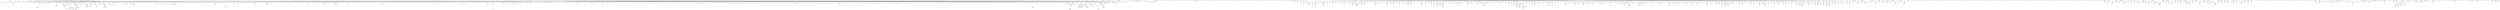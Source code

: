 strict digraph "" {
	"DTN(0x56505a2b0008)"	[color=blue];
	"PN(0x56505a2b0050)"	[color=orange];
	"DTN(0x56505a2b0008)" -> "PN(0x56505a2b0050)"	[label=dts];
	"PN(0x56505a2b0058)"	[color=orange];
	"DTN(0x56505a2b0008)" -> "PN(0x56505a2b0058)"	[label=dts];
	"PN(0x56505a2b0060)"	[color=orange];
	"DTN(0x56505a2b0008)" -> "PN(0x56505a2b0060)"	[label=dts];
	"PN(0x56505a2b0068)"	[color=orange];
	"DTN(0x56505a2b0008)" -> "PN(0x56505a2b0068)"	[label=dts];
	"PN(0x56505a2b0070)"	[color=orange];
	"DTN(0x56505a2b0008)" -> "PN(0x56505a2b0070)"	[label=dts];
	"PN(0x56505a2b0078)"	[color=orange];
	"DTN(0x56505a2b0008)" -> "PN(0x56505a2b0078)"	[label=dts];
	"PN(0x56505a2b0080)"	[color=orange];
	"DTN(0x56505a2b0008)" -> "PN(0x56505a2b0080)"	[label=dts];
	"PN(0x56505a2b0088)"	[color=orange];
	"DTN(0x56505a2b0008)" -> "PN(0x56505a2b0088)"	[label=dts];
	"PN(0x56505a2b0090)"	[color=orange];
	"DTN(0x56505a2b0008)" -> "PN(0x56505a2b0090)"	[label=dts];
	"PN(0x56505a2b0098)"	[color=orange];
	"DTN(0x56505a2b0008)" -> "PN(0x56505a2b0098)"	[label=dts];
	"PN(0x56505a2b00a0)"	[color=orange];
	"DTN(0x56505a2b0008)" -> "PN(0x56505a2b00a0)"	[label=dts];
	"PN(0x56505a2b00a8)"	[color=orange];
	"DTN(0x56505a2b0008)" -> "PN(0x56505a2b00a8)"	[label=dts];
	"PN(0x56505a2b00b0)"	[color=orange];
	"DTN(0x56505a2b0008)" -> "PN(0x56505a2b00b0)"	[label=dts];
	"PN(0x56505a2b00b8)"	[color=orange];
	"DTN(0x56505a2b0008)" -> "PN(0x56505a2b00b8)"	[label=dts];
	"PN(0x56505a2b00c0)"	[color=orange];
	"DTN(0x56505a2b0008)" -> "PN(0x56505a2b00c0)"	[label=dts];
	"PN(0x56505a2b00c8)"	[color=orange];
	"DTN(0x56505a2b0008)" -> "PN(0x56505a2b00c8)"	[label=dts];
	"PN(0x56505a2b00d0)"	[color=orange];
	"DTN(0x56505a2b0008)" -> "PN(0x56505a2b00d0)"	[label=dts];
	"PN(0x56505a2b00d8)"	[color=orange];
	"DTN(0x56505a2b0008)" -> "PN(0x56505a2b00d8)"	[label=dts];
	"PN(0x56505a2b00e0)"	[color=orange];
	"DTN(0x56505a2b0008)" -> "PN(0x56505a2b00e0)"	[label=dts];
	"PN(0x56505a2b00e8)"	[color=orange];
	"DTN(0x56505a2b0008)" -> "PN(0x56505a2b00e8)"	[label=dts];
	"PN(0x56505a2b00f0)"	[color=orange];
	"DTN(0x56505a2b0008)" -> "PN(0x56505a2b00f0)"	[label=dts];
	"PN(0x56505a2b00f8)"	[color=orange];
	"DTN(0x56505a2b0008)" -> "PN(0x56505a2b00f8)"	[label=dts];
	"PN(0x56505a2b0100)"	[color=orange];
	"DTN(0x56505a2b0008)" -> "PN(0x56505a2b0100)"	[label=dts];
	"PN(0x56505a2b0108)"	[color=orange];
	"DTN(0x56505a2b0008)" -> "PN(0x56505a2b0108)"	[label=dts];
	"PN(0x56505a2b0110)"	[color=orange];
	"DTN(0x56505a2b0008)" -> "PN(0x56505a2b0110)"	[label=dts];
	"PN(0x56505a2b0118)"	[color=orange];
	"DTN(0x56505a2b0008)" -> "PN(0x56505a2b0118)"	[label=dts];
	"PN(0x56505a2b0148)"	[color=orange];
	"DTN(0x56505a2b0008)" -> "PN(0x56505a2b0148)"	[label=dts];
	"PN(0x56505a2b0150)"	[color=orange];
	"DTN(0x56505a2b0008)" -> "PN(0x56505a2b0150)"	[label=dts];
	"PN(0x56505a2b0158)"	[color=orange];
	"DTN(0x56505a2b0008)" -> "PN(0x56505a2b0158)"	[label=dts];
	"PN(0x56505a2b0168)"	[color=orange];
	"DTN(0x56505a2b0008)" -> "PN(0x56505a2b0168)"	[label=dts];
	"PN(0x56505a2b01c8)"	[color=orange];
	"DTN(0x56505a2b0008)" -> "PN(0x56505a2b01c8)"	[label=dts];
	"PN(0x56505a2b01f0)"	[color=orange];
	"DTN(0x56505a2b0008)" -> "PN(0x56505a2b01f0)"	[label=dts];
	"PN(0x56505a2b01f8)"	[color=orange];
	"DTN(0x56505a2b0008)" -> "PN(0x56505a2b01f8)"	[label=dts];
	"PN(0x56505a2bebe0)"	[color=orange];
	"PN(0x56505a2b0050)" -> "PN(0x56505a2bebe0)"	[label=ptr];
	"PN(0x56505a2bf990)"	[color=orange];
	"PN(0x56505a2b0058)" -> "PN(0x56505a2bf990)"	[label=ptr];
	"PN(0x56505a2beb60)"	[color=orange];
	"PN(0x56505a2b0060)" -> "PN(0x56505a2beb60)"	[label=ptr];
	"PN(0x56505a2bd150)"	[color=orange];
	"PN(0x56505a2b0068)" -> "PN(0x56505a2bd150)"	[label=ptr];
	"PN(0x56505a2c69e0)"	[color=orange];
	"PN(0x56505a2b0070)" -> "PN(0x56505a2c69e0)"	[label=ptr];
	"PN(0x56505a2c3c30)"	[color=orange];
	"PN(0x56505a2b0078)" -> "PN(0x56505a2c3c30)"	[label=ptr];
	"PN(0x56505a2b91b0)"	[color=orange];
	"PN(0x56505a2b0080)" -> "PN(0x56505a2b91b0)"	[label=ptr];
	"PN(0x56505a2bff50)"	[color=orange];
	"PN(0x56505a2b0088)" -> "PN(0x56505a2bff50)"	[label=ptr];
	"PN(0x56505a2c36c0)"	[color=orange];
	"PN(0x56505a2b0090)" -> "PN(0x56505a2c36c0)"	[label=ptr];
	"PN(0x56505a2c27a0)"	[color=orange];
	"PN(0x56505a2b0098)" -> "PN(0x56505a2c27a0)"	[label=ptr];
	"PN(0x56505a2c65c0)"	[color=orange];
	"PN(0x56505a2b00a0)" -> "PN(0x56505a2c65c0)"	[label=ptr];
	"PN(0x56505a2c0af0)"	[color=orange];
	"PN(0x56505a2b00a8)" -> "PN(0x56505a2c0af0)"	[label=ptr];
	"PN(0x56505a2b6910)"	[color=orange];
	"PN(0x56505a2b00b0)" -> "PN(0x56505a2b6910)"	[label=ptr];
	"PN(0x56505a2bbf60)"	[color=orange];
	"PN(0x56505a2b00b8)" -> "PN(0x56505a2bbf60)"	[label=ptr];
	"PN(0x56505a2c6eb0)"	[color=orange];
	"PN(0x56505a2b00c8)" -> "PN(0x56505a2c6eb0)"	[label=ptr];
	"PN(0x56505a2c3890)"	[color=orange];
	"PN(0x56505a2b00d0)" -> "PN(0x56505a2c3890)"	[label=ptr];
	"PN(0x56505a2c39b0)"	[color=orange];
	"PN(0x56505a2b00d8)" -> "PN(0x56505a2c39b0)"	[label=ptr];
	"PN(0x56505a2c3ae0)"	[color=orange];
	"PN(0x56505a2b00e8)" -> "PN(0x56505a2c3ae0)"	[label=ptr];
	"PN(0x56505a2bfdf0)"	[color=orange];
	"PN(0x56505a2b00f0)" -> "PN(0x56505a2bfdf0)"	[label=ptr];
	"PN(0x56505a2b6b60)"	[color=orange];
	"PN(0x56505a2b00f8)" -> "PN(0x56505a2b6b60)"	[label=ptr];
	"PN(0x56505a2b5dd0)"	[color=orange];
	"PN(0x56505a2b0100)" -> "PN(0x56505a2b5dd0)"	[label=ptr];
	"PN(0x56505a2c53d0)"	[color=orange];
	"PN(0x56505a2b0108)" -> "PN(0x56505a2c53d0)"	[label=ptr];
	"PN(0x56505a2b9d30)"	[color=orange];
	"PN(0x56505a2b0110)" -> "PN(0x56505a2b9d30)"	[label=ptr];
	"PN(0x56505a2c00a0)"	[color=orange];
	"PN(0x56505a2b0150)" -> "PN(0x56505a2c00a0)"	[label=ptr];
	"PN(0x56505a2b61a0)"	[color=orange];
	"PN(0x56505a2b0168)" -> "PN(0x56505a2b61a0)"	[label=ptr];
	"PN(0x56505a2ba460)"	[color=orange];
	"PN(0x56505a2b01c8)" -> "PN(0x56505a2ba460)"	[label=ptr];
	"PN(0x56505a2c6a40)"	[color=orange];
	"PN(0x56505a2b01f0)" -> "PN(0x56505a2c6a40)"	[label=ptr];
	"PN(0x56505a2c5e40)"	[color=orange];
	"PN(0x56505a2b01f8)" -> "PN(0x56505a2c5e40)"	[label=ptr];
	"DTN(0x56505a2b0278)"	[color=blue];
	"PN(0x56505a2b0280)"	[color=orange];
	"DTN(0x56505a2b0278)" -> "PN(0x56505a2b0280)"	[label=dts];
	"PN(0x56505a2b0288)"	[color=orange];
	"DTN(0x56505a2b0278)" -> "PN(0x56505a2b0288)"	[label=dts];
	"PN(0x56505a2b02a0)"	[color=orange];
	"PN(0x56505a2b0280)" -> "PN(0x56505a2b02a0)"	[label=ptr];
	"DTN(0x56505a2b02b8)"	[color=blue];
	"DTN(0x56505a2b0398)"	[color=blue];
	"DTN(0x56505a2b03d8)"	[color=blue];
	"DTN(0x56505a2b0418)"	[color=blue];
	"DTN(0x56505a2b0458)"	[color=blue];
	"DTN(0x56505a2b0498)"	[color=blue];
	"DTN(0x56505a2b04f8)"	[color=blue];
	"DTN(0x56505a2b0538)"	[color=blue];
	"DTN(0x56505a2b0588)"	[color=blue];
	"DTN(0x56505a2b05c8)"	[color=blue];
	"DTN(0x56505a2b0628)"	[color=blue];
	"DTN(0x56505a2b0698)"	[color=blue];
	"DTN(0x56505a2b06d8)"	[color=blue];
	"PN(0x56505a2b06e0)"	[color=orange];
	"DTN(0x56505a2b06d8)" -> "PN(0x56505a2b06e0)"	[label=dts];
	"DTN(0x56505a2b0828)"	[color=blue];
	"DTN(0x56505a2b0868)"	[color=blue];
	"DTN(0x56505a2b08a8)"	[color=blue];
	"DTN(0x56505a2b08e8)"	[color=blue];
	"DTN(0x56505a2b0928)"	[color=blue];
	"DTN(0x56505a2b0968)"	[color=blue];
	"DTN(0x56505a2b09a8)"	[color=blue];
	"DTN(0x56505a2b09e8)"	[color=blue];
	"DTN(0x56505a2b0a28)"	[color=blue];
	"DTN(0x56505a2b0a68)"	[color=blue];
	"DTN(0x56505a2b0aa8)"	[color=blue];
	"DTN(0x56505a2b0ae8)"	[color=blue];
	"DTN(0x56505a2b0b28)"	[color=blue];
	"DTN(0x56505a2b0b68)"	[color=blue];
	"DTN(0x56505a2b0ba8)"	[color=blue];
	"DTN(0x56505a2b0be8)"	[color=blue];
	"DTN(0x56505a2b0c28)"	[color=blue];
	"DTN(0x56505a2b0c68)"	[color=blue];
	"DTN(0x56505a2b0ca8)"	[color=blue];
	"DTN(0x56505a2b0ce8)"	[color=blue];
	"DTN(0x56505a2b0d28)"	[color=blue];
	"DTN(0x56505a2b0d68)"	[color=blue];
	"DTN(0x56505a2b0da8)"	[color=blue];
	"DTN(0x56505a2b0de8)"	[color=blue];
	"DTN(0x56505a2b0e28)"	[color=blue];
	"DTN(0x56505a2b0e68)"	[color=blue];
	"DTN(0x56505a2b0ea8)"	[color=blue];
	"DTN(0x56505a2b0ee8)"	[color=blue];
	"DTN(0x56505a2b0f28)"	[color=blue];
	"DTN(0x56505a2b0f68)"	[color=blue];
	"DTN(0x56505a2b0fa8)"	[color=blue];
	"DTN(0x56505a2b1038)"	[color=blue];
	"PN(0x56505a2b1048)"	[color=orange];
	"DTN(0x56505a2b1038)" -> "PN(0x56505a2b1048)"	[label=dts];
	"DTN(0x56505a2b10d8)"	[color=blue];
	"PN(0x56505a2b10e0)"	[color=orange];
	"DTN(0x56505a2b10d8)" -> "PN(0x56505a2b10e0)"	[label=dts];
	"DTN(0x56505a2b1118)"	[color=blue];
	"PN(0x56505a2b1120)"	[color=orange];
	"DTN(0x56505a2b1118)" -> "PN(0x56505a2b1120)"	[label=dts];
	"PN(0x56505a2b1100)"	[color=orange];
	"PN(0x56505a2b1120)" -> "PN(0x56505a2b1100)"	[label=ptr];
	"DTN(0x56505a2b1158)"	[color=blue];
	"PN(0x56505a2b1160)"	[color=orange];
	"DTN(0x56505a2b1158)" -> "PN(0x56505a2b1160)"	[label=dts];
	"PN(0x56505a2b1168)"	[color=orange];
	"DTN(0x56505a2b1158)" -> "PN(0x56505a2b1168)"	[label=dts];
	"PN(0x56505a2b1140)"	[color=orange];
	"PN(0x56505a2b1160)" -> "PN(0x56505a2b1140)"	[label=ptr];
	"PN(0x56505a2b3980)"	[color=orange];
	"PN(0x56505a2b1168)" -> "PN(0x56505a2b3980)"	[label=ptr];
	"DTN(0x56505a2b1198)"	[color=blue];
	"PN(0x56505a2b11a0)"	[color=orange];
	"DTN(0x56505a2b1198)" -> "PN(0x56505a2b11a0)"	[label=dts];
	"PN(0x56505a2b11a8)"	[color=orange];
	"DTN(0x56505a2b1198)" -> "PN(0x56505a2b11a8)"	[label=dts];
	"PN(0x56505a2b1180)"	[color=orange];
	"PN(0x56505a2b11a0)" -> "PN(0x56505a2b1180)"	[label=ptr];
	"PN(0x56505a2b0c10)"	[color=orange];
	"PN(0x56505a2b11a8)" -> "PN(0x56505a2b0c10)"	[label=ptr];
	"DTN(0x56505a2b11d8)"	[color=blue];
	"PN(0x56505a2b11e0)"	[color=orange];
	"DTN(0x56505a2b11d8)" -> "PN(0x56505a2b11e0)"	[label=dts];
	"PN(0x56505a2b11e8)"	[color=orange];
	"DTN(0x56505a2b11d8)" -> "PN(0x56505a2b11e8)"	[label=dts];
	"PN(0x56505a2b11c0)"	[color=orange];
	"PN(0x56505a2b11e0)" -> "PN(0x56505a2b11c0)"	[label=ptr];
	"PN(0x56505a2b3d00)"	[color=orange];
	"PN(0x56505a2b11e8)" -> "PN(0x56505a2b3d00)"	[label=ptr];
	"DTN(0x56505a2b1218)"	[color=blue];
	"PN(0x56505a2b1220)"	[color=orange];
	"DTN(0x56505a2b1218)" -> "PN(0x56505a2b1220)"	[label=dts];
	"PN(0x56505a2b1228)"	[color=orange];
	"DTN(0x56505a2b1218)" -> "PN(0x56505a2b1228)"	[label=dts];
	"PN(0x56505a2b1200)"	[color=orange];
	"PN(0x56505a2b1220)" -> "PN(0x56505a2b1200)"	[label=ptr];
	"PN(0x56505a2b48c0)"	[color=orange];
	"PN(0x56505a2b1228)" -> "PN(0x56505a2b48c0)"	[label=ptr];
	"DTN(0x56505a2b1258)"	[color=blue];
	"PN(0x56505a2b1260)"	[color=orange];
	"DTN(0x56505a2b1258)" -> "PN(0x56505a2b1260)"	[label=dts];
	"PN(0x56505a2b1268)"	[color=orange];
	"DTN(0x56505a2b1258)" -> "PN(0x56505a2b1268)"	[label=dts];
	"PN(0x56505a2b1240)"	[color=orange];
	"PN(0x56505a2b1260)" -> "PN(0x56505a2b1240)"	[label=ptr];
	"PN(0x56505a2b0ed0)"	[color=orange];
	"PN(0x56505a2b1268)" -> "PN(0x56505a2b0ed0)"	[label=ptr];
	"DTN(0x56505a2b1298)"	[color=blue];
	"PN(0x56505a2b12a0)"	[color=orange];
	"DTN(0x56505a2b1298)" -> "PN(0x56505a2b12a0)"	[label=dts];
	"PN(0x56505a2b12a8)"	[color=orange];
	"DTN(0x56505a2b1298)" -> "PN(0x56505a2b12a8)"	[label=dts];
	"PN(0x56505a2b1280)"	[color=orange];
	"PN(0x56505a2b12a0)" -> "PN(0x56505a2b1280)"	[label=ptr];
	"PN(0x56505a2b3200)"	[color=orange];
	"PN(0x56505a2b12a8)" -> "PN(0x56505a2b3200)"	[label=ptr];
	"DTN(0x56505a2b12d8)"	[color=blue];
	"PN(0x56505a2b12e0)"	[color=orange];
	"DTN(0x56505a2b12d8)" -> "PN(0x56505a2b12e0)"	[label=dts];
	"PN(0x56505a2b12c0)"	[color=orange];
	"PN(0x56505a2b12e0)" -> "PN(0x56505a2b12c0)"	[label=ptr];
	"DTN(0x56505a2b1318)"	[color=blue];
	"PN(0x56505a2b1320)"	[color=orange];
	"DTN(0x56505a2b1318)" -> "PN(0x56505a2b1320)"	[label=dts];
	"PN(0x56505a2b1328)"	[color=orange];
	"DTN(0x56505a2b1318)" -> "PN(0x56505a2b1328)"	[label=dts];
	"PN(0x56505a2b1300)"	[color=orange];
	"PN(0x56505a2b1320)" -> "PN(0x56505a2b1300)"	[label=ptr];
	"PN(0x56505a2b1820)"	[color=orange];
	"PN(0x56505a2b1328)" -> "PN(0x56505a2b1820)"	[label=ptr];
	"DTN(0x56505a2b1358)"	[color=blue];
	"PN(0x56505a2b1360)"	[color=orange];
	"DTN(0x56505a2b1358)" -> "PN(0x56505a2b1360)"	[label=dts];
	"PN(0x56505a2b1368)"	[color=orange];
	"DTN(0x56505a2b1358)" -> "PN(0x56505a2b1368)"	[label=dts];
	"PN(0x56505a2b1380)"	[color=orange];
	"PN(0x56505a2b1360)" -> "PN(0x56505a2b1380)"	[label=ptr];
	"PN(0x56505a2b0f50)"	[color=orange];
	"PN(0x56505a2b1368)" -> "PN(0x56505a2b0f50)"	[label=ptr];
	"DTN(0x56505a2b1398)"	[color=blue];
	"PN(0x56505a2b13a0)"	[color=orange];
	"DTN(0x56505a2b1398)" -> "PN(0x56505a2b13a0)"	[label=dts];
	"PN(0x56505a2b13a8)"	[color=orange];
	"DTN(0x56505a2b1398)" -> "PN(0x56505a2b13a8)"	[label=dts];
	"PN(0x56505a2b1340)"	[color=orange];
	"PN(0x56505a2b13a0)" -> "PN(0x56505a2b1340)"	[label=ptr];
	"PN(0x56505a2b0d90)"	[color=orange];
	"PN(0x56505a2b13a8)" -> "PN(0x56505a2b0d90)"	[label=ptr];
	"DTN(0x56505a2b13d8)"	[color=blue];
	"PN(0x56505a2b13e0)"	[color=orange];
	"DTN(0x56505a2b13d8)" -> "PN(0x56505a2b13e0)"	[label=dts];
	"PN(0x56505a2b13e8)"	[color=orange];
	"DTN(0x56505a2b13d8)" -> "PN(0x56505a2b13e8)"	[label=dts];
	"PN(0x56505a2b13c0)"	[color=orange];
	"PN(0x56505a2b13e0)" -> "PN(0x56505a2b13c0)"	[label=ptr];
	"PN(0x56505a2b13e8)" -> "PN(0x56505a2b11e0)"	[label=ptr];
	"DTN(0x56505a2b1418)"	[color=blue];
	"PN(0x56505a2b1420)"	[color=orange];
	"DTN(0x56505a2b1418)" -> "PN(0x56505a2b1420)"	[label=dts];
	"PN(0x56505a2b1428)"	[color=orange];
	"DTN(0x56505a2b1418)" -> "PN(0x56505a2b1428)"	[label=dts];
	"PN(0x56505a2b1400)"	[color=orange];
	"PN(0x56505a2b1420)" -> "PN(0x56505a2b1400)"	[label=ptr];
	"PN(0x56505a2b4680)"	[color=orange];
	"PN(0x56505a2b1428)" -> "PN(0x56505a2b4680)"	[label=ptr];
	"DTN(0x56505a2b1458)"	[color=blue];
	"PN(0x56505a2b1460)"	[color=orange];
	"DTN(0x56505a2b1458)" -> "PN(0x56505a2b1460)"	[label=dts];
	"PN(0x56505a2b1468)"	[color=orange];
	"DTN(0x56505a2b1458)" -> "PN(0x56505a2b1468)"	[label=dts];
	"PN(0x56505a2b1440)"	[color=orange];
	"PN(0x56505a2b1460)" -> "PN(0x56505a2b1440)"	[label=ptr];
	"PN(0x56505a2b35c0)"	[color=orange];
	"PN(0x56505a2b1468)" -> "PN(0x56505a2b35c0)"	[label=ptr];
	"DTN(0x56505a2b1498)"	[color=blue];
	"PN(0x56505a2b14a0)"	[color=orange];
	"DTN(0x56505a2b1498)" -> "PN(0x56505a2b14a0)"	[label=dts];
	"PN(0x56505a2b14a8)"	[color=orange];
	"DTN(0x56505a2b1498)" -> "PN(0x56505a2b14a8)"	[label=dts];
	"PN(0x56505a2b1480)"	[color=orange];
	"PN(0x56505a2b14a0)" -> "PN(0x56505a2b1480)"	[label=ptr];
	"PN(0x56505a2b17a0)"	[color=orange];
	"PN(0x56505a2b14a8)" -> "PN(0x56505a2b17a0)"	[label=ptr];
	"DTN(0x56505a2b14d8)"	[color=blue];
	"PN(0x56505a2b14e0)"	[color=orange];
	"DTN(0x56505a2b14d8)" -> "PN(0x56505a2b14e0)"	[label=dts];
	"PN(0x56505a2b14e8)"	[color=orange];
	"DTN(0x56505a2b14d8)" -> "PN(0x56505a2b14e8)"	[label=dts];
	"PN(0x56505a2b14c0)"	[color=orange];
	"PN(0x56505a2b14e0)" -> "PN(0x56505a2b14c0)"	[label=ptr];
	"PN(0x56505a2b3600)"	[color=orange];
	"PN(0x56505a2b14e8)" -> "PN(0x56505a2b3600)"	[label=ptr];
	"DTN(0x56505a2b1518)"	[color=blue];
	"PN(0x56505a2b1520)"	[color=orange];
	"DTN(0x56505a2b1518)" -> "PN(0x56505a2b1520)"	[label=dts];
	"PN(0x56505a2b1500)"	[color=orange];
	"PN(0x56505a2b1520)" -> "PN(0x56505a2b1500)"	[label=ptr];
	"DTN(0x56505a2b1558)"	[color=blue];
	"PN(0x56505a2b1560)"	[color=orange];
	"DTN(0x56505a2b1558)" -> "PN(0x56505a2b1560)"	[label=dts];
	"PN(0x56505a2b1568)"	[color=orange];
	"DTN(0x56505a2b1558)" -> "PN(0x56505a2b1568)"	[label=dts];
	"PN(0x56505a2b1540)"	[color=orange];
	"PN(0x56505a2b1560)" -> "PN(0x56505a2b1540)"	[label=ptr];
	"PN(0x56505a2b1db0)"	[color=orange];
	"PN(0x56505a2b1568)" -> "PN(0x56505a2b1db0)"	[label=ptr];
	"DTN(0x56505a2b1598)"	[color=blue];
	"PN(0x56505a2b15a0)"	[color=orange];
	"DTN(0x56505a2b1598)" -> "PN(0x56505a2b15a0)"	[label=dts];
	"PN(0x56505a2b15a8)"	[color=orange];
	"DTN(0x56505a2b1598)" -> "PN(0x56505a2b15a8)"	[label=dts];
	"PN(0x56505a2b1580)"	[color=orange];
	"PN(0x56505a2b15a0)" -> "PN(0x56505a2b1580)"	[label=ptr];
	"PN(0x56505a2b0dd0)"	[color=orange];
	"PN(0x56505a2b15a8)" -> "PN(0x56505a2b0dd0)"	[label=ptr];
	"DTN(0x56505a2b15d8)"	[color=blue];
	"PN(0x56505a2b15e0)"	[color=orange];
	"DTN(0x56505a2b15d8)" -> "PN(0x56505a2b15e0)"	[label=dts];
	"PN(0x56505a2b15e8)"	[color=orange];
	"DTN(0x56505a2b15d8)" -> "PN(0x56505a2b15e8)"	[label=dts];
	"PN(0x56505a2b15c0)"	[color=orange];
	"PN(0x56505a2b15e0)" -> "PN(0x56505a2b15c0)"	[label=ptr];
	"PN(0x56505a2b1e30)"	[color=orange];
	"PN(0x56505a2b15e8)" -> "PN(0x56505a2b1e30)"	[label=ptr];
	"DTN(0x56505a2b1618)"	[color=blue];
	"PN(0x56505a2b1620)"	[color=orange];
	"DTN(0x56505a2b1618)" -> "PN(0x56505a2b1620)"	[label=dts];
	"PN(0x56505a2b1628)"	[color=orange];
	"DTN(0x56505a2b1618)" -> "PN(0x56505a2b1628)"	[label=dts];
	"PN(0x56505a2b1600)"	[color=orange];
	"PN(0x56505a2b1620)" -> "PN(0x56505a2b1600)"	[label=ptr];
	"PN(0x56505a2b0b90)"	[color=orange];
	"PN(0x56505a2b1628)" -> "PN(0x56505a2b0b90)"	[label=ptr];
	"DTN(0x56505a2b1658)"	[color=blue];
	"PN(0x56505a2b1660)"	[color=orange];
	"DTN(0x56505a2b1658)" -> "PN(0x56505a2b1660)"	[label=dts];
	"PN(0x56505a2b1668)"	[color=orange];
	"DTN(0x56505a2b1658)" -> "PN(0x56505a2b1668)"	[label=dts];
	"PN(0x56505a2b1640)"	[color=orange];
	"PN(0x56505a2b1660)" -> "PN(0x56505a2b1640)"	[label=ptr];
	"PN(0x56505a2b1668)" -> "PN(0x56505a2b11a0)"	[label=ptr];
	"DTN(0x56505a2b1698)"	[color=blue];
	"PN(0x56505a2b16a0)"	[color=orange];
	"DTN(0x56505a2b1698)" -> "PN(0x56505a2b16a0)"	[label=dts];
	"PN(0x56505a2b16a8)"	[color=orange];
	"DTN(0x56505a2b1698)" -> "PN(0x56505a2b16a8)"	[label=dts];
	"PN(0x56505a2b1680)"	[color=orange];
	"PN(0x56505a2b16a0)" -> "PN(0x56505a2b1680)"	[label=ptr];
	"PN(0x56505a2b2f00)"	[color=orange];
	"PN(0x56505a2b16a8)" -> "PN(0x56505a2b2f00)"	[label=ptr];
	"DTN(0x56505a2b16d8)"	[color=blue];
	"PN(0x56505a2b16e0)"	[color=orange];
	"DTN(0x56505a2b16d8)" -> "PN(0x56505a2b16e0)"	[label=dts];
	"PN(0x56505a2b16c0)"	[color=orange];
	"PN(0x56505a2b16e0)" -> "PN(0x56505a2b16c0)"	[label=ptr];
	"DTN(0x56505a2b1718)"	[color=blue];
	"PN(0x56505a2b1720)"	[color=orange];
	"DTN(0x56505a2b1718)" -> "PN(0x56505a2b1720)"	[label=dts];
	"PN(0x56505a2b1728)"	[color=orange];
	"DTN(0x56505a2b1718)" -> "PN(0x56505a2b1728)"	[label=dts];
	"PN(0x56505a2b1700)"	[color=orange];
	"PN(0x56505a2b1720)" -> "PN(0x56505a2b1700)"	[label=ptr];
	"PN(0x56505a2b3880)"	[color=orange];
	"PN(0x56505a2b1728)" -> "PN(0x56505a2b3880)"	[label=ptr];
	"DTN(0x56505a2b1758)"	[color=blue];
	"PN(0x56505a2b1760)"	[color=orange];
	"DTN(0x56505a2b1758)" -> "PN(0x56505a2b1760)"	[label=dts];
	"PN(0x56505a2b1740)"	[color=orange];
	"PN(0x56505a2b1760)" -> "PN(0x56505a2b1740)"	[label=ptr];
	"DTN(0x56505a2b1798)"	[color=blue];
	"DTN(0x56505a2b1798)" -> "PN(0x56505a2b17a0)"	[label=dts];
	"PN(0x56505a2b1780)"	[color=orange];
	"PN(0x56505a2b17a0)" -> "PN(0x56505a2b1780)"	[label=ptr];
	"DTN(0x56505a2b17d8)"	[color=blue];
	"PN(0x56505a2b17e0)"	[color=orange];
	"DTN(0x56505a2b17d8)" -> "PN(0x56505a2b17e0)"	[label=dts];
	"PN(0x56505a2b17e8)"	[color=orange];
	"DTN(0x56505a2b17d8)" -> "PN(0x56505a2b17e8)"	[label=dts];
	"PN(0x56505a2b17c0)"	[color=orange];
	"PN(0x56505a2b17e0)" -> "PN(0x56505a2b17c0)"	[label=ptr];
	"PN(0x56505a2b3100)"	[color=orange];
	"PN(0x56505a2b17e8)" -> "PN(0x56505a2b3100)"	[label=ptr];
	"DTN(0x56505a2b1818)"	[color=blue];
	"DTN(0x56505a2b1818)" -> "PN(0x56505a2b1820)"	[label=dts];
	"PN(0x56505a2b1800)"	[color=orange];
	"PN(0x56505a2b1820)" -> "PN(0x56505a2b1800)"	[label=ptr];
	"DTN(0x56505a2b1858)"	[color=blue];
	"PN(0x56505a2b1860)"	[color=orange];
	"DTN(0x56505a2b1858)" -> "PN(0x56505a2b1860)"	[label=dts];
	"PN(0x56505a2b1840)"	[color=orange];
	"PN(0x56505a2b1860)" -> "PN(0x56505a2b1840)"	[label=ptr];
	"DTN(0x56505a2b1898)"	[color=blue];
	"PN(0x56505a2b18a0)"	[color=orange];
	"DTN(0x56505a2b1898)" -> "PN(0x56505a2b18a0)"	[label=dts];
	"PN(0x56505a2b18a8)"	[color=orange];
	"DTN(0x56505a2b1898)" -> "PN(0x56505a2b18a8)"	[label=dts];
	"PN(0x56505a2b1880)"	[color=orange];
	"PN(0x56505a2b18a0)" -> "PN(0x56505a2b1880)"	[label=ptr];
	"PN(0x56505a2b4ac0)"	[color=orange];
	"PN(0x56505a2b18a8)" -> "PN(0x56505a2b4ac0)"	[label=ptr];
	"DTN(0x56505a2b18d8)"	[color=blue];
	"PN(0x56505a2b18e8)"	[color=orange];
	"DTN(0x56505a2b18d8)" -> "PN(0x56505a2b18e8)"	[label=dts];
	"DTN(0x56505a2b1b08)"	[color=blue];
	"DTN(0x56505a2b1b48)"	[color=blue];
	"DTN(0x56505a2b1b88)"	[color=blue];
	"DTN(0x56505a2b1bc8)"	[color=blue];
	"DTN(0x56505a2b1c08)"	[color=blue];
	"DTN(0x56505a2b1c48)"	[color=blue];
	"DTN(0x56505a2b1c88)"	[color=blue];
	"DTN(0x56505a2b1cc8)"	[color=blue];
	"DTN(0x56505a2b1d08)"	[color=blue];
	"DTN(0x56505a2b1d48)"	[color=blue];
	"DTN(0x56505a2b1d88)"	[color=blue];
	"DTN(0x56505a2b1dc8)"	[color=blue];
	"DTN(0x56505a2b1e08)"	[color=blue];
	"DTN(0x56505a2b1e48)"	[color=blue];
	"DTN(0x56505a2b1e88)"	[color=blue];
	"DTN(0x56505a2b1ec8)"	[color=blue];
	"DTN(0x56505a2b1f08)"	[color=blue];
	"DTN(0x56505a2b1f48)"	[color=blue];
	"DTN(0x56505a2b1f88)"	[color=blue];
	"DTN(0x56505a2b1fc8)"	[color=blue];
	"DTN(0x56505a2b2008)"	[color=blue];
	"DTN(0x56505a2b2048)"	[color=blue];
	"DTN(0x56505a2b2088)"	[color=blue];
	"DTN(0x56505a2b20c8)"	[color=blue];
	"DTN(0x56505a2b2108)"	[color=blue];
	"DTN(0x56505a2b2148)"	[color=blue];
	"DTN(0x56505a2b2188)"	[color=blue];
	"DTN(0x56505a2b21c8)"	[color=blue];
	"DTN(0x56505a2b2208)"	[color=blue];
	"DTN(0x56505a2b2248)"	[color=blue];
	"DTN(0x56505a2b2288)"	[color=blue];
	"DTN(0x56505a2b22c8)"	[color=blue];
	"DTN(0x56505a2b2308)"	[color=blue];
	"DTN(0x56505a2b2348)"	[color=blue];
	"DTN(0x56505a2b2388)"	[color=blue];
	"DTN(0x56505a2b23c8)"	[color=blue];
	"DTN(0x56505a2b2408)"	[color=blue];
	"DTN(0x56505a2b2448)"	[color=blue];
	"DTN(0x56505a2b2488)"	[color=blue];
	"DTN(0x56505a2b24c8)"	[color=blue];
	"DTN(0x56505a2b2508)"	[color=blue];
	"DTN(0x56505a2b2548)"	[color=blue];
	"DTN(0x56505a2b2588)"	[color=blue];
	"DTN(0x56505a2b25c8)"	[color=blue];
	"DTN(0x56505a2b2608)"	[color=blue];
	"DTN(0x56505a2b2648)"	[color=blue];
	"DTN(0x56505a2b2688)"	[color=blue];
	"DTN(0x56505a2b26c8)"	[color=blue];
	"DTN(0x56505a2b2708)"	[color=blue];
	"DTN(0x56505a2b2748)"	[color=blue];
	"DTN(0x56505a2b2788)"	[color=blue];
	"DTN(0x56505a2b27c8)"	[color=blue];
	"DTN(0x56505a2b2808)"	[color=blue];
	"DTN(0x56505a2b2848)"	[color=blue];
	"DTN(0x56505a2b2888)"	[color=blue];
	"DTN(0x56505a2b28c8)"	[color=blue];
	"DTN(0x56505a2b2908)"	[color=blue];
	"DTN(0x56505a2b2948)"	[color=blue];
	"DTN(0x56505a2b2988)"	[color=blue];
	"DTN(0x56505a2b29c8)"	[color=blue];
	"DTN(0x56505a2b2a08)"	[color=blue];
	"DTN(0x56505a2b2a48)"	[color=blue];
	"DTN(0x56505a2b2a88)"	[color=blue];
	"DTN(0x56505a2b2ac8)"	[color=blue];
	"DTN(0x56505a2b2ef8)"	[color=blue];
	"DTN(0x56505a2b2ef8)" -> "PN(0x56505a2b2f00)"	[label=dts];
	"PN(0x56505a2b2f08)"	[color=orange];
	"DTN(0x56505a2b2ef8)" -> "PN(0x56505a2b2f08)"	[label=dts];
	"PN(0x56505a2b4400)"	[color=orange];
	"PN(0x56505a2b2f08)" -> "PN(0x56505a2b4400)"	[label=ptr];
	"DTN(0x56505a2b2f38)"	[color=blue];
	"PN(0x56505a2b2f40)"	[color=orange];
	"DTN(0x56505a2b2f38)" -> "PN(0x56505a2b2f40)"	[label=dts];
	"PN(0x56505a2b2f48)"	[color=orange];
	"DTN(0x56505a2b2f38)" -> "PN(0x56505a2b2f48)"	[label=dts];
	"PN(0x56505a2b2f20)"	[color=orange];
	"PN(0x56505a2b2f40)" -> "PN(0x56505a2b2f20)"	[label=ptr];
	"PN(0x56505a2b4b00)"	[color=orange];
	"PN(0x56505a2b2f48)" -> "PN(0x56505a2b4b00)"	[label=ptr];
	"DTN(0x56505a2b2f78)"	[color=blue];
	"PN(0x56505a2b2f80)"	[color=orange];
	"DTN(0x56505a2b2f78)" -> "PN(0x56505a2b2f80)"	[label=dts];
	"PN(0x56505a2b2f60)"	[color=orange];
	"PN(0x56505a2b2f80)" -> "PN(0x56505a2b2f60)"	[label=ptr];
	"DTN(0x56505a2b2fb8)"	[color=blue];
	"PN(0x56505a2b2fc0)"	[color=orange];
	"DTN(0x56505a2b2fb8)" -> "PN(0x56505a2b2fc0)"	[label=dts];
	"PN(0x56505a2b2fc8)"	[color=orange];
	"DTN(0x56505a2b2fb8)" -> "PN(0x56505a2b2fc8)"	[label=dts];
	"PN(0x56505a2b2fa0)"	[color=orange];
	"PN(0x56505a2b2fc0)" -> "PN(0x56505a2b2fa0)"	[label=ptr];
	"PN(0x56505a2b2870)"	[color=orange];
	"PN(0x56505a2b2fc8)" -> "PN(0x56505a2b2870)"	[label=ptr];
	"DTN(0x56505a2b2ff8)"	[color=blue];
	"PN(0x56505a2b3000)"	[color=orange];
	"DTN(0x56505a2b2ff8)" -> "PN(0x56505a2b3000)"	[label=dts];
	"PN(0x56505a2b3008)"	[color=orange];
	"DTN(0x56505a2b2ff8)" -> "PN(0x56505a2b3008)"	[label=dts];
	"PN(0x56505a2b2fe0)"	[color=orange];
	"PN(0x56505a2b3000)" -> "PN(0x56505a2b2fe0)"	[label=ptr];
	"PN(0x56505a2b4d00)"	[color=orange];
	"PN(0x56505a2b3008)" -> "PN(0x56505a2b4d00)"	[label=ptr];
	"DTN(0x56505a2b3038)"	[color=blue];
	"PN(0x56505a2b3040)"	[color=orange];
	"DTN(0x56505a2b3038)" -> "PN(0x56505a2b3040)"	[label=dts];
	"PN(0x56505a2b3048)"	[color=orange];
	"DTN(0x56505a2b3038)" -> "PN(0x56505a2b3048)"	[label=dts];
	"PN(0x56505a2b3020)"	[color=orange];
	"PN(0x56505a2b3040)" -> "PN(0x56505a2b3020)"	[label=ptr];
	"PN(0x56505a2b44c0)"	[color=orange];
	"PN(0x56505a2b3048)" -> "PN(0x56505a2b44c0)"	[label=ptr];
	"DTN(0x56505a2b3078)"	[color=blue];
	"PN(0x56505a2b3080)"	[color=orange];
	"DTN(0x56505a2b3078)" -> "PN(0x56505a2b3080)"	[label=dts];
	"PN(0x56505a2b3060)"	[color=orange];
	"PN(0x56505a2b3080)" -> "PN(0x56505a2b3060)"	[label=ptr];
	"DTN(0x56505a2b30b8)"	[color=blue];
	"PN(0x56505a2b30c0)"	[color=orange];
	"DTN(0x56505a2b30b8)" -> "PN(0x56505a2b30c0)"	[label=dts];
	"PN(0x56505a2b30c8)"	[color=orange];
	"DTN(0x56505a2b30b8)" -> "PN(0x56505a2b30c8)"	[label=dts];
	"PN(0x56505a2b30a0)"	[color=orange];
	"PN(0x56505a2b30c0)" -> "PN(0x56505a2b30a0)"	[label=ptr];
	"PN(0x56505a2b2970)"	[color=orange];
	"PN(0x56505a2b30c8)" -> "PN(0x56505a2b2970)"	[label=ptr];
	"DTN(0x56505a2b30f8)"	[color=blue];
	"DTN(0x56505a2b30f8)" -> "PN(0x56505a2b3100)"	[label=dts];
	"PN(0x56505a2b30e0)"	[color=orange];
	"PN(0x56505a2b3100)" -> "PN(0x56505a2b30e0)"	[label=ptr];
	"DTN(0x56505a2b3138)"	[color=blue];
	"PN(0x56505a2b3140)"	[color=orange];
	"DTN(0x56505a2b3138)" -> "PN(0x56505a2b3140)"	[label=dts];
	"PN(0x56505a2b3148)"	[color=orange];
	"DTN(0x56505a2b3138)" -> "PN(0x56505a2b3148)"	[label=dts];
	"PN(0x56505a2b3120)"	[color=orange];
	"PN(0x56505a2b3140)" -> "PN(0x56505a2b3120)"	[label=ptr];
	"PN(0x56505a2b33c0)"	[color=orange];
	"PN(0x56505a2b3148)" -> "PN(0x56505a2b33c0)"	[label=ptr];
	"DTN(0x56505a2b3178)"	[color=blue];
	"PN(0x56505a2b3180)"	[color=orange];
	"DTN(0x56505a2b3178)" -> "PN(0x56505a2b3180)"	[label=dts];
	"PN(0x56505a2b3188)"	[color=orange];
	"DTN(0x56505a2b3178)" -> "PN(0x56505a2b3188)"	[label=dts];
	"PN(0x56505a2b3160)"	[color=orange];
	"PN(0x56505a2b3180)" -> "PN(0x56505a2b3160)"	[label=ptr];
	"PN(0x56505a2b4340)"	[color=orange];
	"PN(0x56505a2b3188)" -> "PN(0x56505a2b4340)"	[label=ptr];
	"DTN(0x56505a2b31b8)"	[color=blue];
	"PN(0x56505a2b31c0)"	[color=orange];
	"DTN(0x56505a2b31b8)" -> "PN(0x56505a2b31c0)"	[label=dts];
	"PN(0x56505a2b31c8)"	[color=orange];
	"DTN(0x56505a2b31b8)" -> "PN(0x56505a2b31c8)"	[label=dts];
	"PN(0x56505a2b31a0)"	[color=orange];
	"PN(0x56505a2b31c0)" -> "PN(0x56505a2b31a0)"	[label=ptr];
	"PN(0x56505a2b5a90)"	[color=orange];
	"PN(0x56505a2b31c8)" -> "PN(0x56505a2b5a90)"	[label=ptr];
	"DTN(0x56505a2b31f8)"	[color=blue];
	"DTN(0x56505a2b31f8)" -> "PN(0x56505a2b3200)"	[label=dts];
	"PN(0x56505a2b31e0)"	[color=orange];
	"PN(0x56505a2b3200)" -> "PN(0x56505a2b31e0)"	[label=ptr];
	"DTN(0x56505a2b3238)"	[color=blue];
	"PN(0x56505a2b3240)"	[color=orange];
	"DTN(0x56505a2b3238)" -> "PN(0x56505a2b3240)"	[label=dts];
	"PN(0x56505a2b3248)"	[color=orange];
	"DTN(0x56505a2b3238)" -> "PN(0x56505a2b3248)"	[label=dts];
	"PN(0x56505a2b3220)"	[color=orange];
	"PN(0x56505a2b3240)" -> "PN(0x56505a2b3220)"	[label=ptr];
	"PN(0x56505a2b4e00)"	[color=orange];
	"PN(0x56505a2b3248)" -> "PN(0x56505a2b4e00)"	[label=ptr];
	"DTN(0x56505a2b3278)"	[color=blue];
	"PN(0x56505a2b3280)"	[color=orange];
	"DTN(0x56505a2b3278)" -> "PN(0x56505a2b3280)"	[label=dts];
	"PN(0x56505a2b3288)"	[color=orange];
	"DTN(0x56505a2b3278)" -> "PN(0x56505a2b3288)"	[label=dts];
	"PN(0x56505a2b3260)"	[color=orange];
	"PN(0x56505a2b3280)" -> "PN(0x56505a2b3260)"	[label=ptr];
	"PN(0x56505a2b2430)"	[color=orange];
	"PN(0x56505a2b3288)" -> "PN(0x56505a2b2430)"	[label=ptr];
	"DTN(0x56505a2b32b8)"	[color=blue];
	"PN(0x56505a2b32c0)"	[color=orange];
	"DTN(0x56505a2b32b8)" -> "PN(0x56505a2b32c0)"	[label=dts];
	"PN(0x56505a2b32c8)"	[color=orange];
	"DTN(0x56505a2b32b8)" -> "PN(0x56505a2b32c8)"	[label=dts];
	"PN(0x56505a2b32a0)"	[color=orange];
	"PN(0x56505a2b32c0)" -> "PN(0x56505a2b32a0)"	[label=ptr];
	"PN(0x56505a2b32c8)" -> "PN(0x56505a2b2fc0)"	[label=ptr];
	"DTN(0x56505a2b32f8)"	[color=blue];
	"PN(0x56505a2b3300)"	[color=orange];
	"DTN(0x56505a2b32f8)" -> "PN(0x56505a2b3300)"	[label=dts];
	"PN(0x56505a2b32e0)"	[color=orange];
	"PN(0x56505a2b3300)" -> "PN(0x56505a2b32e0)"	[label=ptr];
	"DTN(0x56505a2b3338)"	[color=blue];
	"PN(0x56505a2b3340)"	[color=orange];
	"DTN(0x56505a2b3338)" -> "PN(0x56505a2b3340)"	[label=dts];
	"PN(0x56505a2b3348)"	[color=orange];
	"DTN(0x56505a2b3338)" -> "PN(0x56505a2b3348)"	[label=dts];
	"PN(0x56505a2b3320)"	[color=orange];
	"PN(0x56505a2b3340)" -> "PN(0x56505a2b3320)"	[label=ptr];
	"PN(0x56505a2b3348)" -> "PN(0x56505a2b1220)"	[label=ptr];
	"DTN(0x56505a2b3378)"	[color=blue];
	"PN(0x56505a2b3380)"	[color=orange];
	"DTN(0x56505a2b3378)" -> "PN(0x56505a2b3380)"	[label=dts];
	"PN(0x56505a2b3388)"	[color=orange];
	"DTN(0x56505a2b3378)" -> "PN(0x56505a2b3388)"	[label=dts];
	"PN(0x56505a2b3360)"	[color=orange];
	"PN(0x56505a2b3380)" -> "PN(0x56505a2b3360)"	[label=ptr];
	"PN(0x56505a2b4900)"	[color=orange];
	"PN(0x56505a2b3388)" -> "PN(0x56505a2b4900)"	[label=ptr];
	"DTN(0x56505a2b33b8)"	[color=blue];
	"DTN(0x56505a2b33b8)" -> "PN(0x56505a2b33c0)"	[label=dts];
	"PN(0x56505a2b33e0)"	[color=orange];
	"PN(0x56505a2b33c0)" -> "PN(0x56505a2b33e0)"	[label=ptr];
	"DTN(0x56505a2b33f8)"	[color=blue];
	"PN(0x56505a2b3400)"	[color=orange];
	"DTN(0x56505a2b33f8)" -> "PN(0x56505a2b3400)"	[label=dts];
	"PN(0x56505a2b3408)"	[color=orange];
	"DTN(0x56505a2b33f8)" -> "PN(0x56505a2b3408)"	[label=dts];
	"PN(0x56505a2b33a0)"	[color=orange];
	"PN(0x56505a2b3400)" -> "PN(0x56505a2b33a0)"	[label=ptr];
	"PN(0x56505a2b1df0)"	[color=orange];
	"PN(0x56505a2b3408)" -> "PN(0x56505a2b1df0)"	[label=ptr];
	"DTN(0x56505a2b3438)"	[color=blue];
	"PN(0x56505a2b3440)"	[color=orange];
	"DTN(0x56505a2b3438)" -> "PN(0x56505a2b3440)"	[label=dts];
	"PN(0x56505a2b3448)"	[color=orange];
	"DTN(0x56505a2b3438)" -> "PN(0x56505a2b3448)"	[label=dts];
	"PN(0x56505a2b3420)"	[color=orange];
	"PN(0x56505a2b3440)" -> "PN(0x56505a2b3420)"	[label=ptr];
	"PN(0x56505a2b3680)"	[color=orange];
	"PN(0x56505a2b3448)" -> "PN(0x56505a2b3680)"	[label=ptr];
	"DTN(0x56505a2b3478)"	[color=blue];
	"PN(0x56505a2b3480)"	[color=orange];
	"DTN(0x56505a2b3478)" -> "PN(0x56505a2b3480)"	[label=dts];
	"PN(0x56505a2b3488)"	[color=orange];
	"DTN(0x56505a2b3478)" -> "PN(0x56505a2b3488)"	[label=dts];
	"PN(0x56505a2b3460)"	[color=orange];
	"PN(0x56505a2b3480)" -> "PN(0x56505a2b3460)"	[label=ptr];
	"PN(0x56505a2b4e40)"	[color=orange];
	"PN(0x56505a2b3488)" -> "PN(0x56505a2b4e40)"	[label=ptr];
	"DTN(0x56505a2b34b8)"	[color=blue];
	"PN(0x56505a2b34c0)"	[color=orange];
	"DTN(0x56505a2b34b8)" -> "PN(0x56505a2b34c0)"	[label=dts];
	"PN(0x56505a2b34c8)"	[color=orange];
	"DTN(0x56505a2b34b8)" -> "PN(0x56505a2b34c8)"	[label=dts];
	"PN(0x56505a2b34a0)"	[color=orange];
	"PN(0x56505a2b34c0)" -> "PN(0x56505a2b34a0)"	[label=ptr];
	"PN(0x56505a2b4500)"	[color=orange];
	"PN(0x56505a2b34c8)" -> "PN(0x56505a2b4500)"	[label=ptr];
	"DTN(0x56505a2b34f8)"	[color=blue];
	"PN(0x56505a2b3500)"	[color=orange];
	"DTN(0x56505a2b34f8)" -> "PN(0x56505a2b3500)"	[label=dts];
	"PN(0x56505a2b3508)"	[color=orange];
	"DTN(0x56505a2b34f8)" -> "PN(0x56505a2b3508)"	[label=dts];
	"PN(0x56505a2b34e0)"	[color=orange];
	"PN(0x56505a2b3500)" -> "PN(0x56505a2b34e0)"	[label=ptr];
	"PN(0x56505a2b4800)"	[color=orange];
	"PN(0x56505a2b3508)" -> "PN(0x56505a2b4800)"	[label=ptr];
	"DTN(0x56505a2b3538)"	[color=blue];
	"PN(0x56505a2b3540)"	[color=orange];
	"DTN(0x56505a2b3538)" -> "PN(0x56505a2b3540)"	[label=dts];
	"PN(0x56505a2b3548)"	[color=orange];
	"DTN(0x56505a2b3538)" -> "PN(0x56505a2b3548)"	[label=dts];
	"PN(0x56505a2b3520)"	[color=orange];
	"PN(0x56505a2b3540)" -> "PN(0x56505a2b3520)"	[label=ptr];
	"PN(0x56505a2b3548)" -> "PN(0x56505a2b2f40)"	[label=ptr];
	"DTN(0x56505a2b3578)"	[color=blue];
	"PN(0x56505a2b3580)"	[color=orange];
	"DTN(0x56505a2b3578)" -> "PN(0x56505a2b3580)"	[label=dts];
	"PN(0x56505a2b3588)"	[color=orange];
	"DTN(0x56505a2b3578)" -> "PN(0x56505a2b3588)"	[label=dts];
	"PN(0x56505a2b3560)"	[color=orange];
	"PN(0x56505a2b3580)" -> "PN(0x56505a2b3560)"	[label=ptr];
	"PN(0x56505a2b3f80)"	[color=orange];
	"PN(0x56505a2b3588)" -> "PN(0x56505a2b3f80)"	[label=ptr];
	"DTN(0x56505a2b35b8)"	[color=blue];
	"DTN(0x56505a2b35b8)" -> "PN(0x56505a2b35c0)"	[label=dts];
	"PN(0x56505a2b35a0)"	[color=orange];
	"PN(0x56505a2b35c0)" -> "PN(0x56505a2b35a0)"	[label=ptr];
	"DTN(0x56505a2b35f8)"	[color=blue];
	"DTN(0x56505a2b35f8)" -> "PN(0x56505a2b3600)"	[label=dts];
	"PN(0x56505a2b35e0)"	[color=orange];
	"PN(0x56505a2b3600)" -> "PN(0x56505a2b35e0)"	[label=ptr];
	"DTN(0x56505a2b3638)"	[color=blue];
	"PN(0x56505a2b3640)"	[color=orange];
	"DTN(0x56505a2b3638)" -> "PN(0x56505a2b3640)"	[label=dts];
	"PN(0x56505a2b3648)"	[color=orange];
	"DTN(0x56505a2b3638)" -> "PN(0x56505a2b3648)"	[label=dts];
	"PN(0x56505a2b3620)"	[color=orange];
	"PN(0x56505a2b3640)" -> "PN(0x56505a2b3620)"	[label=ptr];
	"PN(0x56505a2b3c80)"	[color=orange];
	"PN(0x56505a2b3648)" -> "PN(0x56505a2b3c80)"	[label=ptr];
	"DTN(0x56505a2b3678)"	[color=blue];
	"DTN(0x56505a2b3678)" -> "PN(0x56505a2b3680)"	[label=dts];
	"PN(0x56505a2b3688)"	[color=orange];
	"DTN(0x56505a2b3678)" -> "PN(0x56505a2b3688)"	[label=dts];
	"PN(0x56505a2b3660)"	[color=orange];
	"PN(0x56505a2b3680)" -> "PN(0x56505a2b3660)"	[label=ptr];
	"PN(0x56505a2b3ec0)"	[color=orange];
	"PN(0x56505a2b3688)" -> "PN(0x56505a2b3ec0)"	[label=ptr];
	"DTN(0x56505a2b36b8)"	[color=blue];
	"PN(0x56505a2b36c0)"	[color=orange];
	"DTN(0x56505a2b36b8)" -> "PN(0x56505a2b36c0)"	[label=dts];
	"PN(0x56505a2b36c8)"	[color=orange];
	"DTN(0x56505a2b36b8)" -> "PN(0x56505a2b36c8)"	[label=dts];
	"PN(0x56505a2b36a0)"	[color=orange];
	"PN(0x56505a2b36c0)" -> "PN(0x56505a2b36a0)"	[label=ptr];
	"PN(0x56505a2b3780)"	[color=orange];
	"PN(0x56505a2b36c8)" -> "PN(0x56505a2b3780)"	[label=ptr];
	"DTN(0x56505a2b36f8)"	[color=blue];
	"PN(0x56505a2b3700)"	[color=orange];
	"DTN(0x56505a2b36f8)" -> "PN(0x56505a2b3700)"	[label=dts];
	"PN(0x56505a2b3708)"	[color=orange];
	"DTN(0x56505a2b36f8)" -> "PN(0x56505a2b3708)"	[label=dts];
	"PN(0x56505a2b36e0)"	[color=orange];
	"PN(0x56505a2b3700)" -> "PN(0x56505a2b36e0)"	[label=ptr];
	"PN(0x56505a2b1e70)"	[color=orange];
	"PN(0x56505a2b3708)" -> "PN(0x56505a2b1e70)"	[label=ptr];
	"DTN(0x56505a2b3738)"	[color=blue];
	"PN(0x56505a2b3740)"	[color=orange];
	"DTN(0x56505a2b3738)" -> "PN(0x56505a2b3740)"	[label=dts];
	"PN(0x56505a2b3748)"	[color=orange];
	"DTN(0x56505a2b3738)" -> "PN(0x56505a2b3748)"	[label=dts];
	"PN(0x56505a2b3720)"	[color=orange];
	"PN(0x56505a2b3740)" -> "PN(0x56505a2b3720)"	[label=ptr];
	"PN(0x56505a2b39c0)"	[color=orange];
	"PN(0x56505a2b3748)" -> "PN(0x56505a2b39c0)"	[label=ptr];
	"DTN(0x56505a2b3778)"	[color=blue];
	"DTN(0x56505a2b3778)" -> "PN(0x56505a2b3780)"	[label=dts];
	"PN(0x56505a2b3788)"	[color=orange];
	"DTN(0x56505a2b3778)" -> "PN(0x56505a2b3788)"	[label=dts];
	"PN(0x56505a2b3760)"	[color=orange];
	"PN(0x56505a2b3780)" -> "PN(0x56505a2b3760)"	[label=ptr];
	"PN(0x56505a2b4240)"	[color=orange];
	"PN(0x56505a2b3788)" -> "PN(0x56505a2b4240)"	[label=ptr];
	"DTN(0x56505a2b37b8)"	[color=blue];
	"PN(0x56505a2b37c0)"	[color=orange];
	"DTN(0x56505a2b37b8)" -> "PN(0x56505a2b37c0)"	[label=dts];
	"PN(0x56505a2b37a0)"	[color=orange];
	"PN(0x56505a2b37c0)" -> "PN(0x56505a2b37a0)"	[label=ptr];
	"DTN(0x56505a2b37f8)"	[color=blue];
	"PN(0x56505a2b3800)"	[color=orange];
	"DTN(0x56505a2b37f8)" -> "PN(0x56505a2b3800)"	[label=dts];
	"PN(0x56505a2b3808)"	[color=orange];
	"DTN(0x56505a2b37f8)" -> "PN(0x56505a2b3808)"	[label=dts];
	"PN(0x56505a2b37e0)"	[color=orange];
	"PN(0x56505a2b3800)" -> "PN(0x56505a2b37e0)"	[label=ptr];
	"PN(0x56505a2b28b0)"	[color=orange];
	"PN(0x56505a2b3808)" -> "PN(0x56505a2b28b0)"	[label=ptr];
	"DTN(0x56505a2b3838)"	[color=blue];
	"PN(0x56505a2b3840)"	[color=orange];
	"DTN(0x56505a2b3838)" -> "PN(0x56505a2b3840)"	[label=dts];
	"PN(0x56505a2b3820)"	[color=orange];
	"PN(0x56505a2b3840)" -> "PN(0x56505a2b3820)"	[label=ptr];
	"DTN(0x56505a2b3878)"	[color=blue];
	"DTN(0x56505a2b3878)" -> "PN(0x56505a2b3880)"	[label=dts];
	"PN(0x56505a2b3888)"	[color=orange];
	"DTN(0x56505a2b3878)" -> "PN(0x56505a2b3888)"	[label=dts];
	"PN(0x56505a2b3860)"	[color=orange];
	"PN(0x56505a2b3880)" -> "PN(0x56505a2b3860)"	[label=ptr];
	"PN(0x56505a2b3b40)"	[color=orange];
	"PN(0x56505a2b3888)" -> "PN(0x56505a2b3b40)"	[label=ptr];
	"DTN(0x56505a2b38b8)"	[color=blue];
	"PN(0x56505a2b38c0)"	[color=orange];
	"DTN(0x56505a2b38b8)" -> "PN(0x56505a2b38c0)"	[label=dts];
	"PN(0x56505a2b38a0)"	[color=orange];
	"PN(0x56505a2b38c0)" -> "PN(0x56505a2b38a0)"	[label=ptr];
	"DTN(0x56505a2b38f8)"	[color=blue];
	"PN(0x56505a2b3900)"	[color=orange];
	"DTN(0x56505a2b38f8)" -> "PN(0x56505a2b3900)"	[label=dts];
	"PN(0x56505a2b3908)"	[color=orange];
	"DTN(0x56505a2b38f8)" -> "PN(0x56505a2b3908)"	[label=dts];
	"PN(0x56505a2b38e0)"	[color=orange];
	"PN(0x56505a2b3900)" -> "PN(0x56505a2b38e0)"	[label=ptr];
	"PN(0x56505a2b4140)"	[color=orange];
	"PN(0x56505a2b3908)" -> "PN(0x56505a2b4140)"	[label=ptr];
	"DTN(0x56505a2b3938)"	[color=blue];
	"PN(0x56505a2b3940)"	[color=orange];
	"DTN(0x56505a2b3938)" -> "PN(0x56505a2b3940)"	[label=dts];
	"PN(0x56505a2b3948)"	[color=orange];
	"DTN(0x56505a2b3938)" -> "PN(0x56505a2b3948)"	[label=dts];
	"PN(0x56505a2b3920)"	[color=orange];
	"PN(0x56505a2b3940)" -> "PN(0x56505a2b3920)"	[label=ptr];
	"PN(0x56505a2b5990)"	[color=orange];
	"PN(0x56505a2b3948)" -> "PN(0x56505a2b5990)"	[label=ptr];
	"DTN(0x56505a2b3978)"	[color=blue];
	"DTN(0x56505a2b3978)" -> "PN(0x56505a2b3980)"	[label=dts];
	"PN(0x56505a2b3988)"	[color=orange];
	"DTN(0x56505a2b3978)" -> "PN(0x56505a2b3988)"	[label=dts];
	"PN(0x56505a2b39a0)"	[color=orange];
	"PN(0x56505a2b3980)" -> "PN(0x56505a2b39a0)"	[label=ptr];
	"PN(0x56505a2b4080)"	[color=orange];
	"PN(0x56505a2b3988)" -> "PN(0x56505a2b4080)"	[label=ptr];
	"DTN(0x56505a2b39b8)"	[color=blue];
	"DTN(0x56505a2b39b8)" -> "PN(0x56505a2b39c0)"	[label=dts];
	"PN(0x56505a2b3960)"	[color=orange];
	"PN(0x56505a2b39c0)" -> "PN(0x56505a2b3960)"	[label=ptr];
	"DTN(0x56505a2b39f8)"	[color=blue];
	"PN(0x56505a2b3a00)"	[color=orange];
	"DTN(0x56505a2b39f8)" -> "PN(0x56505a2b3a00)"	[label=dts];
	"PN(0x56505a2b3a08)"	[color=orange];
	"DTN(0x56505a2b39f8)" -> "PN(0x56505a2b3a08)"	[label=dts];
	"PN(0x56505a2b39e0)"	[color=orange];
	"PN(0x56505a2b3a00)" -> "PN(0x56505a2b39e0)"	[label=ptr];
	"PN(0x56505a2b3a08)" -> "PN(0x56505a2b3700)"	[label=ptr];
	"DTN(0x56505a2b3a38)"	[color=blue];
	"PN(0x56505a2b3a40)"	[color=orange];
	"DTN(0x56505a2b3a38)" -> "PN(0x56505a2b3a40)"	[label=dts];
	"PN(0x56505a2b3a20)"	[color=orange];
	"PN(0x56505a2b3a40)" -> "PN(0x56505a2b3a20)"	[label=ptr];
	"DTN(0x56505a2b3a78)"	[color=blue];
	"PN(0x56505a2b3a80)"	[color=orange];
	"DTN(0x56505a2b3a78)" -> "PN(0x56505a2b3a80)"	[label=dts];
	"PN(0x56505a2b3a60)"	[color=orange];
	"PN(0x56505a2b3a80)" -> "PN(0x56505a2b3a60)"	[label=ptr];
	"DTN(0x56505a2b3ab8)"	[color=blue];
	"PN(0x56505a2b3ac0)"	[color=orange];
	"DTN(0x56505a2b3ab8)" -> "PN(0x56505a2b3ac0)"	[label=dts];
	"PN(0x56505a2b3ac8)"	[color=orange];
	"DTN(0x56505a2b3ab8)" -> "PN(0x56505a2b3ac8)"	[label=dts];
	"PN(0x56505a2b3aa0)"	[color=orange];
	"PN(0x56505a2b3ac0)" -> "PN(0x56505a2b3aa0)"	[label=ptr];
	"PN(0x56505a2b3ac8)" -> "PN(0x56505a2b15e0)"	[label=ptr];
	"DTN(0x56505a2b3af8)"	[color=blue];
	"PN(0x56505a2b3b00)"	[color=orange];
	"DTN(0x56505a2b3af8)" -> "PN(0x56505a2b3b00)"	[label=dts];
	"PN(0x56505a2b3ae0)"	[color=orange];
	"PN(0x56505a2b3b00)" -> "PN(0x56505a2b3ae0)"	[label=ptr];
	"DTN(0x56505a2b3b38)"	[color=blue];
	"DTN(0x56505a2b3b38)" -> "PN(0x56505a2b3b40)"	[label=dts];
	"PN(0x56505a2b3b20)"	[color=orange];
	"PN(0x56505a2b3b40)" -> "PN(0x56505a2b3b20)"	[label=ptr];
	"DTN(0x56505a2b3b78)"	[color=blue];
	"PN(0x56505a2b3b80)"	[color=orange];
	"DTN(0x56505a2b3b78)" -> "PN(0x56505a2b3b80)"	[label=dts];
	"PN(0x56505a2b3b60)"	[color=orange];
	"PN(0x56505a2b3b80)" -> "PN(0x56505a2b3b60)"	[label=ptr];
	"DTN(0x56505a2b3bb8)"	[color=blue];
	"PN(0x56505a2b3bc0)"	[color=orange];
	"DTN(0x56505a2b3bb8)" -> "PN(0x56505a2b3bc0)"	[label=dts];
	"PN(0x56505a2b3bc8)"	[color=orange];
	"DTN(0x56505a2b3bb8)" -> "PN(0x56505a2b3bc8)"	[label=dts];
	"PN(0x56505a2b3ba0)"	[color=orange];
	"PN(0x56505a2b3bc0)" -> "PN(0x56505a2b3ba0)"	[label=ptr];
	"PN(0x56505a2b3e40)"	[color=orange];
	"PN(0x56505a2b3bc8)" -> "PN(0x56505a2b3e40)"	[label=ptr];
	"DTN(0x56505a2b3bf8)"	[color=blue];
	"PN(0x56505a2b3c00)"	[color=orange];
	"DTN(0x56505a2b3bf8)" -> "PN(0x56505a2b3c00)"	[label=dts];
	"PN(0x56505a2b3be0)"	[color=orange];
	"PN(0x56505a2b3c00)" -> "PN(0x56505a2b3be0)"	[label=ptr];
	"DTN(0x56505a2b3c38)"	[color=blue];
	"PN(0x56505a2b3c40)"	[color=orange];
	"DTN(0x56505a2b3c38)" -> "PN(0x56505a2b3c40)"	[label=dts];
	"PN(0x56505a2b3c48)"	[color=orange];
	"DTN(0x56505a2b3c38)" -> "PN(0x56505a2b3c48)"	[label=dts];
	"PN(0x56505a2b3c20)"	[color=orange];
	"PN(0x56505a2b3c40)" -> "PN(0x56505a2b3c20)"	[label=ptr];
	"PN(0x56505a2b4200)"	[color=orange];
	"PN(0x56505a2b3c48)" -> "PN(0x56505a2b4200)"	[label=ptr];
	"DTN(0x56505a2b3c78)"	[color=blue];
	"DTN(0x56505a2b3c78)" -> "PN(0x56505a2b3c80)"	[label=dts];
	"PN(0x56505a2b3c60)"	[color=orange];
	"PN(0x56505a2b3c80)" -> "PN(0x56505a2b3c60)"	[label=ptr];
	"DTN(0x56505a2b3cb8)"	[color=blue];
	"PN(0x56505a2b3cc0)"	[color=orange];
	"DTN(0x56505a2b3cb8)" -> "PN(0x56505a2b3cc0)"	[label=dts];
	"PN(0x56505a2b3cc8)"	[color=orange];
	"DTN(0x56505a2b3cb8)" -> "PN(0x56505a2b3cc8)"	[label=dts];
	"PN(0x56505a2b3ca0)"	[color=orange];
	"PN(0x56505a2b3cc0)" -> "PN(0x56505a2b3ca0)"	[label=ptr];
	"PN(0x56505a2b3cc8)" -> "PN(0x56505a2b1360)"	[label=ptr];
	"DTN(0x56505a2b3cf8)"	[color=blue];
	"DTN(0x56505a2b3cf8)" -> "PN(0x56505a2b3d00)"	[label=dts];
	"PN(0x56505a2b3d08)"	[color=orange];
	"DTN(0x56505a2b3cf8)" -> "PN(0x56505a2b3d08)"	[label=dts];
	"PN(0x56505a2b3ce0)"	[color=orange];
	"PN(0x56505a2b3d00)" -> "PN(0x56505a2b3ce0)"	[label=ptr];
	"PN(0x56505a2b4dc0)"	[color=orange];
	"PN(0x56505a2b3d08)" -> "PN(0x56505a2b4dc0)"	[label=ptr];
	"DTN(0x56505a2b3d38)"	[color=blue];
	"PN(0x56505a2b3d40)"	[color=orange];
	"DTN(0x56505a2b3d38)" -> "PN(0x56505a2b3d40)"	[label=dts];
	"PN(0x56505a2b3d48)"	[color=orange];
	"DTN(0x56505a2b3d38)" -> "PN(0x56505a2b3d48)"	[label=dts];
	"PN(0x56505a2b3d20)"	[color=orange];
	"PN(0x56505a2b3d40)" -> "PN(0x56505a2b3d20)"	[label=ptr];
	"PN(0x56505a2b24f0)"	[color=orange];
	"PN(0x56505a2b3d48)" -> "PN(0x56505a2b24f0)"	[label=ptr];
	"DTN(0x56505a2b3d78)"	[color=blue];
	"PN(0x56505a2b3d80)"	[color=orange];
	"DTN(0x56505a2b3d78)" -> "PN(0x56505a2b3d80)"	[label=dts];
	"PN(0x56505a2b3d60)"	[color=orange];
	"PN(0x56505a2b3d80)" -> "PN(0x56505a2b3d60)"	[label=ptr];
	"DTN(0x56505a2b3db8)"	[color=blue];
	"PN(0x56505a2b3dc0)"	[color=orange];
	"DTN(0x56505a2b3db8)" -> "PN(0x56505a2b3dc0)"	[label=dts];
	"PN(0x56505a2b3dc8)"	[color=orange];
	"DTN(0x56505a2b3db8)" -> "PN(0x56505a2b3dc8)"	[label=dts];
	"PN(0x56505a2b3da0)"	[color=orange];
	"PN(0x56505a2b3dc0)" -> "PN(0x56505a2b3da0)"	[label=ptr];
	"PN(0x56505a2b47c0)"	[color=orange];
	"PN(0x56505a2b3dc8)" -> "PN(0x56505a2b47c0)"	[label=ptr];
	"DTN(0x56505a2b3df8)"	[color=blue];
	"PN(0x56505a2b3e00)"	[color=orange];
	"DTN(0x56505a2b3df8)" -> "PN(0x56505a2b3e00)"	[label=dts];
	"PN(0x56505a2b3de0)"	[color=orange];
	"PN(0x56505a2b3e00)" -> "PN(0x56505a2b3de0)"	[label=ptr];
	"DTN(0x56505a2b3e38)"	[color=blue];
	"DTN(0x56505a2b3e38)" -> "PN(0x56505a2b3e40)"	[label=dts];
	"PN(0x56505a2b3e20)"	[color=orange];
	"PN(0x56505a2b3e40)" -> "PN(0x56505a2b3e20)"	[label=ptr];
	"DTN(0x56505a2b3e78)"	[color=blue];
	"PN(0x56505a2b3e80)"	[color=orange];
	"DTN(0x56505a2b3e78)" -> "PN(0x56505a2b3e80)"	[label=dts];
	"PN(0x56505a2b3e60)"	[color=orange];
	"PN(0x56505a2b3e80)" -> "PN(0x56505a2b3e60)"	[label=ptr];
	"DTN(0x56505a2b3eb8)"	[color=blue];
	"DTN(0x56505a2b3eb8)" -> "PN(0x56505a2b3ec0)"	[label=dts];
	"PN(0x56505a2b3ec8)"	[color=orange];
	"DTN(0x56505a2b3eb8)" -> "PN(0x56505a2b3ec8)"	[label=dts];
	"PN(0x56505a2b3ea0)"	[color=orange];
	"PN(0x56505a2b3ec0)" -> "PN(0x56505a2b3ea0)"	[label=ptr];
	"PN(0x56505a2b4100)"	[color=orange];
	"PN(0x56505a2b3ec8)" -> "PN(0x56505a2b4100)"	[label=ptr];
	"DTN(0x56505a2b3ef8)"	[color=blue];
	"PN(0x56505a2b3f00)"	[color=orange];
	"DTN(0x56505a2b3ef8)" -> "PN(0x56505a2b3f00)"	[label=dts];
	"PN(0x56505a2b3f08)"	[color=orange];
	"DTN(0x56505a2b3ef8)" -> "PN(0x56505a2b3f08)"	[label=dts];
	"PN(0x56505a2b3ee0)"	[color=orange];
	"PN(0x56505a2b3f00)" -> "PN(0x56505a2b3ee0)"	[label=ptr];
	"PN(0x56505a2b46c0)"	[color=orange];
	"PN(0x56505a2b3f08)" -> "PN(0x56505a2b46c0)"	[label=ptr];
	"DTN(0x56505a2b3f38)"	[color=blue];
	"PN(0x56505a2b3f40)"	[color=orange];
	"DTN(0x56505a2b3f38)" -> "PN(0x56505a2b3f40)"	[label=dts];
	"PN(0x56505a2b3f48)"	[color=orange];
	"DTN(0x56505a2b3f38)" -> "PN(0x56505a2b3f48)"	[label=dts];
	"PN(0x56505a2b3f20)"	[color=orange];
	"PN(0x56505a2b3f40)" -> "PN(0x56505a2b3f20)"	[label=ptr];
	"PN(0x56505a2b5890)"	[color=orange];
	"PN(0x56505a2b3f48)" -> "PN(0x56505a2b5890)"	[label=ptr];
	"DTN(0x56505a2b3f78)"	[color=blue];
	"DTN(0x56505a2b3f78)" -> "PN(0x56505a2b3f80)"	[label=dts];
	"PN(0x56505a2b3f88)"	[color=orange];
	"DTN(0x56505a2b3f78)" -> "PN(0x56505a2b3f88)"	[label=dts];
	"PN(0x56505a2b3f60)"	[color=orange];
	"PN(0x56505a2b3f80)" -> "PN(0x56505a2b3f60)"	[label=ptr];
	"PN(0x56505a2b5810)"	[color=orange];
	"PN(0x56505a2b3f88)" -> "PN(0x56505a2b5810)"	[label=ptr];
	"DTN(0x56505a2b3fb8)"	[color=blue];
	"PN(0x56505a2b3fc0)"	[color=orange];
	"DTN(0x56505a2b3fb8)" -> "PN(0x56505a2b3fc0)"	[label=dts];
	"PN(0x56505a2b3fa0)"	[color=orange];
	"PN(0x56505a2b3fc0)" -> "PN(0x56505a2b3fa0)"	[label=ptr];
	"DTN(0x56505a2b3ff8)"	[color=blue];
	"PN(0x56505a2b4000)"	[color=orange];
	"DTN(0x56505a2b3ff8)" -> "PN(0x56505a2b4000)"	[label=dts];
	"PN(0x56505a2b4008)"	[color=orange];
	"DTN(0x56505a2b3ff8)" -> "PN(0x56505a2b4008)"	[label=dts];
	"PN(0x56505a2b3fe0)"	[color=orange];
	"PN(0x56505a2b4000)" -> "PN(0x56505a2b3fe0)"	[label=ptr];
	"PN(0x56505a2b4008)" -> "PN(0x56505a2b3ac0)"	[label=ptr];
	"DTN(0x56505a2b4038)"	[color=blue];
	"PN(0x56505a2b4040)"	[color=orange];
	"DTN(0x56505a2b4038)" -> "PN(0x56505a2b4040)"	[label=dts];
	"PN(0x56505a2b4020)"	[color=orange];
	"PN(0x56505a2b4040)" -> "PN(0x56505a2b4020)"	[label=ptr];
	"DTN(0x56505a2b4078)"	[color=blue];
	"DTN(0x56505a2b4078)" -> "PN(0x56505a2b4080)"	[label=dts];
	"PN(0x56505a2b4060)"	[color=orange];
	"PN(0x56505a2b4080)" -> "PN(0x56505a2b4060)"	[label=ptr];
	"DTN(0x56505a2b40b8)"	[color=blue];
	"PN(0x56505a2b40c0)"	[color=orange];
	"DTN(0x56505a2b40b8)" -> "PN(0x56505a2b40c0)"	[label=dts];
	"PN(0x56505a2b40a0)"	[color=orange];
	"PN(0x56505a2b40c0)" -> "PN(0x56505a2b40a0)"	[label=ptr];
	"DTN(0x56505a2b40f8)"	[color=blue];
	"DTN(0x56505a2b40f8)" -> "PN(0x56505a2b4100)"	[label=dts];
	"PN(0x56505a2b4108)"	[color=orange];
	"DTN(0x56505a2b40f8)" -> "PN(0x56505a2b4108)"	[label=dts];
	"PN(0x56505a2b40e0)"	[color=orange];
	"PN(0x56505a2b4100)" -> "PN(0x56505a2b40e0)"	[label=ptr];
	"PN(0x56505a2b4c40)"	[color=orange];
	"PN(0x56505a2b4108)" -> "PN(0x56505a2b4c40)"	[label=ptr];
	"DTN(0x56505a2b4138)"	[color=blue];
	"DTN(0x56505a2b4138)" -> "PN(0x56505a2b4140)"	[label=dts];
	"PN(0x56505a2b4148)"	[color=orange];
	"DTN(0x56505a2b4138)" -> "PN(0x56505a2b4148)"	[label=dts];
	"PN(0x56505a2b4120)"	[color=orange];
	"PN(0x56505a2b4140)" -> "PN(0x56505a2b4120)"	[label=ptr];
	"PN(0x56505a2b5a50)"	[color=orange];
	"PN(0x56505a2b4148)" -> "PN(0x56505a2b5a50)"	[label=ptr];
	"DTN(0x56505a2b4178)"	[color=blue];
	"PN(0x56505a2b4180)"	[color=orange];
	"DTN(0x56505a2b4178)" -> "PN(0x56505a2b4180)"	[label=dts];
	"PN(0x56505a2b4188)"	[color=orange];
	"DTN(0x56505a2b4178)" -> "PN(0x56505a2b4188)"	[label=dts];
	"PN(0x56505a2b4160)"	[color=orange];
	"PN(0x56505a2b4180)" -> "PN(0x56505a2b4160)"	[label=ptr];
	"PN(0x56505a2b4840)"	[color=orange];
	"PN(0x56505a2b4188)" -> "PN(0x56505a2b4840)"	[label=ptr];
	"DTN(0x56505a2b41b8)"	[color=blue];
	"PN(0x56505a2b41c0)"	[color=orange];
	"DTN(0x56505a2b41b8)" -> "PN(0x56505a2b41c0)"	[label=dts];
	"PN(0x56505a2b41c8)"	[color=orange];
	"DTN(0x56505a2b41b8)" -> "PN(0x56505a2b41c8)"	[label=dts];
	"PN(0x56505a2b41a0)"	[color=orange];
	"PN(0x56505a2b41c0)" -> "PN(0x56505a2b41a0)"	[label=ptr];
	"PN(0x56505a2b4380)"	[color=orange];
	"PN(0x56505a2b41c8)" -> "PN(0x56505a2b4380)"	[label=ptr];
	"DTN(0x56505a2b41f8)"	[color=blue];
	"DTN(0x56505a2b41f8)" -> "PN(0x56505a2b4200)"	[label=dts];
	"PN(0x56505a2b4208)"	[color=orange];
	"DTN(0x56505a2b41f8)" -> "PN(0x56505a2b4208)"	[label=dts];
	"PN(0x56505a2b41e0)"	[color=orange];
	"PN(0x56505a2b4200)" -> "PN(0x56505a2b41e0)"	[label=ptr];
	"PN(0x56505a2b59d0)"	[color=orange];
	"PN(0x56505a2b4208)" -> "PN(0x56505a2b59d0)"	[label=ptr];
	"DTN(0x56505a2b4238)"	[color=blue];
	"DTN(0x56505a2b4238)" -> "PN(0x56505a2b4240)"	[label=dts];
	"PN(0x56505a2b4220)"	[color=orange];
	"PN(0x56505a2b4240)" -> "PN(0x56505a2b4220)"	[label=ptr];
	"DTN(0x56505a2b4278)"	[color=blue];
	"PN(0x56505a2b4280)"	[color=orange];
	"DTN(0x56505a2b4278)" -> "PN(0x56505a2b4280)"	[label=dts];
	"PN(0x56505a2b4260)"	[color=orange];
	"PN(0x56505a2b4280)" -> "PN(0x56505a2b4260)"	[label=ptr];
	"DTN(0x56505a2b42b8)"	[color=blue];
	"PN(0x56505a2b42c0)"	[color=orange];
	"DTN(0x56505a2b42b8)" -> "PN(0x56505a2b42c0)"	[label=dts];
	"PN(0x56505a2b42a0)"	[color=orange];
	"PN(0x56505a2b42c0)" -> "PN(0x56505a2b42a0)"	[label=ptr];
	"DTN(0x56505a2b42f8)"	[color=blue];
	"PN(0x56505a2b4300)"	[color=orange];
	"DTN(0x56505a2b42f8)" -> "PN(0x56505a2b4300)"	[label=dts];
	"PN(0x56505a2b4308)"	[color=orange];
	"DTN(0x56505a2b42f8)" -> "PN(0x56505a2b4308)"	[label=dts];
	"PN(0x56505a2b42e0)"	[color=orange];
	"PN(0x56505a2b4300)" -> "PN(0x56505a2b42e0)"	[label=ptr];
	"PN(0x56505a2b2030)"	[color=orange];
	"PN(0x56505a2b4308)" -> "PN(0x56505a2b2030)"	[label=ptr];
	"DTN(0x56505a2b4338)"	[color=blue];
	"DTN(0x56505a2b4338)" -> "PN(0x56505a2b4340)"	[label=dts];
	"PN(0x56505a2b4320)"	[color=orange];
	"PN(0x56505a2b4340)" -> "PN(0x56505a2b4320)"	[label=ptr];
	"DTN(0x56505a2b4378)"	[color=blue];
	"DTN(0x56505a2b4378)" -> "PN(0x56505a2b4380)"	[label=dts];
	"PN(0x56505a2b4388)"	[color=orange];
	"DTN(0x56505a2b4378)" -> "PN(0x56505a2b4388)"	[label=dts];
	"PN(0x56505a2b4360)"	[color=orange];
	"PN(0x56505a2b4380)" -> "PN(0x56505a2b4360)"	[label=ptr];
	"PN(0x56505a2b4ec0)"	[color=orange];
	"PN(0x56505a2b4388)" -> "PN(0x56505a2b4ec0)"	[label=ptr];
	"DTN(0x56505a2b43b8)"	[color=blue];
	"PN(0x56505a2b43c0)"	[color=orange];
	"DTN(0x56505a2b43b8)" -> "PN(0x56505a2b43c0)"	[label=dts];
	"PN(0x56505a2b43c8)"	[color=orange];
	"DTN(0x56505a2b43b8)" -> "PN(0x56505a2b43c8)"	[label=dts];
	"PN(0x56505a2b43a0)"	[color=orange];
	"PN(0x56505a2b43c0)" -> "PN(0x56505a2b43a0)"	[label=ptr];
	"PN(0x56505a2b43c8)" -> "PN(0x56505a2b4300)"	[label=ptr];
	"DTN(0x56505a2b43f8)"	[color=blue];
	"DTN(0x56505a2b43f8)" -> "PN(0x56505a2b4400)"	[label=dts];
	"PN(0x56505a2b43e0)"	[color=orange];
	"PN(0x56505a2b4400)" -> "PN(0x56505a2b43e0)"	[label=ptr];
	"DTN(0x56505a2b4438)"	[color=blue];
	"PN(0x56505a2b4440)"	[color=orange];
	"DTN(0x56505a2b4438)" -> "PN(0x56505a2b4440)"	[label=dts];
	"PN(0x56505a2b4420)"	[color=orange];
	"PN(0x56505a2b4440)" -> "PN(0x56505a2b4420)"	[label=ptr];
	"DTN(0x56505a2b4478)"	[color=blue];
	"PN(0x56505a2b4480)"	[color=orange];
	"DTN(0x56505a2b4478)" -> "PN(0x56505a2b4480)"	[label=dts];
	"PN(0x56505a2b4460)"	[color=orange];
	"PN(0x56505a2b4480)" -> "PN(0x56505a2b4460)"	[label=ptr];
	"DTN(0x56505a2b44b8)"	[color=blue];
	"DTN(0x56505a2b44b8)" -> "PN(0x56505a2b44c0)"	[label=dts];
	"PN(0x56505a2b44a0)"	[color=orange];
	"PN(0x56505a2b44c0)" -> "PN(0x56505a2b44a0)"	[label=ptr];
	"DTN(0x56505a2b44f8)"	[color=blue];
	"DTN(0x56505a2b44f8)" -> "PN(0x56505a2b4500)"	[label=dts];
	"PN(0x56505a2b4508)"	[color=orange];
	"DTN(0x56505a2b44f8)" -> "PN(0x56505a2b4508)"	[label=dts];
	"PN(0x56505a2b44e0)"	[color=orange];
	"PN(0x56505a2b4500)" -> "PN(0x56505a2b44e0)"	[label=ptr];
	"PN(0x56505a2b5910)"	[color=orange];
	"PN(0x56505a2b4508)" -> "PN(0x56505a2b5910)"	[label=ptr];
	"DTN(0x56505a2b4538)"	[color=blue];
	"PN(0x56505a2b4540)"	[color=orange];
	"DTN(0x56505a2b4538)" -> "PN(0x56505a2b4540)"	[label=dts];
	"PN(0x56505a2b4520)"	[color=orange];
	"PN(0x56505a2b4540)" -> "PN(0x56505a2b4520)"	[label=ptr];
	"DTN(0x56505a2b4578)"	[color=blue];
	"PN(0x56505a2b4580)"	[color=orange];
	"DTN(0x56505a2b4578)" -> "PN(0x56505a2b4580)"	[label=dts];
	"PN(0x56505a2b4560)"	[color=orange];
	"PN(0x56505a2b4580)" -> "PN(0x56505a2b4560)"	[label=ptr];
	"DTN(0x56505a2b45b8)"	[color=blue];
	"PN(0x56505a2b45c0)"	[color=orange];
	"DTN(0x56505a2b45b8)" -> "PN(0x56505a2b45c0)"	[label=dts];
	"PN(0x56505a2b45a0)"	[color=orange];
	"PN(0x56505a2b45c0)" -> "PN(0x56505a2b45a0)"	[label=ptr];
	"DTN(0x56505a2b45f8)"	[color=blue];
	"PN(0x56505a2b4600)"	[color=orange];
	"DTN(0x56505a2b45f8)" -> "PN(0x56505a2b4600)"	[label=dts];
	"PN(0x56505a2b4608)"	[color=orange];
	"DTN(0x56505a2b45f8)" -> "PN(0x56505a2b4608)"	[label=dts];
	"PN(0x56505a2b45e0)"	[color=orange];
	"PN(0x56505a2b4600)" -> "PN(0x56505a2b45e0)"	[label=ptr];
	"PN(0x56505a2b5950)"	[color=orange];
	"PN(0x56505a2b4608)" -> "PN(0x56505a2b5950)"	[label=ptr];
	"DTN(0x56505a2b4638)"	[color=blue];
	"PN(0x56505a2b4640)"	[color=orange];
	"DTN(0x56505a2b4638)" -> "PN(0x56505a2b4640)"	[label=dts];
	"PN(0x56505a2b4648)"	[color=orange];
	"DTN(0x56505a2b4638)" -> "PN(0x56505a2b4648)"	[label=dts];
	"PN(0x56505a2b4620)"	[color=orange];
	"PN(0x56505a2b4640)" -> "PN(0x56505a2b4620)"	[label=ptr];
	"PN(0x56505a2b4a80)"	[color=orange];
	"PN(0x56505a2b4648)" -> "PN(0x56505a2b4a80)"	[label=ptr];
	"DTN(0x56505a2b4678)"	[color=blue];
	"DTN(0x56505a2b4678)" -> "PN(0x56505a2b4680)"	[label=dts];
	"PN(0x56505a2b4660)"	[color=orange];
	"PN(0x56505a2b4680)" -> "PN(0x56505a2b4660)"	[label=ptr];
	"DTN(0x56505a2b46b8)"	[color=blue];
	"DTN(0x56505a2b46b8)" -> "PN(0x56505a2b46c0)"	[label=dts];
	"PN(0x56505a2b46a0)"	[color=orange];
	"PN(0x56505a2b46c0)" -> "PN(0x56505a2b46a0)"	[label=ptr];
	"DTN(0x56505a2b46f8)"	[color=blue];
	"PN(0x56505a2b4700)"	[color=orange];
	"DTN(0x56505a2b46f8)" -> "PN(0x56505a2b4700)"	[label=dts];
	"PN(0x56505a2b46e0)"	[color=orange];
	"PN(0x56505a2b4700)" -> "PN(0x56505a2b46e0)"	[label=ptr];
	"DTN(0x56505a2b4738)"	[color=blue];
	"PN(0x56505a2b4740)"	[color=orange];
	"DTN(0x56505a2b4738)" -> "PN(0x56505a2b4740)"	[label=dts];
	"PN(0x56505a2b4748)"	[color=orange];
	"DTN(0x56505a2b4738)" -> "PN(0x56505a2b4748)"	[label=dts];
	"PN(0x56505a2b4720)"	[color=orange];
	"PN(0x56505a2b4740)" -> "PN(0x56505a2b4720)"	[label=ptr];
	"PN(0x56505a2b5750)"	[color=orange];
	"PN(0x56505a2b4748)" -> "PN(0x56505a2b5750)"	[label=ptr];
	"DTN(0x56505a2b4778)"	[color=blue];
	"PN(0x56505a2b4780)"	[color=orange];
	"DTN(0x56505a2b4778)" -> "PN(0x56505a2b4780)"	[label=dts];
	"PN(0x56505a2b4760)"	[color=orange];
	"PN(0x56505a2b4780)" -> "PN(0x56505a2b4760)"	[label=ptr];
	"DTN(0x56505a2b47b8)"	[color=blue];
	"DTN(0x56505a2b47b8)" -> "PN(0x56505a2b47c0)"	[label=dts];
	"PN(0x56505a2b47a0)"	[color=orange];
	"PN(0x56505a2b47c0)" -> "PN(0x56505a2b47a0)"	[label=ptr];
	"DTN(0x56505a2b47f8)"	[color=blue];
	"DTN(0x56505a2b47f8)" -> "PN(0x56505a2b4800)"	[label=dts];
	"PN(0x56505a2b47e0)"	[color=orange];
	"PN(0x56505a2b4800)" -> "PN(0x56505a2b47e0)"	[label=ptr];
	"DTN(0x56505a2b4838)"	[color=blue];
	"DTN(0x56505a2b4838)" -> "PN(0x56505a2b4840)"	[label=dts];
	"PN(0x56505a2b4848)"	[color=orange];
	"DTN(0x56505a2b4838)" -> "PN(0x56505a2b4848)"	[label=dts];
	"PN(0x56505a2b4820)"	[color=orange];
	"PN(0x56505a2b4840)" -> "PN(0x56505a2b4820)"	[label=ptr];
	"PN(0x56505a2b5850)"	[color=orange];
	"PN(0x56505a2b4848)" -> "PN(0x56505a2b5850)"	[label=ptr];
	"DTN(0x56505a2b4878)"	[color=blue];
	"PN(0x56505a2b4880)"	[color=orange];
	"DTN(0x56505a2b4878)" -> "PN(0x56505a2b4880)"	[label=dts];
	"PN(0x56505a2b4860)"	[color=orange];
	"PN(0x56505a2b4880)" -> "PN(0x56505a2b4860)"	[label=ptr];
	"DTN(0x56505a2b48b8)"	[color=blue];
	"DTN(0x56505a2b48b8)" -> "PN(0x56505a2b48c0)"	[label=dts];
	"PN(0x56505a2b48a0)"	[color=orange];
	"PN(0x56505a2b48c0)" -> "PN(0x56505a2b48a0)"	[label=ptr];
	"DTN(0x56505a2b48f8)"	[color=blue];
	"DTN(0x56505a2b48f8)" -> "PN(0x56505a2b4900)"	[label=dts];
	"PN(0x56505a2b48e0)"	[color=orange];
	"PN(0x56505a2b4900)" -> "PN(0x56505a2b48e0)"	[label=ptr];
	"DTN(0x56505a2b4938)"	[color=blue];
	"PN(0x56505a2b4940)"	[color=orange];
	"DTN(0x56505a2b4938)" -> "PN(0x56505a2b4940)"	[label=dts];
	"PN(0x56505a2b4948)"	[color=orange];
	"DTN(0x56505a2b4938)" -> "PN(0x56505a2b4948)"	[label=dts];
	"PN(0x56505a2b4920)"	[color=orange];
	"PN(0x56505a2b4940)" -> "PN(0x56505a2b4920)"	[label=ptr];
	"PN(0x56505a2b4a00)"	[color=orange];
	"PN(0x56505a2b4948)" -> "PN(0x56505a2b4a00)"	[label=ptr];
	"DTN(0x56505a2b4978)"	[color=blue];
	"PN(0x56505a2b4980)"	[color=orange];
	"DTN(0x56505a2b4978)" -> "PN(0x56505a2b4980)"	[label=dts];
	"PN(0x56505a2b4988)"	[color=orange];
	"DTN(0x56505a2b4978)" -> "PN(0x56505a2b4988)"	[label=dts];
	"PN(0x56505a2b4960)"	[color=orange];
	"PN(0x56505a2b4980)" -> "PN(0x56505a2b4960)"	[label=ptr];
	"PN(0x56505a2b4988)" -> "PN(0x56505a2b45c0)"	[label=ptr];
	"DTN(0x56505a2b49b8)"	[color=blue];
	"PN(0x56505a2b49c0)"	[color=orange];
	"DTN(0x56505a2b49b8)" -> "PN(0x56505a2b49c0)"	[label=dts];
	"PN(0x56505a2b49a0)"	[color=orange];
	"PN(0x56505a2b49c0)" -> "PN(0x56505a2b49a0)"	[label=ptr];
	"DTN(0x56505a2b49f8)"	[color=blue];
	"DTN(0x56505a2b49f8)" -> "PN(0x56505a2b4a00)"	[label=dts];
	"PN(0x56505a2b49e0)"	[color=orange];
	"PN(0x56505a2b4a00)" -> "PN(0x56505a2b49e0)"	[label=ptr];
	"DTN(0x56505a2b4a38)"	[color=blue];
	"PN(0x56505a2b4a40)"	[color=orange];
	"DTN(0x56505a2b4a38)" -> "PN(0x56505a2b4a40)"	[label=dts];
	"PN(0x56505a2b4a20)"	[color=orange];
	"PN(0x56505a2b4a40)" -> "PN(0x56505a2b4a20)"	[label=ptr];
	"DTN(0x56505a2b4a78)"	[color=blue];
	"DTN(0x56505a2b4a78)" -> "PN(0x56505a2b4a80)"	[label=dts];
	"PN(0x56505a2b4a60)"	[color=orange];
	"PN(0x56505a2b4a80)" -> "PN(0x56505a2b4a60)"	[label=ptr];
	"DTN(0x56505a2b4ab8)"	[color=blue];
	"DTN(0x56505a2b4ab8)" -> "PN(0x56505a2b4ac0)"	[label=dts];
	"PN(0x56505a2b4aa0)"	[color=orange];
	"PN(0x56505a2b4ac0)" -> "PN(0x56505a2b4aa0)"	[label=ptr];
	"DTN(0x56505a2b4af8)"	[color=blue];
	"DTN(0x56505a2b4af8)" -> "PN(0x56505a2b4b00)"	[label=dts];
	"PN(0x56505a2b4ae0)"	[color=orange];
	"PN(0x56505a2b4b00)" -> "PN(0x56505a2b4ae0)"	[label=ptr];
	"DTN(0x56505a2b4b38)"	[color=blue];
	"PN(0x56505a2b4b40)"	[color=orange];
	"DTN(0x56505a2b4b38)" -> "PN(0x56505a2b4b40)"	[label=dts];
	"PN(0x56505a2b4b20)"	[color=orange];
	"PN(0x56505a2b4b40)" -> "PN(0x56505a2b4b20)"	[label=ptr];
	"DTN(0x56505a2b4b78)"	[color=blue];
	"PN(0x56505a2b4b80)"	[color=orange];
	"DTN(0x56505a2b4b78)" -> "PN(0x56505a2b4b80)"	[label=dts];
	"PN(0x56505a2b4b88)"	[color=orange];
	"DTN(0x56505a2b4b78)" -> "PN(0x56505a2b4b88)"	[label=dts];
	"PN(0x56505a2b4b60)"	[color=orange];
	"PN(0x56505a2b4b80)" -> "PN(0x56505a2b4b60)"	[label=ptr];
	"PN(0x56505a2b4b88)" -> "PN(0x56505a2b3cc0)"	[label=ptr];
	"DTN(0x56505a2b4bb8)"	[color=blue];
	"PN(0x56505a2b4bc0)"	[color=orange];
	"DTN(0x56505a2b4bb8)" -> "PN(0x56505a2b4bc0)"	[label=dts];
	"PN(0x56505a2b4ba0)"	[color=orange];
	"PN(0x56505a2b4bc0)" -> "PN(0x56505a2b4ba0)"	[label=ptr];
	"DTN(0x56505a2b4bf8)"	[color=blue];
	"PN(0x56505a2b4c00)"	[color=orange];
	"DTN(0x56505a2b4bf8)" -> "PN(0x56505a2b4c00)"	[label=dts];
	"PN(0x56505a2b4c08)"	[color=orange];
	"DTN(0x56505a2b4bf8)" -> "PN(0x56505a2b4c08)"	[label=dts];
	"PN(0x56505a2b4c20)"	[color=orange];
	"PN(0x56505a2b4c00)" -> "PN(0x56505a2b4c20)"	[label=ptr];
	"PN(0x56505a2b4c08)" -> "PN(0x56505a2b3a00)"	[label=ptr];
	"DTN(0x56505a2b4c38)"	[color=blue];
	"DTN(0x56505a2b4c38)" -> "PN(0x56505a2b4c40)"	[label=dts];
	"PN(0x56505a2b4c48)"	[color=orange];
	"DTN(0x56505a2b4c38)" -> "PN(0x56505a2b4c48)"	[label=dts];
	"PN(0x56505a2b4be0)"	[color=orange];
	"PN(0x56505a2b4c40)" -> "PN(0x56505a2b4be0)"	[label=ptr];
	"PN(0x56505a2b4d80)"	[color=orange];
	"PN(0x56505a2b4c48)" -> "PN(0x56505a2b4d80)"	[label=ptr];
	"DTN(0x56505a2b4c78)"	[color=blue];
	"PN(0x56505a2b4c80)"	[color=orange];
	"DTN(0x56505a2b4c78)" -> "PN(0x56505a2b4c80)"	[label=dts];
	"PN(0x56505a2b4c60)"	[color=orange];
	"PN(0x56505a2b4c80)" -> "PN(0x56505a2b4c60)"	[label=ptr];
	"DTN(0x56505a2b4cb8)"	[color=blue];
	"PN(0x56505a2b4cc0)"	[color=orange];
	"DTN(0x56505a2b4cb8)" -> "PN(0x56505a2b4cc0)"	[label=dts];
	"PN(0x56505a2b4cc8)"	[color=orange];
	"DTN(0x56505a2b4cb8)" -> "PN(0x56505a2b4cc8)"	[label=dts];
	"PN(0x56505a2b4ca0)"	[color=orange];
	"PN(0x56505a2b4cc0)" -> "PN(0x56505a2b4ca0)"	[label=ptr];
	"PN(0x56505a2b4d40)"	[color=orange];
	"PN(0x56505a2b4cc8)" -> "PN(0x56505a2b4d40)"	[label=ptr];
	"DTN(0x56505a2b4cf8)"	[color=blue];
	"DTN(0x56505a2b4cf8)" -> "PN(0x56505a2b4d00)"	[label=dts];
	"PN(0x56505a2b4ce0)"	[color=orange];
	"PN(0x56505a2b4d00)" -> "PN(0x56505a2b4ce0)"	[label=ptr];
	"DTN(0x56505a2b4d38)"	[color=blue];
	"DTN(0x56505a2b4d38)" -> "PN(0x56505a2b4d40)"	[label=dts];
	"PN(0x56505a2b4d20)"	[color=orange];
	"PN(0x56505a2b4d40)" -> "PN(0x56505a2b4d20)"	[label=ptr];
	"DTN(0x56505a2b4d78)"	[color=blue];
	"DTN(0x56505a2b4d78)" -> "PN(0x56505a2b4d80)"	[label=dts];
	"PN(0x56505a2b4d60)"	[color=orange];
	"PN(0x56505a2b4d80)" -> "PN(0x56505a2b4d60)"	[label=ptr];
	"DTN(0x56505a2b4db8)"	[color=blue];
	"DTN(0x56505a2b4db8)" -> "PN(0x56505a2b4dc0)"	[label=dts];
	"PN(0x56505a2b4da0)"	[color=orange];
	"PN(0x56505a2b4dc0)" -> "PN(0x56505a2b4da0)"	[label=ptr];
	"DTN(0x56505a2b4df8)"	[color=blue];
	"DTN(0x56505a2b4df8)" -> "PN(0x56505a2b4e00)"	[label=dts];
	"PN(0x56505a2b4de0)"	[color=orange];
	"PN(0x56505a2b4e00)" -> "PN(0x56505a2b4de0)"	[label=ptr];
	"DTN(0x56505a2b4e38)"	[color=blue];
	"DTN(0x56505a2b4e38)" -> "PN(0x56505a2b4e40)"	[label=dts];
	"PN(0x56505a2b4e20)"	[color=orange];
	"PN(0x56505a2b4e40)" -> "PN(0x56505a2b4e20)"	[label=ptr];
	"DTN(0x56505a2b4e78)"	[color=blue];
	"PN(0x56505a2b4e80)"	[color=orange];
	"DTN(0x56505a2b4e78)" -> "PN(0x56505a2b4e80)"	[label=dts];
	"PN(0x56505a2b4e60)"	[color=orange];
	"PN(0x56505a2b4e80)" -> "PN(0x56505a2b4e60)"	[label=ptr];
	"DTN(0x56505a2b4eb8)"	[color=blue];
	"DTN(0x56505a2b4eb8)" -> "PN(0x56505a2b4ec0)"	[label=dts];
	"PN(0x56505a2b4ea0)"	[color=orange];
	"PN(0x56505a2b4ec0)" -> "PN(0x56505a2b4ea0)"	[label=ptr];
	"DTN(0x56505a2b4ef8)"	[color=blue];
	"PN(0x56505a2b4f10)"	[color=orange];
	"DTN(0x56505a2b4ef8)" -> "PN(0x56505a2b4f10)"	[label=dts];
	"PN(0x56505a2b4f18)"	[color=orange];
	"DTN(0x56505a2b4ef8)" -> "PN(0x56505a2b4f18)"	[label=dts];
	"PN(0x56505a2b4f20)"	[color=orange];
	"DTN(0x56505a2b4ef8)" -> "PN(0x56505a2b4f20)"	[label=dts];
	"PN(0x56505a2b4f28)"	[color=orange];
	"DTN(0x56505a2b4ef8)" -> "PN(0x56505a2b4f28)"	[label=dts];
	"PN(0x56505a2b4f30)"	[color=orange];
	"DTN(0x56505a2b4ef8)" -> "PN(0x56505a2b4f30)"	[label=dts];
	"PN(0x56505a2b4f38)"	[color=orange];
	"DTN(0x56505a2b4ef8)" -> "PN(0x56505a2b4f38)"	[label=dts];
	"PN(0x56505a2b4f40)"	[color=orange];
	"DTN(0x56505a2b4ef8)" -> "PN(0x56505a2b4f40)"	[label=dts];
	"PN(0x56505a2b4f48)"	[color=orange];
	"DTN(0x56505a2b4ef8)" -> "PN(0x56505a2b4f48)"	[label=dts];
	"PN(0x56505a2b4f50)"	[color=orange];
	"DTN(0x56505a2b4ef8)" -> "PN(0x56505a2b4f50)"	[label=dts];
	"PN(0x56505a2b4f58)"	[color=orange];
	"DTN(0x56505a2b4ef8)" -> "PN(0x56505a2b4f58)"	[label=dts];
	"PN(0x56505a2b4f60)"	[color=orange];
	"DTN(0x56505a2b4ef8)" -> "PN(0x56505a2b4f60)"	[label=dts];
	"PN(0x56505a2b4f68)"	[color=orange];
	"DTN(0x56505a2b4ef8)" -> "PN(0x56505a2b4f68)"	[label=dts];
	"PN(0x56505a2b4f78)"	[color=orange];
	"DTN(0x56505a2b4ef8)" -> "PN(0x56505a2b4f78)"	[label=dts];
	"PN(0x56505a2b4f80)"	[color=orange];
	"DTN(0x56505a2b4ef8)" -> "PN(0x56505a2b4f80)"	[label=dts];
	"PN(0x56505a2b4f90)"	[color=orange];
	"DTN(0x56505a2b4ef8)" -> "PN(0x56505a2b4f90)"	[label=dts];
	"PN(0x56505a2b4fa0)"	[color=orange];
	"DTN(0x56505a2b4ef8)" -> "PN(0x56505a2b4fa0)"	[label=dts];
	"PN(0x56505a2b4fa8)"	[color=orange];
	"DTN(0x56505a2b4ef8)" -> "PN(0x56505a2b4fa8)"	[label=dts];
	"PN(0x56505a2b4fb0)"	[color=orange];
	"DTN(0x56505a2b4ef8)" -> "PN(0x56505a2b4fb0)"	[label=dts];
	"PN(0x56505a2b4fb8)"	[color=orange];
	"DTN(0x56505a2b4ef8)" -> "PN(0x56505a2b4fb8)"	[label=dts];
	"PN(0x56505a2b4fc0)"	[color=orange];
	"DTN(0x56505a2b4ef8)" -> "PN(0x56505a2b4fc0)"	[label=dts];
	"PN(0x56505a2b4fc8)"	[color=orange];
	"DTN(0x56505a2b4ef8)" -> "PN(0x56505a2b4fc8)"	[label=dts];
	"PN(0x56505a2b4fd0)"	[color=orange];
	"DTN(0x56505a2b4ef8)" -> "PN(0x56505a2b4fd0)"	[label=dts];
	"PN(0x56505a2b4fd8)"	[color=orange];
	"DTN(0x56505a2b4ef8)" -> "PN(0x56505a2b4fd8)"	[label=dts];
	"PN(0x56505a2b4fe8)"	[color=orange];
	"DTN(0x56505a2b4ef8)" -> "PN(0x56505a2b4fe8)"	[label=dts];
	"PN(0x56505a2b4ff0)"	[color=orange];
	"DTN(0x56505a2b4ef8)" -> "PN(0x56505a2b4ff0)"	[label=dts];
	"PN(0x56505a2b4ff8)"	[color=orange];
	"DTN(0x56505a2b4ef8)" -> "PN(0x56505a2b4ff8)"	[label=dts];
	"PN(0x56505a2b5000)"	[color=orange];
	"DTN(0x56505a2b4ef8)" -> "PN(0x56505a2b5000)"	[label=dts];
	"PN(0x56505a2b5008)"	[color=orange];
	"DTN(0x56505a2b4ef8)" -> "PN(0x56505a2b5008)"	[label=dts];
	"PN(0x56505a2b5010)"	[color=orange];
	"DTN(0x56505a2b4ef8)" -> "PN(0x56505a2b5010)"	[label=dts];
	"PN(0x56505a2b5018)"	[color=orange];
	"DTN(0x56505a2b4ef8)" -> "PN(0x56505a2b5018)"	[label=dts];
	"PN(0x56505a2b5020)"	[color=orange];
	"DTN(0x56505a2b4ef8)" -> "PN(0x56505a2b5020)"	[label=dts];
	"PN(0x56505a2b5028)"	[color=orange];
	"DTN(0x56505a2b4ef8)" -> "PN(0x56505a2b5028)"	[label=dts];
	"PN(0x56505a2b5030)"	[color=orange];
	"DTN(0x56505a2b4ef8)" -> "PN(0x56505a2b5030)"	[label=dts];
	"PN(0x56505a2b5038)"	[color=orange];
	"DTN(0x56505a2b4ef8)" -> "PN(0x56505a2b5038)"	[label=dts];
	"PN(0x56505a2b5040)"	[color=orange];
	"DTN(0x56505a2b4ef8)" -> "PN(0x56505a2b5040)"	[label=dts];
	"PN(0x56505a2b5048)"	[color=orange];
	"DTN(0x56505a2b4ef8)" -> "PN(0x56505a2b5048)"	[label=dts];
	"PN(0x56505a2b5050)"	[color=orange];
	"DTN(0x56505a2b4ef8)" -> "PN(0x56505a2b5050)"	[label=dts];
	"PN(0x56505a2b5058)"	[color=orange];
	"DTN(0x56505a2b4ef8)" -> "PN(0x56505a2b5058)"	[label=dts];
	"PN(0x56505a2b5060)"	[color=orange];
	"DTN(0x56505a2b4ef8)" -> "PN(0x56505a2b5060)"	[label=dts];
	"PN(0x56505a2b5070)"	[color=orange];
	"DTN(0x56505a2b4ef8)" -> "PN(0x56505a2b5070)"	[label=dts];
	"PN(0x56505a2b5078)"	[color=orange];
	"DTN(0x56505a2b4ef8)" -> "PN(0x56505a2b5078)"	[label=dts];
	"PN(0x56505a2b5080)"	[color=orange];
	"DTN(0x56505a2b4ef8)" -> "PN(0x56505a2b5080)"	[label=dts];
	"PN(0x56505a2b5088)"	[color=orange];
	"DTN(0x56505a2b4ef8)" -> "PN(0x56505a2b5088)"	[label=dts];
	"PN(0x56505a2b5090)"	[color=orange];
	"DTN(0x56505a2b4ef8)" -> "PN(0x56505a2b5090)"	[label=dts];
	"PN(0x56505a2b5098)"	[color=orange];
	"DTN(0x56505a2b4ef8)" -> "PN(0x56505a2b5098)"	[label=dts];
	"PN(0x56505a2b50a0)"	[color=orange];
	"DTN(0x56505a2b4ef8)" -> "PN(0x56505a2b50a0)"	[label=dts];
	"PN(0x56505a2b50b0)"	[color=orange];
	"DTN(0x56505a2b4ef8)" -> "PN(0x56505a2b50b0)"	[label=dts];
	"PN(0x56505a2b50b8)"	[color=orange];
	"DTN(0x56505a2b4ef8)" -> "PN(0x56505a2b50b8)"	[label=dts];
	"PN(0x56505a2b50c0)"	[color=orange];
	"DTN(0x56505a2b4ef8)" -> "PN(0x56505a2b50c0)"	[label=dts];
	"PN(0x56505a2b50c8)"	[color=orange];
	"DTN(0x56505a2b4ef8)" -> "PN(0x56505a2b50c8)"	[label=dts];
	"PN(0x56505a2b50d0)"	[color=orange];
	"DTN(0x56505a2b4ef8)" -> "PN(0x56505a2b50d0)"	[label=dts];
	"PN(0x56505a2b50e0)"	[color=orange];
	"DTN(0x56505a2b4ef8)" -> "PN(0x56505a2b50e0)"	[label=dts];
	"PN(0x56505a2b50e8)"	[color=orange];
	"DTN(0x56505a2b4ef8)" -> "PN(0x56505a2b50e8)"	[label=dts];
	"PN(0x56505a2b50f0)"	[color=orange];
	"DTN(0x56505a2b4ef8)" -> "PN(0x56505a2b50f0)"	[label=dts];
	"PN(0x56505a2b50f8)"	[color=orange];
	"DTN(0x56505a2b4ef8)" -> "PN(0x56505a2b50f8)"	[label=dts];
	"PN(0x56505a2b5108)"	[color=orange];
	"DTN(0x56505a2b4ef8)" -> "PN(0x56505a2b5108)"	[label=dts];
	"PN(0x56505a2b5110)"	[color=orange];
	"DTN(0x56505a2b4ef8)" -> "PN(0x56505a2b5110)"	[label=dts];
	"PN(0x56505a2b5118)"	[color=orange];
	"DTN(0x56505a2b4ef8)" -> "PN(0x56505a2b5118)"	[label=dts];
	"PN(0x56505a2b5120)"	[color=orange];
	"DTN(0x56505a2b4ef8)" -> "PN(0x56505a2b5120)"	[label=dts];
	"PN(0x56505a2b5128)"	[color=orange];
	"DTN(0x56505a2b4ef8)" -> "PN(0x56505a2b5128)"	[label=dts];
	"PN(0x56505a2b5130)"	[color=orange];
	"DTN(0x56505a2b4ef8)" -> "PN(0x56505a2b5130)"	[label=dts];
	"PN(0x56505a2b5138)"	[color=orange];
	"DTN(0x56505a2b4ef8)" -> "PN(0x56505a2b5138)"	[label=dts];
	"PN(0x56505a2b5140)"	[color=orange];
	"DTN(0x56505a2b4ef8)" -> "PN(0x56505a2b5140)"	[label=dts];
	"PN(0x56505a2b5148)"	[color=orange];
	"DTN(0x56505a2b4ef8)" -> "PN(0x56505a2b5148)"	[label=dts];
	"PN(0x56505a2b5150)"	[color=orange];
	"DTN(0x56505a2b4ef8)" -> "PN(0x56505a2b5150)"	[label=dts];
	"PN(0x56505a2b5158)"	[color=orange];
	"DTN(0x56505a2b4ef8)" -> "PN(0x56505a2b5158)"	[label=dts];
	"PN(0x56505a2b5160)"	[color=orange];
	"DTN(0x56505a2b4ef8)" -> "PN(0x56505a2b5160)"	[label=dts];
	"PN(0x56505a2b5168)"	[color=orange];
	"DTN(0x56505a2b4ef8)" -> "PN(0x56505a2b5168)"	[label=dts];
	"PN(0x56505a2b5170)"	[color=orange];
	"DTN(0x56505a2b4ef8)" -> "PN(0x56505a2b5170)"	[label=dts];
	"PN(0x56505a2b5178)"	[color=orange];
	"DTN(0x56505a2b4ef8)" -> "PN(0x56505a2b5178)"	[label=dts];
	"PN(0x56505a2b5180)"	[color=orange];
	"DTN(0x56505a2b4ef8)" -> "PN(0x56505a2b5180)"	[label=dts];
	"PN(0x56505a2b5188)"	[color=orange];
	"DTN(0x56505a2b4ef8)" -> "PN(0x56505a2b5188)"	[label=dts];
	"PN(0x56505a2b5190)"	[color=orange];
	"DTN(0x56505a2b4ef8)" -> "PN(0x56505a2b5190)"	[label=dts];
	"PN(0x56505a2b5198)"	[color=orange];
	"DTN(0x56505a2b4ef8)" -> "PN(0x56505a2b5198)"	[label=dts];
	"PN(0x56505a2b51a8)"	[color=orange];
	"DTN(0x56505a2b4ef8)" -> "PN(0x56505a2b51a8)"	[label=dts];
	"PN(0x56505a2b51b8)"	[color=orange];
	"DTN(0x56505a2b4ef8)" -> "PN(0x56505a2b51b8)"	[label=dts];
	"PN(0x56505a2b51c0)"	[color=orange];
	"DTN(0x56505a2b4ef8)" -> "PN(0x56505a2b51c0)"	[label=dts];
	"PN(0x56505a2b51c8)"	[color=orange];
	"DTN(0x56505a2b4ef8)" -> "PN(0x56505a2b51c8)"	[label=dts];
	"PN(0x56505a2b51d0)"	[color=orange];
	"DTN(0x56505a2b4ef8)" -> "PN(0x56505a2b51d0)"	[label=dts];
	"PN(0x56505a2b51d8)"	[color=orange];
	"DTN(0x56505a2b4ef8)" -> "PN(0x56505a2b51d8)"	[label=dts];
	"PN(0x56505a2b51e0)"	[color=orange];
	"DTN(0x56505a2b4ef8)" -> "PN(0x56505a2b51e0)"	[label=dts];
	"PN(0x56505a2b51e8)"	[color=orange];
	"DTN(0x56505a2b4ef8)" -> "PN(0x56505a2b51e8)"	[label=dts];
	"PN(0x56505a2b51f0)"	[color=orange];
	"DTN(0x56505a2b4ef8)" -> "PN(0x56505a2b51f0)"	[label=dts];
	"PN(0x56505a2b51f8)"	[color=orange];
	"DTN(0x56505a2b4ef8)" -> "PN(0x56505a2b51f8)"	[label=dts];
	"PN(0x56505a2b5200)"	[color=orange];
	"DTN(0x56505a2b4ef8)" -> "PN(0x56505a2b5200)"	[label=dts];
	"PN(0x56505a2b5208)"	[color=orange];
	"DTN(0x56505a2b4ef8)" -> "PN(0x56505a2b5208)"	[label=dts];
	"PN(0x56505a2b5210)"	[color=orange];
	"DTN(0x56505a2b4ef8)" -> "PN(0x56505a2b5210)"	[label=dts];
	"PN(0x56505a2b5218)"	[color=orange];
	"DTN(0x56505a2b4ef8)" -> "PN(0x56505a2b5218)"	[label=dts];
	"PN(0x56505a2b5228)"	[color=orange];
	"DTN(0x56505a2b4ef8)" -> "PN(0x56505a2b5228)"	[label=dts];
	"PN(0x56505a2b5230)"	[color=orange];
	"DTN(0x56505a2b4ef8)" -> "PN(0x56505a2b5230)"	[label=dts];
	"PN(0x56505a2b5238)"	[color=orange];
	"DTN(0x56505a2b4ef8)" -> "PN(0x56505a2b5238)"	[label=dts];
	"PN(0x56505a2b5240)"	[color=orange];
	"DTN(0x56505a2b4ef8)" -> "PN(0x56505a2b5240)"	[label=dts];
	"PN(0x56505a2b5248)"	[color=orange];
	"DTN(0x56505a2b4ef8)" -> "PN(0x56505a2b5248)"	[label=dts];
	"PN(0x56505a2b5258)"	[color=orange];
	"DTN(0x56505a2b4ef8)" -> "PN(0x56505a2b5258)"	[label=dts];
	"PN(0x56505a2b5260)"	[color=orange];
	"DTN(0x56505a2b4ef8)" -> "PN(0x56505a2b5260)"	[label=dts];
	"PN(0x56505a2b5268)"	[color=orange];
	"DTN(0x56505a2b4ef8)" -> "PN(0x56505a2b5268)"	[label=dts];
	"PN(0x56505a2b5278)"	[color=orange];
	"DTN(0x56505a2b4ef8)" -> "PN(0x56505a2b5278)"	[label=dts];
	"PN(0x56505a2b5280)"	[color=orange];
	"DTN(0x56505a2b4ef8)" -> "PN(0x56505a2b5280)"	[label=dts];
	"PN(0x56505a2b5288)"	[color=orange];
	"DTN(0x56505a2b4ef8)" -> "PN(0x56505a2b5288)"	[label=dts];
	"PN(0x56505a2b5290)"	[color=orange];
	"DTN(0x56505a2b4ef8)" -> "PN(0x56505a2b5290)"	[label=dts];
	"PN(0x56505a2b5298)"	[color=orange];
	"DTN(0x56505a2b4ef8)" -> "PN(0x56505a2b5298)"	[label=dts];
	"PN(0x56505a2b52a0)"	[color=orange];
	"DTN(0x56505a2b4ef8)" -> "PN(0x56505a2b52a0)"	[label=dts];
	"PN(0x56505a2b52a8)"	[color=orange];
	"DTN(0x56505a2b4ef8)" -> "PN(0x56505a2b52a8)"	[label=dts];
	"PN(0x56505a2b52b0)"	[color=orange];
	"DTN(0x56505a2b4ef8)" -> "PN(0x56505a2b52b0)"	[label=dts];
	"PN(0x56505a2b52b8)"	[color=orange];
	"DTN(0x56505a2b4ef8)" -> "PN(0x56505a2b52b8)"	[label=dts];
	"PN(0x56505a2b52c0)"	[color=orange];
	"DTN(0x56505a2b4ef8)" -> "PN(0x56505a2b52c0)"	[label=dts];
	"PN(0x56505a2b52c8)"	[color=orange];
	"DTN(0x56505a2b4ef8)" -> "PN(0x56505a2b52c8)"	[label=dts];
	"PN(0x56505a2b52d8)"	[color=orange];
	"DTN(0x56505a2b4ef8)" -> "PN(0x56505a2b52d8)"	[label=dts];
	"PN(0x56505a2b52e0)"	[color=orange];
	"DTN(0x56505a2b4ef8)" -> "PN(0x56505a2b52e0)"	[label=dts];
	"PN(0x56505a2b52e8)"	[color=orange];
	"DTN(0x56505a2b4ef8)" -> "PN(0x56505a2b52e8)"	[label=dts];
	"PN(0x56505a2b52f0)"	[color=orange];
	"DTN(0x56505a2b4ef8)" -> "PN(0x56505a2b52f0)"	[label=dts];
	"PN(0x56505a2b52f8)"	[color=orange];
	"DTN(0x56505a2b4ef8)" -> "PN(0x56505a2b52f8)"	[label=dts];
	"PN(0x56505a2b5318)"	[color=orange];
	"DTN(0x56505a2b4ef8)" -> "PN(0x56505a2b5318)"	[label=dts];
	"PN(0x56505a2b5320)"	[color=orange];
	"DTN(0x56505a2b4ef8)" -> "PN(0x56505a2b5320)"	[label=dts];
	"PN(0x56505a2b5330)"	[color=orange];
	"DTN(0x56505a2b4ef8)" -> "PN(0x56505a2b5330)"	[label=dts];
	"PN(0x56505a2b5338)"	[color=orange];
	"DTN(0x56505a2b4ef8)" -> "PN(0x56505a2b5338)"	[label=dts];
	"PN(0x56505a2b4f10)" -> "PN(0x56505a2b14e0)"	[label=ptr];
	"PN(0x56505a2b5790)"	[color=orange];
	"PN(0x56505a2b4f18)" -> "PN(0x56505a2b5790)"	[label=ptr];
	"PN(0x56505a2b4f20)" -> "PN(0x56505a2b40c0)"	[label=ptr];
	"PN(0x56505a2b1d70)"	[color=orange];
	"PN(0x56505a2b4f28)" -> "PN(0x56505a2b1d70)"	[label=ptr];
	"PN(0x56505a2b1cb0)"	[color=orange];
	"PN(0x56505a2b4f30)" -> "PN(0x56505a2b1cb0)"	[label=ptr];
	"PN(0x56505a2b4f38)" -> "PN(0x56505a2b4740)"	[label=ptr];
	"PN(0x56505a2b27f0)"	[color=orange];
	"PN(0x56505a2b4f40)" -> "PN(0x56505a2b27f0)"	[label=ptr];
	"PN(0x56505a2b4f48)" -> "PN(0x56505a2b1720)"	[label=ptr];
	"PN(0x56505a2b4f50)" -> "PN(0x56505a2b4640)"	[label=ptr];
	"PN(0x56505a2b0cd0)"	[color=orange];
	"PN(0x56505a2b4f58)" -> "PN(0x56505a2b0cd0)"	[label=ptr];
	"PN(0x56505a2b0990)"	[color=orange];
	"PN(0x56505a2b4f60)" -> "PN(0x56505a2b0990)"	[label=ptr];
	"PN(0x56505a2b4f68)" -> "PN(0x56505a2b3000)"	[label=ptr];
	"PN(0x56505a2b2230)"	[color=orange];
	"PN(0x56505a2b4f78)" -> "PN(0x56505a2b2230)"	[label=ptr];
	"PN(0x56505a2b4f80)" -> "PN(0x56505a2b3640)"	[label=ptr];
	"PN(0x56505a2b4f90)" -> "PN(0x56505a2b4780)"	[label=ptr];
	"PN(0x56505a2b0e50)"	[color=orange];
	"PN(0x56505a2b4fa0)" -> "PN(0x56505a2b0e50)"	[label=ptr];
	"PN(0x56505a2b4fa8)" -> "PN(0x56505a2b1560)"	[label=ptr];
	"PN(0x56505a2b4fb0)" -> "PN(0x56505a2b4180)"	[label=ptr];
	"PN(0x56505a2b0a50)"	[color=orange];
	"PN(0x56505a2b4fb8)" -> "PN(0x56505a2b0a50)"	[label=ptr];
	"PN(0x56505a2b0850)"	[color=orange];
	"PN(0x56505a2b4fc0)" -> "PN(0x56505a2b0850)"	[label=ptr];
	"PN(0x56505a2b4fc8)" -> "PN(0x56505a2b12a0)"	[label=ptr];
	"PN(0x56505a2b2330)"	[color=orange];
	"PN(0x56505a2b4fd0)" -> "PN(0x56505a2b2330)"	[label=ptr];
	"PN(0x56505a2b4fd8)" -> "PN(0x56505a2b4880)"	[label=ptr];
	"PN(0x56505a2b4fe8)" -> "PN(0x56505a2b13e0)"	[label=ptr];
	"PN(0x56505a2b0d10)"	[color=orange];
	"PN(0x56505a2b4ff0)" -> "PN(0x56505a2b0d10)"	[label=ptr];
	"PN(0x56505a2b0bd0)"	[color=orange];
	"PN(0x56505a2b4ff8)" -> "PN(0x56505a2b0bd0)"	[label=ptr];
	"PN(0x56505a2b5000)" -> "PN(0x56505a2b1660)"	[label=ptr];
	"PN(0x56505a2b2630)"	[color=orange];
	"PN(0x56505a2b5008)" -> "PN(0x56505a2b2630)"	[label=ptr];
	"PN(0x56505a2b5010)" -> "PN(0x56505a2b3f40)"	[label=ptr];
	"PN(0x56505a2b5018)" -> "PN(0x56505a2b1260)"	[label=ptr];
	"PN(0x56505a2b1f30)"	[color=orange];
	"PN(0x56505a2b5020)" -> "PN(0x56505a2b1f30)"	[label=ptr];
	"PN(0x56505a2b5028)" -> "PN(0x56505a2b3bc0)"	[label=ptr];
	"PN(0x56505a2b1bb0)"	[color=orange];
	"PN(0x56505a2b5030)" -> "PN(0x56505a2b1bb0)"	[label=ptr];
	"PN(0x56505a2b5038)" -> "PN(0x56505a2b16a0)"	[label=ptr];
	"PN(0x56505a2b1af0)"	[color=orange];
	"PN(0x56505a2b5040)" -> "PN(0x56505a2b1af0)"	[label=ptr];
	"PN(0x56505a2b1cf0)"	[color=orange];
	"PN(0x56505a2b5048)" -> "PN(0x56505a2b1cf0)"	[label=ptr];
	"PN(0x56505a2b1ff0)"	[color=orange];
	"PN(0x56505a2b5050)" -> "PN(0x56505a2b1ff0)"	[label=ptr];
	"PN(0x56505a2b1eb0)"	[color=orange];
	"PN(0x56505a2b5058)" -> "PN(0x56505a2b1eb0)"	[label=ptr];
	"PN(0x56505a2b1b70)"	[color=orange];
	"PN(0x56505a2b5060)" -> "PN(0x56505a2b1b70)"	[label=ptr];
	"PN(0x56505a2b5070)" -> "PN(0x56505a2b1760)"	[label=ptr];
	"PN(0x56505a2b1bf0)"	[color=orange];
	"PN(0x56505a2b5078)" -> "PN(0x56505a2b1bf0)"	[label=ptr];
	"PN(0x56505a2b1ef0)"	[color=orange];
	"PN(0x56505a2b5080)" -> "PN(0x56505a2b1ef0)"	[label=ptr];
	"PN(0x56505a2b5088)" -> "PN(0x56505a2b4700)"	[label=ptr];
	"PN(0x56505a2b5090)" -> "PN(0x56505a2b3440)"	[label=ptr];
	"PN(0x56505a2b0d50)"	[color=orange];
	"PN(0x56505a2b5098)" -> "PN(0x56505a2b0d50)"	[label=ptr];
	"PN(0x56505a2b50a0)" -> "PN(0x56505a2b49c0)"	[label=ptr];
	"PN(0x56505a2b0f10)"	[color=orange];
	"PN(0x56505a2b50b0)" -> "PN(0x56505a2b0f10)"	[label=ptr];
	"PN(0x56505a2b50b8)" -> "PN(0x56505a2b34c0)"	[label=ptr];
	"PN(0x56505a2b50c0)" -> "PN(0x56505a2b12e0)"	[label=ptr];
	"PN(0x56505a2b2670)"	[color=orange];
	"PN(0x56505a2b50c8)" -> "PN(0x56505a2b2670)"	[label=ptr];
	"PN(0x56505a2b0b10)"	[color=orange];
	"PN(0x56505a2b50d0)" -> "PN(0x56505a2b0b10)"	[label=ptr];
	"PN(0x56505a2b50e0)" -> "PN(0x56505a2b4cc0)"	[label=ptr];
	"PN(0x56505a2b0a90)"	[color=orange];
	"PN(0x56505a2b50e8)" -> "PN(0x56505a2b0a90)"	[label=ptr];
	"PN(0x56505a2b28f0)"	[color=orange];
	"PN(0x56505a2b50f0)" -> "PN(0x56505a2b28f0)"	[label=ptr];
	"PN(0x56505a2b0ad0)"	[color=orange];
	"PN(0x56505a2b50f8)" -> "PN(0x56505a2b0ad0)"	[label=ptr];
	"PN(0x56505a2b5108)" -> "PN(0x56505a2b3740)"	[label=ptr];
	"PN(0x56505a2b5110)" -> "PN(0x56505a2b3dc0)"	[label=ptr];
	"PN(0x56505a2b5118)" -> "PN(0x56505a2b3380)"	[label=ptr];
	"PN(0x56505a2b5120)" -> "PN(0x56505a2b3e00)"	[label=ptr];
	"PN(0x56505a2b5128)" -> "PN(0x56505a2b3a40)"	[label=ptr];
	"PN(0x56505a2b26b0)"	[color=orange];
	"PN(0x56505a2b5130)" -> "PN(0x56505a2b26b0)"	[label=ptr];
	"PN(0x56505a2b5138)" -> "PN(0x56505a2b13a0)"	[label=ptr];
	"PN(0x56505a2b5140)" -> "PN(0x56505a2b4a40)"	[label=ptr];
	"PN(0x56505a2b20f0)"	[color=orange];
	"PN(0x56505a2b5148)" -> "PN(0x56505a2b20f0)"	[label=ptr];
	"PN(0x56505a2b5150)" -> "PN(0x56505a2b4280)"	[label=ptr];
	"PN(0x56505a2b2570)"	[color=orange];
	"PN(0x56505a2b5158)" -> "PN(0x56505a2b2570)"	[label=ptr];
	"PN(0x56505a2b22f0)"	[color=orange];
	"PN(0x56505a2b5160)" -> "PN(0x56505a2b22f0)"	[label=ptr];
	"PN(0x56505a2b5168)" -> "PN(0x56505a2b3400)"	[label=ptr];
	"PN(0x56505a2b5170)" -> "PN(0x56505a2b3540)"	[label=ptr];
	"PN(0x56505a2b2730)"	[color=orange];
	"PN(0x56505a2b5178)" -> "PN(0x56505a2b2730)"	[label=ptr];
	"PN(0x56505a2b2930)"	[color=orange];
	"PN(0x56505a2b5180)" -> "PN(0x56505a2b2930)"	[label=ptr];
	"PN(0x56505a2b5188)" -> "PN(0x56505a2b32c0)"	[label=ptr];
	"PN(0x56505a2b1fb0)"	[color=orange];
	"PN(0x56505a2b5190)" -> "PN(0x56505a2b1fb0)"	[label=ptr];
	"PN(0x56505a2b25f0)"	[color=orange];
	"PN(0x56505a2b5198)" -> "PN(0x56505a2b25f0)"	[label=ptr];
	"PN(0x56505a2b51a8)" -> "PN(0x56505a2b37c0)"	[label=ptr];
	"PN(0x56505a2b29b0)"	[color=orange];
	"PN(0x56505a2b51b8)" -> "PN(0x56505a2b29b0)"	[label=ptr];
	"PN(0x56505a2b51c0)" -> "PN(0x56505a2b15a0)"	[label=ptr];
	"PN(0x56505a2b0a10)"	[color=orange];
	"PN(0x56505a2b51c8)" -> "PN(0x56505a2b0a10)"	[label=ptr];
	"PN(0x56505a2b51d0)" -> "PN(0x56505a2b3240)"	[label=ptr];
	"PN(0x56505a2b51d8)" -> "PN(0x56505a2b3280)"	[label=ptr];
	"PN(0x56505a2b2a70)"	[color=orange];
	"PN(0x56505a2b51e0)" -> "PN(0x56505a2b2a70)"	[label=ptr];
	"PN(0x56505a2b51e8)" -> "PN(0x56505a2b3c00)"	[label=ptr];
	"PN(0x56505a2b51f0)" -> "PN(0x56505a2b4b40)"	[label=ptr];
	"PN(0x56505a2b51f8)" -> "PN(0x56505a2b3180)"	[label=ptr];
	"PN(0x56505a2b26f0)"	[color=orange];
	"PN(0x56505a2b5200)" -> "PN(0x56505a2b26f0)"	[label=ptr];
	"PN(0x56505a2b21f0)"	[color=orange];
	"PN(0x56505a2b5208)" -> "PN(0x56505a2b21f0)"	[label=ptr];
	"PN(0x56505a2b5210)" -> "PN(0x56505a2b3500)"	[label=ptr];
	"PN(0x56505a2b08d0)"	[color=orange];
	"PN(0x56505a2b5218)" -> "PN(0x56505a2b08d0)"	[label=ptr];
	"PN(0x56505a2b5228)" -> "PN(0x56505a2b30c0)"	[label=ptr];
	"PN(0x56505a2b5230)" -> "PN(0x56505a2b4000)"	[label=ptr];
	"PN(0x56505a2b5238)" -> "PN(0x56505a2b3840)"	[label=ptr];
	"PN(0x56505a2b25b0)"	[color=orange];
	"PN(0x56505a2b5240)" -> "PN(0x56505a2b25b0)"	[label=ptr];
	"PN(0x56505a2b21b0)"	[color=orange];
	"PN(0x56505a2b5248)" -> "PN(0x56505a2b21b0)"	[label=ptr];
	"PN(0x56505a2b5258)" -> "PN(0x56505a2b3800)"	[label=ptr];
	"PN(0x56505a2b2830)"	[color=orange];
	"PN(0x56505a2b5260)" -> "PN(0x56505a2b2830)"	[label=ptr];
	"PN(0x56505a2b0c50)"	[color=orange];
	"PN(0x56505a2b5268)" -> "PN(0x56505a2b0c50)"	[label=ptr];
	"PN(0x56505a2b5278)" -> "PN(0x56505a2b3940)"	[label=ptr];
	"PN(0x56505a2b2270)"	[color=orange];
	"PN(0x56505a2b5280)" -> "PN(0x56505a2b2270)"	[label=ptr];
	"PN(0x56505a2b5288)" -> "PN(0x56505a2b3340)"	[label=ptr];
	"PN(0x56505a2b1f70)"	[color=orange];
	"PN(0x56505a2b5290)" -> "PN(0x56505a2b1f70)"	[label=ptr];
	"PN(0x56505a2b24b0)"	[color=orange];
	"PN(0x56505a2b5298)" -> "PN(0x56505a2b24b0)"	[label=ptr];
	"PN(0x56505a2b52a0)" -> "PN(0x56505a2b1860)"	[label=ptr];
	"PN(0x56505a2b52a8)" -> "PN(0x56505a2b4980)"	[label=ptr];
	"PN(0x56505a2b52b0)" -> "PN(0x56505a2b3e80)"	[label=ptr];
	"PN(0x56505a2b5710)"	[color=orange];
	"PN(0x56505a2b52b8)" -> "PN(0x56505a2b5710)"	[label=ptr];
	"PN(0x56505a2b52c0)" -> "PN(0x56505a2b4440)"	[label=ptr];
	"PN(0x56505a2b2a30)"	[color=orange];
	"PN(0x56505a2b52c8)" -> "PN(0x56505a2b2a30)"	[label=ptr];
	"PN(0x56505a2b52d8)" -> "PN(0x56505a2b4b80)"	[label=ptr];
	"PN(0x56505a2b52e0)" -> "PN(0x56505a2b14a0)"	[label=ptr];
	"PN(0x56505a2b52e8)" -> "PN(0x56505a2b43c0)"	[label=ptr];
	"PN(0x56505a2b52f0)" -> "PN(0x56505a2b4c00)"	[label=ptr];
	"PN(0x56505a2b2470)"	[color=orange];
	"PN(0x56505a2b52f8)" -> "PN(0x56505a2b2470)"	[label=ptr];
	"PN(0x56505a2b5318)" -> "PN(0x56505a2b4040)"	[label=ptr];
	"PN(0x56505a2b0910)"	[color=orange];
	"PN(0x56505a2b5320)" -> "PN(0x56505a2b0910)"	[label=ptr];
	"PN(0x56505a2b5330)" -> "PN(0x56505a2b3300)"	[label=ptr];
	"PN(0x56505a2b5338)" -> "PN(0x56505a2b3d40)"	[label=ptr];
	"DTN(0x56505a2b5728)"	[color=blue];
	"DTN(0x56505a2b5768)"	[color=blue];
	"DTN(0x56505a2b57a8)"	[color=blue];
	"DTN(0x56505a2b57e8)"	[color=blue];
	"DTN(0x56505a2b5828)"	[color=blue];
	"DTN(0x56505a2b5868)"	[color=blue];
	"DTN(0x56505a2b58a8)"	[color=blue];
	"DTN(0x56505a2b58e8)"	[color=blue];
	"DTN(0x56505a2b5928)"	[color=blue];
	"DTN(0x56505a2b5968)"	[color=blue];
	"DTN(0x56505a2b59a8)"	[color=blue];
	"DTN(0x56505a2b59e8)"	[color=blue];
	"DTN(0x56505a2b5a28)"	[color=blue];
	"DTN(0x56505a2b5a68)"	[color=blue];
	"DTN(0x56505a2b5aa8)"	[color=blue];
	"DTN(0x56505a2b5ae8)"	[color=blue];
	"DTN(0x56505a2b5b58)"	[color=blue];
	"DTN(0x56505a2b5cb8)"	[color=blue];
	"DTN(0x56505a2b5f48)"	[color=blue];
	"DTN(0x56505a2b6178)"	[color=blue];
	"DTN(0x56505a2b63e8)"	[color=blue];
	"PN(0x56505a2b6408)"	[color=orange];
	"DTN(0x56505a2b63e8)" -> "PN(0x56505a2b6408)"	[label=dts];
	"PN(0x56505a2b6418)"	[color=orange];
	"DTN(0x56505a2b63e8)" -> "PN(0x56505a2b6418)"	[label=dts];
	"PN(0x56505a2b8920)"	[color=orange];
	"PN(0x56505a2b6418)" -> "PN(0x56505a2b8920)"	[label=ptr];
	"DTN(0x56505a2b6598)"	[color=blue];
	"PN(0x56505a2b65a0)"	[color=orange];
	"DTN(0x56505a2b6598)" -> "PN(0x56505a2b65a0)"	[label=dts];
	"PN(0x56505a2b65a8)"	[color=orange];
	"DTN(0x56505a2b6598)" -> "PN(0x56505a2b65a8)"	[label=dts];
	"DTN(0x56505a2b6908)"	[color=blue];
	"DTN(0x56505a2b6908)" -> "PN(0x56505a2b6910)"	[label=dts];
	"PN(0x56505a2b6918)"	[color=orange];
	"DTN(0x56505a2b6908)" -> "PN(0x56505a2b6918)"	[label=dts];
	"PN(0x56505a2c0520)"	[color=orange];
	"PN(0x56505a2b6910)" -> "PN(0x56505a2c0520)"	[label=ptr];
	"DTN(0x56505a2b6b58)"	[color=blue];
	"DTN(0x56505a2b6b58)" -> "PN(0x56505a2b6b60)"	[label=dts];
	"PN(0x56505a2b6b68)"	[color=orange];
	"DTN(0x56505a2b6b58)" -> "PN(0x56505a2b6b68)"	[label=dts];
	"PN(0x56505a2c3ee0)"	[color=orange];
	"PN(0x56505a2b6b60)" -> "PN(0x56505a2c3ee0)"	[label=ptr];
	"DTN(0x56505a2b6e38)"	[color=blue];
	"PN(0x56505a2b6e40)"	[color=orange];
	"DTN(0x56505a2b6e38)" -> "PN(0x56505a2b6e40)"	[label=dts];
	"PN(0x56505a2b6e48)"	[color=orange];
	"DTN(0x56505a2b6e38)" -> "PN(0x56505a2b6e48)"	[label=dts];
	"PN(0x56505a2b7ef0)"	[color=orange];
	"PN(0x56505a2b6e40)" -> "PN(0x56505a2b7ef0)"	[label=ptr];
	"PN(0x56505a2b6f20)"	[color=orange];
	"PN(0x56505a2b6e48)" -> "PN(0x56505a2b6f20)"	[label=ptr];
	"DTN(0x56505a2b6ed8)"	[color=blue];
	"PN(0x56505a2b6ee0)"	[color=orange];
	"DTN(0x56505a2b6ed8)" -> "PN(0x56505a2b6ee0)"	[label=dts];
	"PN(0x56505a2b6f00)"	[color=orange];
	"PN(0x56505a2b6ee0)" -> "PN(0x56505a2b6f00)"	[label=ptr];
	"DTN(0x56505a2b6f18)"	[color=blue];
	"DTN(0x56505a2b6f18)" -> "PN(0x56505a2b6f20)"	[label=dts];
	"PN(0x56505a2b6f28)"	[color=orange];
	"DTN(0x56505a2b6f18)" -> "PN(0x56505a2b6f28)"	[label=dts];
	"PN(0x56505a2b6f30)"	[color=orange];
	"DTN(0x56505a2b6f18)" -> "PN(0x56505a2b6f30)"	[label=dts];
	"PN(0x56505a2b7f40)"	[color=orange];
	"PN(0x56505a2b6f20)" -> "PN(0x56505a2b7f40)"	[label=ptr];
	"PN(0x56505a2be7d0)"	[color=orange];
	"PN(0x56505a2b6f30)" -> "PN(0x56505a2be7d0)"	[label=ptr];
	"DTN(0x56505a2b6f68)"	[color=blue];
	"PN(0x56505a2b6f78)"	[color=orange];
	"DTN(0x56505a2b6f68)" -> "PN(0x56505a2b6f78)"	[label=dts];
	"PN(0x56505a2b6f88)"	[color=orange];
	"DTN(0x56505a2b6f68)" -> "PN(0x56505a2b6f88)"	[label=dts];
	"PN(0x56505a2b6f98)"	[color=orange];
	"DTN(0x56505a2b6f68)" -> "PN(0x56505a2b6f98)"	[label=dts];
	"PN(0x56505a2b6fa8)"	[color=orange];
	"DTN(0x56505a2b6f68)" -> "PN(0x56505a2b6fa8)"	[label=dts];
	"PN(0x56505a2b7230)"	[color=orange];
	"DTN(0x56505a2b6f68)" -> "PN(0x56505a2b7230)"	[label=dts];
	"PN(0x56505a2b7240)"	[color=orange];
	"DTN(0x56505a2b6f68)" -> "PN(0x56505a2b7240)"	[label=dts];
	"PN(0x56505a2b7258)"	[color=orange];
	"DTN(0x56505a2b6f68)" -> "PN(0x56505a2b7258)"	[label=dts];
	"PN(0x56505a2b72b0)"	[color=orange];
	"DTN(0x56505a2b6f68)" -> "PN(0x56505a2b72b0)"	[label=dts];
	"PN(0x56505a2b72d8)"	[color=orange];
	"DTN(0x56505a2b6f68)" -> "PN(0x56505a2b72d8)"	[label=dts];
	"PN(0x56505a2b72f8)"	[color=orange];
	"DTN(0x56505a2b6f68)" -> "PN(0x56505a2b72f8)"	[label=dts];
	"PN(0x56505a2b7300)"	[color=orange];
	"DTN(0x56505a2b6f68)" -> "PN(0x56505a2b7300)"	[label=dts];
	"PN(0x56505a2b7330)"	[color=orange];
	"DTN(0x56505a2b6f68)" -> "PN(0x56505a2b7330)"	[label=dts];
	"PN(0x56505a2b73f0)"	[color=orange];
	"DTN(0x56505a2b6f68)" -> "PN(0x56505a2b73f0)"	[label=dts];
	"PN(0x56505a2b6f40)"	[color=orange];
	"PN(0x56505a2b6f78)" -> "PN(0x56505a2b6f40)"	[label=ptr];
	"PN(0x56505a2b6fa8)" -> "PN(0x56505a2b73f0)"	[label=ptr];
	"PN(0x56505a2b7480)"	[color=orange];
	"PN(0x56505a2b7230)" -> "PN(0x56505a2b7480)"	[label=ptr];
	"PN(0x56505a2b74a0)"	[color=orange];
	"PN(0x56505a2b7258)" -> "PN(0x56505a2b74a0)"	[label=ptr];
	"PN(0x56505a2b7430)"	[color=orange];
	"PN(0x56505a2b72b0)" -> "PN(0x56505a2b7430)"	[label=ptr];
	"PN(0x56505a2b72d8)" -> "PN(0x56505a2b7230)"	[label=ptr];
	"PN(0x56505a2b7300)" -> "PN(0x56505a2b7230)"	[label=ptr];
	"PN(0x56505a2b7460)"	[color=orange];
	"PN(0x56505a2b7330)" -> "PN(0x56505a2b7460)"	[label=ptr];
	"DTN(0x56505a2b7458)"	[color=blue];
	"DTN(0x56505a2b7458)" -> "PN(0x56505a2b7460)"	[label=dts];
	"DTN(0x56505a2b7458)" -> "PN(0x56505a2b7480)"	[label=dts];
	"DTN(0x56505a2b7568)"	[color=blue];
	"PN(0x56505a2b7570)"	[color=orange];
	"DTN(0x56505a2b7568)" -> "PN(0x56505a2b7570)"	[label=dts];
	"PN(0x56505a2b7578)"	[color=orange];
	"DTN(0x56505a2b7568)" -> "PN(0x56505a2b7578)"	[label=dts];
	"PN(0x56505a2b7588)"	[color=orange];
	"DTN(0x56505a2b7568)" -> "PN(0x56505a2b7588)"	[label=dts];
	"PN(0x56505a2b7590)"	[color=orange];
	"DTN(0x56505a2b7568)" -> "PN(0x56505a2b7590)"	[label=dts];
	"PN(0x56505a2b7598)"	[color=orange];
	"DTN(0x56505a2b7568)" -> "PN(0x56505a2b7598)"	[label=dts];
	"PN(0x56505a2b75b0)"	[color=orange];
	"PN(0x56505a2b7570)" -> "PN(0x56505a2b75b0)"	[label=ptr];
	"PN(0x56505a2b75f0)"	[color=orange];
	"PN(0x56505a2b7588)" -> "PN(0x56505a2b75f0)"	[label=ptr];
	"PN(0x56505a2b7630)"	[color=orange];
	"PN(0x56505a2b7598)" -> "PN(0x56505a2b7630)"	[label=ptr];
	"DTN(0x56505a2b75c8)"	[color=blue];
	"DTN(0x56505a2b7608)"	[color=blue];
	"DTN(0x56505a2b7648)"	[color=blue];
	"PN(0x56505a2b7650)"	[color=orange];
	"DTN(0x56505a2b7648)" -> "PN(0x56505a2b7650)"	[label=dts];
	"PN(0x56505a2b7658)"	[color=orange];
	"DTN(0x56505a2b7648)" -> "PN(0x56505a2b7658)"	[label=dts];
	"PN(0x56505a2b7660)"	[color=orange];
	"DTN(0x56505a2b7648)" -> "PN(0x56505a2b7660)"	[label=dts];
	"DTN(0x56505a2b7688)"	[color=blue];
	"PN(0x56505a2b7690)"	[color=orange];
	"DTN(0x56505a2b7688)" -> "PN(0x56505a2b7690)"	[label=dts];
	"PN(0x56505a2b7698)"	[color=orange];
	"DTN(0x56505a2b7688)" -> "PN(0x56505a2b7698)"	[label=dts];
	"PN(0x56505a2b7ab0)"	[color=orange];
	"PN(0x56505a2b7690)" -> "PN(0x56505a2b7ab0)"	[label=ptr];
	"DTN(0x56505a2b77e8)"	[color=blue];
	"DTN(0x56505a2b7948)"	[color=blue];
	"DTN(0x56505a2b7aa8)"	[color=blue];
	"DTN(0x56505a2b7aa8)" -> "PN(0x56505a2b7ab0)"	[label=dts];
	"PN(0x56505a2b7ab8)"	[color=orange];
	"DTN(0x56505a2b7aa8)" -> "PN(0x56505a2b7ab8)"	[label=dts];
	"PN(0x56505a2b7ac0)"	[color=orange];
	"DTN(0x56505a2b7aa8)" -> "PN(0x56505a2b7ac0)"	[label=dts];
	"PN(0x56505a2b7ad0)"	[color=orange];
	"DTN(0x56505a2b7aa8)" -> "PN(0x56505a2b7ad0)"	[label=dts];
	"PN(0x56505a2b5c70)"	[color=orange];
	"PN(0x56505a2b7ab0)" -> "PN(0x56505a2b5c70)"	[label=ptr];
	"DTN(0x56505a2b7c08)"	[color=blue];
	"PN(0x56505a2b7c18)"	[color=orange];
	"DTN(0x56505a2b7c08)" -> "PN(0x56505a2b7c18)"	[label=dts];
	"PN(0x56505a2b7c30)"	[color=orange];
	"PN(0x56505a2b7c18)" -> "PN(0x56505a2b7c30)"	[label=ptr];
	"DTN(0x56505a2b7c58)"	[color=blue];
	"DTN(0x56505a2b7ca8)"	[color=blue];
	"DTN(0x56505a2b7d88)"	[color=blue];
	"PN(0x56505a2b7d90)"	[color=orange];
	"DTN(0x56505a2b7d88)" -> "PN(0x56505a2b7d90)"	[label=dts];
	"PN(0x56505a2b7e20)"	[color=orange];
	"PN(0x56505a2b7d90)" -> "PN(0x56505a2b7e20)"	[label=ptr];
	"DTN(0x56505a2b7e38)"	[color=blue];
	"PN(0x56505a2b7e40)"	[color=orange];
	"DTN(0x56505a2b7e38)" -> "PN(0x56505a2b7e40)"	[label=dts];
	"PN(0x56505a2b7b00)"	[color=orange];
	"PN(0x56505a2b7e40)" -> "PN(0x56505a2b7b00)"	[label=ptr];
	"DTN(0x56505a2b7e78)"	[color=blue];
	"PN(0x56505a2b7e80)"	[color=orange];
	"DTN(0x56505a2b7e78)" -> "PN(0x56505a2b7e80)"	[label=dts];
	"PN(0x56505a2b7e60)"	[color=orange];
	"PN(0x56505a2b7e80)" -> "PN(0x56505a2b7e60)"	[label=ptr];
	"DTN(0x56505a2b7ee8)"	[color=blue];
	"DTN(0x56505a2b7ee8)" -> "PN(0x56505a2b7ef0)"	[label=dts];
	"PN(0x56505a2b7ef8)"	[color=orange];
	"DTN(0x56505a2b7ee8)" -> "PN(0x56505a2b7ef8)"	[label=dts];
	"PN(0x56505a2b7f90)"	[color=orange];
	"PN(0x56505a2b7ef0)" -> "PN(0x56505a2b7f90)"	[label=ptr];
	"PN(0x56505a2b7f10)"	[color=orange];
	"PN(0x56505a2b7ef8)" -> "PN(0x56505a2b7f10)"	[label=ptr];
	"DTN(0x56505a2b7f48)"	[color=blue];
	"DTN(0x56505a2b7fa8)"	[color=blue];
	"PN(0x56505a2b7fb0)"	[color=orange];
	"DTN(0x56505a2b7fa8)" -> "PN(0x56505a2b7fb0)"	[label=dts];
	"PN(0x56505a2b7fd0)"	[color=orange];
	"DTN(0x56505a2b7fa8)" -> "PN(0x56505a2b7fd0)"	[label=dts];
	"PN(0x56505a2b7fd8)"	[color=orange];
	"DTN(0x56505a2b7fa8)" -> "PN(0x56505a2b7fd8)"	[label=dts];
	"PN(0x56505a2b7ff0)"	[color=orange];
	"PN(0x56505a2b7fb0)" -> "PN(0x56505a2b7ff0)"	[label=ptr];
	"PN(0x56505a2b7fd0)" -> "PN(0x56505a2b6f20)"	[label=ptr];
	"PN(0x56505a2c1bb0)"	[color=orange];
	"PN(0x56505a2b7fd8)" -> "PN(0x56505a2c1bb0)"	[label=ptr];
	"DTN(0x56505a2b8028)"	[color=blue];
	"PN(0x56505a2b8030)"	[color=orange];
	"DTN(0x56505a2b8028)" -> "PN(0x56505a2b8030)"	[label=dts];
	"PN(0x56505a2b8038)"	[color=orange];
	"DTN(0x56505a2b8028)" -> "PN(0x56505a2b8038)"	[label=dts];
	"PN(0x56505a2b8090)"	[color=orange];
	"PN(0x56505a2b8030)" -> "PN(0x56505a2b8090)"	[label=ptr];
	"PN(0x56505a2b8050)"	[color=orange];
	"PN(0x56505a2b8038)" -> "PN(0x56505a2b8050)"	[label=ptr];
	"DTN(0x56505a2b8088)"	[color=blue];
	"DTN(0x56505a2b8088)" -> "PN(0x56505a2b8090)"	[label=dts];
	"PN(0x56505a2b8098)"	[color=orange];
	"DTN(0x56505a2b8088)" -> "PN(0x56505a2b8098)"	[label=dts];
	"PN(0x56505a2b80f0)"	[color=orange];
	"PN(0x56505a2b8090)" -> "PN(0x56505a2b80f0)"	[label=ptr];
	"PN(0x56505a2b80b0)"	[color=orange];
	"PN(0x56505a2b8098)" -> "PN(0x56505a2b80b0)"	[label=ptr];
	"DTN(0x56505a2b80e8)"	[color=blue];
	"DTN(0x56505a2b80e8)" -> "PN(0x56505a2b80f0)"	[label=dts];
	"PN(0x56505a2b80f8)"	[color=orange];
	"DTN(0x56505a2b80e8)" -> "PN(0x56505a2b80f8)"	[label=dts];
	"PN(0x56505a2b8800)"	[color=orange];
	"PN(0x56505a2b80f0)" -> "PN(0x56505a2b8800)"	[label=ptr];
	"PN(0x56505a2b8110)"	[color=orange];
	"PN(0x56505a2b80f8)" -> "PN(0x56505a2b8110)"	[label=ptr];
	"DTN(0x56505a2b8148)"	[color=blue];
	"DTN(0x56505a2b81c8)"	[color=blue];
	"PN(0x56505a2b81d0)"	[color=orange];
	"DTN(0x56505a2b81c8)" -> "PN(0x56505a2b81d0)"	[label=dts];
	"PN(0x56505a2b81d8)"	[color=orange];
	"DTN(0x56505a2b81c8)" -> "PN(0x56505a2b81d8)"	[label=dts];
	"PN(0x56505a2b8280)"	[color=orange];
	"PN(0x56505a2b81d0)" -> "PN(0x56505a2b8280)"	[label=ptr];
	"PN(0x56505a2b8200)"	[color=orange];
	"PN(0x56505a2b81d8)" -> "PN(0x56505a2b8200)"	[label=ptr];
	"DTN(0x56505a2b8238)"	[color=blue];
	"DTN(0x56505a2b82a8)"	[color=blue];
	"PN(0x56505a2b82b0)"	[color=orange];
	"DTN(0x56505a2b82a8)" -> "PN(0x56505a2b82b0)"	[label=dts];
	"PN(0x56505a2b82f0)"	[color=orange];
	"PN(0x56505a2b82b0)" -> "PN(0x56505a2b82f0)"	[label=ptr];
	"DTN(0x56505a2b8328)"	[color=blue];
	"PN(0x56505a2b8330)"	[color=orange];
	"DTN(0x56505a2b8328)" -> "PN(0x56505a2b8330)"	[label=dts];
	"PN(0x56505a2b8338)"	[color=orange];
	"DTN(0x56505a2b8328)" -> "PN(0x56505a2b8338)"	[label=dts];
	"PN(0x56505a2b83d0)"	[color=orange];
	"PN(0x56505a2b8330)" -> "PN(0x56505a2b83d0)"	[label=ptr];
	"PN(0x56505a2b8350)"	[color=orange];
	"PN(0x56505a2b8338)" -> "PN(0x56505a2b8350)"	[label=ptr];
	"DTN(0x56505a2b8388)"	[color=blue];
	"DTN(0x56505a2b83f8)"	[color=blue];
	"PN(0x56505a2b8408)"	[color=orange];
	"DTN(0x56505a2b83f8)" -> "PN(0x56505a2b8408)"	[label=dts];
	"PN(0x56505a2b8488)"	[color=orange];
	"DTN(0x56505a2b83f8)" -> "PN(0x56505a2b8488)"	[label=dts];
	"PN(0x56505a2b84a0)"	[color=orange];
	"DTN(0x56505a2b83f8)" -> "PN(0x56505a2b84a0)"	[label=dts];
	"DTN(0x56505a2b8648)"	[color=blue];
	"PN(0x56505a2b8650)"	[color=orange];
	"DTN(0x56505a2b8648)" -> "PN(0x56505a2b8650)"	[label=dts];
	"PN(0x56505a2b8670)"	[color=orange];
	"PN(0x56505a2b8650)" -> "PN(0x56505a2b8670)"	[label=ptr];
	"DTN(0x56505a2b8688)"	[color=blue];
	"DTN(0x56505a2b86c8)"	[color=blue];
	"DTN(0x56505a2b8708)"	[color=blue];
	"DTN(0x56505a2b8758)"	[color=blue];
	"DTN(0x56505a2b87f8)"	[color=blue];
	"DTN(0x56505a2b87f8)" -> "PN(0x56505a2b8800)"	[label=dts];
	"PN(0x56505a2b8808)"	[color=orange];
	"DTN(0x56505a2b87f8)" -> "PN(0x56505a2b8808)"	[label=dts];
	"PN(0x56505a2b8800)" -> "PN(0x56505a2b81d0)"	[label=ptr];
	"PN(0x56505a2b8190)"	[color=orange];
	"PN(0x56505a2b8808)" -> "PN(0x56505a2b8190)"	[label=ptr];
	"DTN(0x56505a2b8848)"	[color=blue];
	"DTN(0x56505a2b8898)"	[color=blue];
	"DTN(0x56505a2b88f8)"	[color=blue];
	"PN(0x56505a2b8908)"	[color=orange];
	"DTN(0x56505a2b88f8)" -> "PN(0x56505a2b8908)"	[label=dts];
	"DTN(0x56505a2b8978)"	[color=blue];
	"PN(0x56505a2b8980)"	[color=orange];
	"DTN(0x56505a2b8978)" -> "PN(0x56505a2b8980)"	[label=dts];
	"PN(0x56505a2b8988)"	[color=orange];
	"DTN(0x56505a2b8978)" -> "PN(0x56505a2b8988)"	[label=dts];
	"PN(0x56505a2b6e60)"	[color=orange];
	"PN(0x56505a2b8980)" -> "PN(0x56505a2b6e60)"	[label=ptr];
	"DTN(0x56505a2b8f28)"	[color=blue];
	"DTN(0x56505a2b9038)"	[color=blue];
	"DTN(0x56505a2b90c0)"	[color=blue];
	"DTN(0x56505a2b9118)"	[color=blue];
	"PN(0x56505a2b9120)"	[color=orange];
	"DTN(0x56505a2b9118)" -> "PN(0x56505a2b9120)"	[label=dts];
	"PN(0x56505a2b9128)"	[color=orange];
	"DTN(0x56505a2b9118)" -> "PN(0x56505a2b9128)"	[label=dts];
	"PN(0x56505a2c0840)"	[color=orange];
	"PN(0x56505a2b9120)" -> "PN(0x56505a2c0840)"	[label=ptr];
	"DTN(0x56505a2b9228)"	[color=blue];
	"DTN(0x56505a2b9b80)"	[color=blue];
	"PN(0x56505a2b9c40)"	[color=orange];
	"DTN(0x56505a2b9b80)" -> "PN(0x56505a2b9c40)"	[label=dts];
	"PN(0x56505a2b9cc8)"	[color=orange];
	"DTN(0x56505a2b9b80)" -> "PN(0x56505a2b9cc8)"	[label=dts];
	"DTN(0x56505a2b9b80)" -> "PN(0x56505a2b9d30)"	[label=dts];
	"PN(0x56505a2b9d38)"	[color=orange];
	"DTN(0x56505a2b9b80)" -> "PN(0x56505a2b9d38)"	[label=dts];
	"PN(0x56505a2b9ed0)"	[color=orange];
	"DTN(0x56505a2b9b80)" -> "PN(0x56505a2b9ed0)"	[label=dts];
	"PN(0x56505a2b9ed8)"	[color=orange];
	"DTN(0x56505a2b9b80)" -> "PN(0x56505a2b9ed8)"	[label=dts];
	"PN(0x56505a2b9f78)"	[color=orange];
	"DTN(0x56505a2b9b80)" -> "PN(0x56505a2b9f78)"	[label=dts];
	"PN(0x56505a2b9ed0)" -> "PN(0x56505a2b7690)"	[label=ptr];
	"PN(0x56505a2b7ea0)"	[color=orange];
	"PN(0x56505a2b9f78)" -> "PN(0x56505a2b7ea0)"	[label=ptr];
	"DTN(0x56505a2b9fd8)"	[color=blue];
	"PN(0x56505a2b9fe0)"	[color=orange];
	"DTN(0x56505a2b9fd8)" -> "PN(0x56505a2b9fe0)"	[label=dts];
	"PN(0x56505a2b9fe8)"	[color=orange];
	"DTN(0x56505a2b9fd8)" -> "PN(0x56505a2b9fe8)"	[label=dts];
	"DTN(0x56505a2ba1a8)"	[color=blue];
	"PN(0x56505a2ba1d0)"	[color=orange];
	"DTN(0x56505a2ba1a8)" -> "PN(0x56505a2ba1d0)"	[label=dts];
	"PN(0x56505a2ba1d8)"	[color=orange];
	"DTN(0x56505a2ba1a8)" -> "PN(0x56505a2ba1d8)"	[label=dts];
	"PN(0x56505a2bb3d0)"	[color=orange];
	"PN(0x56505a2ba1d0)" -> "PN(0x56505a2bb3d0)"	[label=ptr];
	"PN(0x56505a2bb3f0)"	[color=orange];
	"PN(0x56505a2ba1d8)" -> "PN(0x56505a2bb3f0)"	[label=ptr];
	"DTN(0x56505a2ba348)"	[color=blue];
	"DTN(0x56505a2ba768)"	[color=blue];
	"PN(0x56505a2ba778)"	[color=orange];
	"DTN(0x56505a2ba768)" -> "PN(0x56505a2ba778)"	[label=dts];
	"PN(0x56505a2ba780)"	[color=orange];
	"DTN(0x56505a2ba768)" -> "PN(0x56505a2ba780)"	[label=dts];
	"DTN(0x56505a2ba818)"	[color=blue];
	"PN(0x56505a2ba840)"	[color=orange];
	"DTN(0x56505a2ba818)" -> "PN(0x56505a2ba840)"	[label=dts];
	"DTN(0x56505a2ba8b8)"	[color=blue];
	"DTN(0x56505a2ba918)"	[color=blue];
	"DTN(0x56505a2ba978)"	[color=blue];
	"PN(0x56505a2ba988)"	[color=orange];
	"DTN(0x56505a2ba978)" -> "PN(0x56505a2ba988)"	[label=dts];
	"PN(0x56505a2ba990)"	[color=orange];
	"DTN(0x56505a2ba978)" -> "PN(0x56505a2ba990)"	[label=dts];
	"PN(0x56505a2ba9a8)"	[color=orange];
	"DTN(0x56505a2ba978)" -> "PN(0x56505a2ba9a8)"	[label=dts];
	"PN(0x56505a2ba9d0)"	[color=orange];
	"DTN(0x56505a2ba978)" -> "PN(0x56505a2ba9d0)"	[label=dts];
	"PN(0x56505a2ba9e8)"	[color=orange];
	"DTN(0x56505a2ba978)" -> "PN(0x56505a2ba9e8)"	[label=dts];
	"PN(0x56505a2baa18)"	[color=orange];
	"DTN(0x56505a2ba978)" -> "PN(0x56505a2baa18)"	[label=dts];
	"PN(0x56505a2baa30)"	[color=orange];
	"DTN(0x56505a2ba978)" -> "PN(0x56505a2baa30)"	[label=dts];
	"PN(0x56505a2baa50)"	[color=orange];
	"DTN(0x56505a2ba978)" -> "PN(0x56505a2baa50)"	[label=dts];
	"PN(0x56505a2baa58)"	[color=orange];
	"DTN(0x56505a2ba978)" -> "PN(0x56505a2baa58)"	[label=dts];
	"PN(0x56505a2baa68)"	[color=orange];
	"DTN(0x56505a2ba978)" -> "PN(0x56505a2baa68)"	[label=dts];
	"PN(0x56505a2bc6d0)"	[color=orange];
	"PN(0x56505a2baa58)" -> "PN(0x56505a2bc6d0)"	[label=ptr];
	"PN(0x56505a2b8790)"	[color=orange];
	"PN(0x56505a2baa68)" -> "PN(0x56505a2b8790)"	[label=ptr];
	"DTN(0x56505a2baa98)"	[color=blue];
	"DTN(0x56505a2baae8)"	[color=blue];
	"DTN(0x56505a2bab68)"	[color=blue];
	"PN(0x56505a2bab70)"	[color=orange];
	"DTN(0x56505a2bab68)" -> "PN(0x56505a2bab70)"	[label=dts];
	"PN(0x56505a2ba8f0)"	[color=orange];
	"PN(0x56505a2bab70)" -> "PN(0x56505a2ba8f0)"	[label=ptr];
	"DTN(0x56505a2babc8)"	[color=blue];
	"PN(0x56505a2babd8)"	[color=orange];
	"DTN(0x56505a2babc8)" -> "PN(0x56505a2babd8)"	[label=dts];
	"DTN(0x56505a2bad38)"	[color=blue];
	"PN(0x56505a2baf78)"	[color=orange];
	"DTN(0x56505a2bad38)" -> "PN(0x56505a2baf78)"	[label=dts];
	"PN(0x56505a2bafe0)"	[color=orange];
	"DTN(0x56505a2bad38)" -> "PN(0x56505a2bafe0)"	[label=dts];
	"PN(0x56505a2bafe8)"	[color=orange];
	"DTN(0x56505a2bad38)" -> "PN(0x56505a2bafe8)"	[label=dts];
	"PN(0x56505a2bb078)"	[color=orange];
	"DTN(0x56505a2bad38)" -> "PN(0x56505a2bb078)"	[label=dts];
	"PN(0x56505a2bb230)"	[color=orange];
	"DTN(0x56505a2bad38)" -> "PN(0x56505a2bb230)"	[label=dts];
	"PN(0x56505a2bb238)"	[color=orange];
	"DTN(0x56505a2bad38)" -> "PN(0x56505a2bb238)"	[label=dts];
	"PN(0x56505a2bb240)"	[color=orange];
	"DTN(0x56505a2bad38)" -> "PN(0x56505a2bb240)"	[label=dts];
	"PN(0x56505a2bb248)"	[color=orange];
	"DTN(0x56505a2bad38)" -> "PN(0x56505a2bb248)"	[label=dts];
	"PN(0x56505a2bb290)"	[color=orange];
	"DTN(0x56505a2bad38)" -> "PN(0x56505a2bb290)"	[label=dts];
	"PN(0x56505a2bb2b0)"	[color=orange];
	"DTN(0x56505a2bad38)" -> "PN(0x56505a2bb2b0)"	[label=dts];
	"PN(0x56505a2bb2d0)"	[color=orange];
	"DTN(0x56505a2bad38)" -> "PN(0x56505a2bb2d0)"	[label=dts];
	"PN(0x56505a2bb2f0)"	[color=orange];
	"DTN(0x56505a2bad38)" -> "PN(0x56505a2bb2f0)"	[label=dts];
	"PN(0x56505a2bb398)"	[color=orange];
	"DTN(0x56505a2bad38)" -> "PN(0x56505a2bb398)"	[label=dts];
	"DTN(0x56505a2bad38)" -> "PN(0x56505a2bb3d0)"	[label=dts];
	"DTN(0x56505a2bad38)" -> "PN(0x56505a2bb3f0)"	[label=dts];
	"PN(0x56505a2bb430)"	[color=orange];
	"DTN(0x56505a2bad38)" -> "PN(0x56505a2bb430)"	[label=dts];
	"PN(0x56505a2bb438)"	[color=orange];
	"DTN(0x56505a2bad38)" -> "PN(0x56505a2bb438)"	[label=dts];
	"PN(0x56505a2bb550)"	[color=orange];
	"DTN(0x56505a2bad38)" -> "PN(0x56505a2bb550)"	[label=dts];
	"PN(0x56505a2bb558)"	[color=orange];
	"DTN(0x56505a2bad38)" -> "PN(0x56505a2bb558)"	[label=dts];
	"PN(0x56505a2bb7e8)"	[color=orange];
	"DTN(0x56505a2bad38)" -> "PN(0x56505a2bb7e8)"	[label=dts];
	"PN(0x56505a2bb808)"	[color=orange];
	"DTN(0x56505a2bad38)" -> "PN(0x56505a2bb808)"	[label=dts];
	"PN(0x56505a2bb810)"	[color=orange];
	"DTN(0x56505a2bad38)" -> "PN(0x56505a2bb810)"	[label=dts];
	"PN(0x56505a2bb818)"	[color=orange];
	"DTN(0x56505a2bad38)" -> "PN(0x56505a2bb818)"	[label=dts];
	"PN(0x56505a2bb830)"	[color=orange];
	"DTN(0x56505a2bad38)" -> "PN(0x56505a2bb830)"	[label=dts];
	"PN(0x56505a2bb860)"	[color=orange];
	"DTN(0x56505a2bad38)" -> "PN(0x56505a2bb860)"	[label=dts];
	"PN(0x56505a2bb868)"	[color=orange];
	"DTN(0x56505a2bad38)" -> "PN(0x56505a2bb868)"	[label=dts];
	"PN(0x56505a2bb870)"	[color=orange];
	"DTN(0x56505a2bad38)" -> "PN(0x56505a2bb870)"	[label=dts];
	"PN(0x56505a2bb878)"	[color=orange];
	"DTN(0x56505a2bad38)" -> "PN(0x56505a2bb878)"	[label=dts];
	"PN(0x56505a2bb880)"	[color=orange];
	"DTN(0x56505a2bad38)" -> "PN(0x56505a2bb880)"	[label=dts];
	"PN(0x56505a2bb888)"	[color=orange];
	"DTN(0x56505a2bad38)" -> "PN(0x56505a2bb888)"	[label=dts];
	"PN(0x56505a2bb890)"	[color=orange];
	"DTN(0x56505a2bad38)" -> "PN(0x56505a2bb890)"	[label=dts];
	"PN(0x56505a2bb898)"	[color=orange];
	"DTN(0x56505a2bad38)" -> "PN(0x56505a2bb898)"	[label=dts];
	"PN(0x56505a2bb8d8)"	[color=orange];
	"DTN(0x56505a2bad38)" -> "PN(0x56505a2bb8d8)"	[label=dts];
	"PN(0x56505a2bb8f8)"	[color=orange];
	"DTN(0x56505a2bad38)" -> "PN(0x56505a2bb8f8)"	[label=dts];
	"PN(0x56505a2bb950)"	[color=orange];
	"DTN(0x56505a2bad38)" -> "PN(0x56505a2bb950)"	[label=dts];
	"PN(0x56505a2bb990)"	[color=orange];
	"DTN(0x56505a2bad38)" -> "PN(0x56505a2bb990)"	[label=dts];
	"PN(0x56505a2bb9b0)"	[color=orange];
	"DTN(0x56505a2bad38)" -> "PN(0x56505a2bb9b0)"	[label=dts];
	"PN(0x56505a2bba60)"	[color=orange];
	"DTN(0x56505a2bad38)" -> "PN(0x56505a2bba60)"	[label=dts];
	"PN(0x56505a2bbb10)"	[color=orange];
	"DTN(0x56505a2bad38)" -> "PN(0x56505a2bbb10)"	[label=dts];
	"PN(0x56505a2bbbc0)"	[color=orange];
	"DTN(0x56505a2bad38)" -> "PN(0x56505a2bbbc0)"	[label=dts];
	"PN(0x56505a2bbc70)"	[color=orange];
	"DTN(0x56505a2bad38)" -> "PN(0x56505a2bbc70)"	[label=dts];
	"PN(0x56505a2bbd20)"	[color=orange];
	"DTN(0x56505a2bad38)" -> "PN(0x56505a2bbd20)"	[label=dts];
	"PN(0x56505a2bbd28)"	[color=orange];
	"DTN(0x56505a2bad38)" -> "PN(0x56505a2bbd28)"	[label=dts];
	"PN(0x56505a2bbe38)"	[color=orange];
	"DTN(0x56505a2bad38)" -> "PN(0x56505a2bbe38)"	[label=dts];
	"PN(0x56505a2bbf48)"	[color=orange];
	"DTN(0x56505a2bad38)" -> "PN(0x56505a2bbf48)"	[label=dts];
	"DTN(0x56505a2bad38)" -> "PN(0x56505a2bbf60)"	[label=dts];
	"PN(0x56505a2bbf68)"	[color=orange];
	"DTN(0x56505a2bad38)" -> "PN(0x56505a2bbf68)"	[label=dts];
	"PN(0x56505a2bc050)"	[color=orange];
	"DTN(0x56505a2bad38)" -> "PN(0x56505a2bc050)"	[label=dts];
	"PN(0x56505a2bc058)"	[color=orange];
	"DTN(0x56505a2bad38)" -> "PN(0x56505a2bc058)"	[label=dts];
	"PN(0x56505a2bc160)"	[color=orange];
	"DTN(0x56505a2bad38)" -> "PN(0x56505a2bc160)"	[label=dts];
	"PN(0x56505a2bc168)"	[color=orange];
	"DTN(0x56505a2bad38)" -> "PN(0x56505a2bc168)"	[label=dts];
	"PN(0x56505a2bc278)"	[color=orange];
	"DTN(0x56505a2bad38)" -> "PN(0x56505a2bc278)"	[label=dts];
	"PN(0x56505a2bc3a8)"	[color=orange];
	"DTN(0x56505a2bad38)" -> "PN(0x56505a2bc3a8)"	[label=dts];
	"DTN(0x56505a2bad38)" -> "PN(0x56505a2bc6d0)"	[label=dts];
	"PN(0x56505a2bc710)"	[color=orange];
	"DTN(0x56505a2bad38)" -> "PN(0x56505a2bc710)"	[label=dts];
	"PN(0x56505a2bc718)"	[color=orange];
	"DTN(0x56505a2bad38)" -> "PN(0x56505a2bc718)"	[label=dts];
	"PN(0x56505a2bc810)"	[color=orange];
	"DTN(0x56505a2bad38)" -> "PN(0x56505a2bc810)"	[label=dts];
	"PN(0x56505a2bc830)"	[color=orange];
	"DTN(0x56505a2bad38)" -> "PN(0x56505a2bc830)"	[label=dts];
	"PN(0x56505a2bc928)"	[color=orange];
	"DTN(0x56505a2bad38)" -> "PN(0x56505a2bc928)"	[label=dts];
	"PN(0x56505a2bc940)"	[color=orange];
	"DTN(0x56505a2bad38)" -> "PN(0x56505a2bc940)"	[label=dts];
	"PN(0x56505a2bc958)"	[color=orange];
	"DTN(0x56505a2bad38)" -> "PN(0x56505a2bc958)"	[label=dts];
	"PN(0x56505a2bc980)"	[color=orange];
	"DTN(0x56505a2bad38)" -> "PN(0x56505a2bc980)"	[label=dts];
	"PN(0x56505a2bc988)"	[color=orange];
	"DTN(0x56505a2bad38)" -> "PN(0x56505a2bc988)"	[label=dts];
	"PN(0x56505a2bc990)"	[color=orange];
	"DTN(0x56505a2bad38)" -> "PN(0x56505a2bc990)"	[label=dts];
	"PN(0x56505a2bc9b8)"	[color=orange];
	"DTN(0x56505a2bad38)" -> "PN(0x56505a2bc9b8)"	[label=dts];
	"PN(0x56505a2bcaa8)"	[color=orange];
	"DTN(0x56505a2bad38)" -> "PN(0x56505a2bcaa8)"	[label=dts];
	"PN(0x56505a2bcac0)"	[color=orange];
	"DTN(0x56505a2bad38)" -> "PN(0x56505a2bcac0)"	[label=dts];
	"PN(0x56505a2bcad8)"	[color=orange];
	"DTN(0x56505a2bad38)" -> "PN(0x56505a2bcad8)"	[label=dts];
	"PN(0x56505a2bcbc8)"	[color=orange];
	"DTN(0x56505a2bad38)" -> "PN(0x56505a2bcbc8)"	[label=dts];
	"PN(0x56505a2bcc80)"	[color=orange];
	"DTN(0x56505a2bad38)" -> "PN(0x56505a2bcc80)"	[label=dts];
	"PN(0x56505a2bcc88)"	[color=orange];
	"DTN(0x56505a2bad38)" -> "PN(0x56505a2bcc88)"	[label=dts];
	"PN(0x56505a2bcce8)"	[color=orange];
	"DTN(0x56505a2bad38)" -> "PN(0x56505a2bcce8)"	[label=dts];
	"PN(0x56505a2bcd80)"	[color=orange];
	"DTN(0x56505a2bad38)" -> "PN(0x56505a2bcd80)"	[label=dts];
	"PN(0x56505a2bcda0)"	[color=orange];
	"DTN(0x56505a2bad38)" -> "PN(0x56505a2bcda0)"	[label=dts];
	"PN(0x56505a2bcda8)"	[color=orange];
	"DTN(0x56505a2bad38)" -> "PN(0x56505a2bcda8)"	[label=dts];
	"PN(0x56505a2bcdc0)"	[color=orange];
	"DTN(0x56505a2bad38)" -> "PN(0x56505a2bcdc0)"	[label=dts];
	"PN(0x56505a2bcdc8)"	[color=orange];
	"DTN(0x56505a2bad38)" -> "PN(0x56505a2bcdc8)"	[label=dts];
	"PN(0x56505a2bce40)"	[color=orange];
	"DTN(0x56505a2bad38)" -> "PN(0x56505a2bce40)"	[label=dts];
	"PN(0x56505a2bce48)"	[color=orange];
	"DTN(0x56505a2bad38)" -> "PN(0x56505a2bce48)"	[label=dts];
	"PN(0x56505a2bce88)"	[color=orange];
	"DTN(0x56505a2bad38)" -> "PN(0x56505a2bce88)"	[label=dts];
	"PN(0x56505a2bcea0)"	[color=orange];
	"DTN(0x56505a2bad38)" -> "PN(0x56505a2bcea0)"	[label=dts];
	"PN(0x56505a2bcef0)"	[color=orange];
	"DTN(0x56505a2bad38)" -> "PN(0x56505a2bcef0)"	[label=dts];
	"PN(0x56505a2bcef8)"	[color=orange];
	"DTN(0x56505a2bad38)" -> "PN(0x56505a2bcef8)"	[label=dts];
	"PN(0x56505a2bcf38)"	[color=orange];
	"DTN(0x56505a2bad38)" -> "PN(0x56505a2bcf38)"	[label=dts];
	"PN(0x56505a2bcf90)"	[color=orange];
	"DTN(0x56505a2bad38)" -> "PN(0x56505a2bcf90)"	[label=dts];
	"PN(0x56505a2bcfe0)"	[color=orange];
	"DTN(0x56505a2bad38)" -> "PN(0x56505a2bcfe0)"	[label=dts];
	"PN(0x56505a2bcfe8)"	[color=orange];
	"DTN(0x56505a2bad38)" -> "PN(0x56505a2bcfe8)"	[label=dts];
	"PN(0x56505a2bd040)"	[color=orange];
	"DTN(0x56505a2bad38)" -> "PN(0x56505a2bd040)"	[label=dts];
	"PN(0x56505a2bd048)"	[color=orange];
	"DTN(0x56505a2bad38)" -> "PN(0x56505a2bd048)"	[label=dts];
	"PN(0x56505a2bd090)"	[color=orange];
	"DTN(0x56505a2bad38)" -> "PN(0x56505a2bd090)"	[label=dts];
	"PN(0x56505a2bd098)"	[color=orange];
	"DTN(0x56505a2bad38)" -> "PN(0x56505a2bd098)"	[label=dts];
	"PN(0x56505a2bd100)"	[color=orange];
	"DTN(0x56505a2bad38)" -> "PN(0x56505a2bd100)"	[label=dts];
	"PN(0x56505a2bd108)"	[color=orange];
	"DTN(0x56505a2bad38)" -> "PN(0x56505a2bd108)"	[label=dts];
	"DTN(0x56505a2bad38)" -> "PN(0x56505a2bd150)"	[label=dts];
	"PN(0x56505a2bd158)"	[color=orange];
	"DTN(0x56505a2bad38)" -> "PN(0x56505a2bd158)"	[label=dts];
	"PN(0x56505a2bd1d0)"	[color=orange];
	"DTN(0x56505a2bad38)" -> "PN(0x56505a2bd1d0)"	[label=dts];
	"PN(0x56505a2bd278)"	[color=orange];
	"DTN(0x56505a2bad38)" -> "PN(0x56505a2bd278)"	[label=dts];
	"PN(0x56505a2bd320)"	[color=orange];
	"DTN(0x56505a2bad38)" -> "PN(0x56505a2bd320)"	[label=dts];
	"PN(0x56505a2bd328)"	[color=orange];
	"DTN(0x56505a2bad38)" -> "PN(0x56505a2bd328)"	[label=dts];
	"PN(0x56505a2bd390)"	[color=orange];
	"DTN(0x56505a2bad38)" -> "PN(0x56505a2bd390)"	[label=dts];
	"PN(0x56505a2bd3f8)"	[color=orange];
	"DTN(0x56505a2bad38)" -> "PN(0x56505a2bd3f8)"	[label=dts];
	"PN(0x56505a2bd418)"	[color=orange];
	"DTN(0x56505a2bad38)" -> "PN(0x56505a2bd418)"	[label=dts];
	"PN(0x56505a2bd5e8)"	[color=orange];
	"DTN(0x56505a2bad38)" -> "PN(0x56505a2bd5e8)"	[label=dts];
	"PN(0x56505a2bd5f0)"	[color=orange];
	"DTN(0x56505a2bad38)" -> "PN(0x56505a2bd5f0)"	[label=dts];
	"PN(0x56505a2bd630)"	[color=orange];
	"DTN(0x56505a2bad38)" -> "PN(0x56505a2bd630)"	[label=dts];
	"PN(0x56505a2bd638)"	[color=orange];
	"DTN(0x56505a2bad38)" -> "PN(0x56505a2bd638)"	[label=dts];
	"PN(0x56505a2bd640)"	[color=orange];
	"DTN(0x56505a2bad38)" -> "PN(0x56505a2bd640)"	[label=dts];
	"PN(0x56505a2bd650)"	[color=orange];
	"DTN(0x56505a2bad38)" -> "PN(0x56505a2bd650)"	[label=dts];
	"PN(0x56505a2bd668)"	[color=orange];
	"DTN(0x56505a2bad38)" -> "PN(0x56505a2bd668)"	[label=dts];
	"PN(0x56505a2bde78)"	[color=orange];
	"DTN(0x56505a2bad38)" -> "PN(0x56505a2bde78)"	[label=dts];
	"PN(0x56505a2bde88)"	[color=orange];
	"DTN(0x56505a2bad38)" -> "PN(0x56505a2bde88)"	[label=dts];
	"PN(0x56505a2bde98)"	[color=orange];
	"DTN(0x56505a2bad38)" -> "PN(0x56505a2bde98)"	[label=dts];
	"PN(0x56505a2be058)"	[color=orange];
	"DTN(0x56505a2bad38)" -> "PN(0x56505a2be058)"	[label=dts];
	"PN(0x56505a2be1a0)"	[color=orange];
	"DTN(0x56505a2bad38)" -> "PN(0x56505a2be1a0)"	[label=dts];
	"PN(0x56505a2be1a8)"	[color=orange];
	"DTN(0x56505a2bad38)" -> "PN(0x56505a2be1a8)"	[label=dts];
	"PN(0x56505a2be1f0)"	[color=orange];
	"DTN(0x56505a2bad38)" -> "PN(0x56505a2be1f0)"	[label=dts];
	"PN(0x56505a2be1f8)"	[color=orange];
	"DTN(0x56505a2bad38)" -> "PN(0x56505a2be1f8)"	[label=dts];
	"PN(0x56505a2be260)"	[color=orange];
	"DTN(0x56505a2bad38)" -> "PN(0x56505a2be260)"	[label=dts];
	"PN(0x56505a2be268)"	[color=orange];
	"DTN(0x56505a2bad38)" -> "PN(0x56505a2be268)"	[label=dts];
	"PN(0x56505a2be308)"	[color=orange];
	"DTN(0x56505a2bad38)" -> "PN(0x56505a2be308)"	[label=dts];
	"PN(0x56505a2be3a0)"	[color=orange];
	"DTN(0x56505a2bad38)" -> "PN(0x56505a2be3a0)"	[label=dts];
	"PN(0x56505a2be3a8)"	[color=orange];
	"DTN(0x56505a2bad38)" -> "PN(0x56505a2be3a8)"	[label=dts];
	"PN(0x56505a2be418)"	[color=orange];
	"DTN(0x56505a2bad38)" -> "PN(0x56505a2be418)"	[label=dts];
	"PN(0x56505a2be420)"	[color=orange];
	"DTN(0x56505a2bad38)" -> "PN(0x56505a2be420)"	[label=dts];
	"PN(0x56505a2be438)"	[color=orange];
	"DTN(0x56505a2bad38)" -> "PN(0x56505a2be438)"	[label=dts];
	"PN(0x56505a2be460)"	[color=orange];
	"DTN(0x56505a2bad38)" -> "PN(0x56505a2be460)"	[label=dts];
	"PN(0x56505a2be478)"	[color=orange];
	"DTN(0x56505a2bad38)" -> "PN(0x56505a2be478)"	[label=dts];
	"PN(0x56505a2be4a8)"	[color=orange];
	"DTN(0x56505a2bad38)" -> "PN(0x56505a2be4a8)"	[label=dts];
	"PN(0x56505a2be4c0)"	[color=orange];
	"DTN(0x56505a2bad38)" -> "PN(0x56505a2be4c0)"	[label=dts];
	"PN(0x56505a2be4e0)"	[color=orange];
	"DTN(0x56505a2bad38)" -> "PN(0x56505a2be4e0)"	[label=dts];
	"PN(0x56505a2be4e8)"	[color=orange];
	"DTN(0x56505a2bad38)" -> "PN(0x56505a2be4e8)"	[label=dts];
	"PN(0x56505a2be4f8)"	[color=orange];
	"DTN(0x56505a2bad38)" -> "PN(0x56505a2be4f8)"	[label=dts];
	"PN(0x56505a2be548)"	[color=orange];
	"DTN(0x56505a2bad38)" -> "PN(0x56505a2be548)"	[label=dts];
	"PN(0x56505a2be560)"	[color=orange];
	"DTN(0x56505a2bad38)" -> "PN(0x56505a2be560)"	[label=dts];
	"PN(0x56505a2be578)"	[color=orange];
	"DTN(0x56505a2bad38)" -> "PN(0x56505a2be578)"	[label=dts];
	"PN(0x56505a2be690)"	[color=orange];
	"DTN(0x56505a2bad38)" -> "PN(0x56505a2be690)"	[label=dts];
	"PN(0x56505a2be710)"	[color=orange];
	"DTN(0x56505a2bad38)" -> "PN(0x56505a2be710)"	[label=dts];
	"PN(0x56505a2be718)"	[color=orange];
	"DTN(0x56505a2bad38)" -> "PN(0x56505a2be718)"	[label=dts];
	"PN(0x56505a2be790)"	[color=orange];
	"DTN(0x56505a2bad38)" -> "PN(0x56505a2be790)"	[label=dts];
	"DTN(0x56505a2bad38)" -> "PN(0x56505a2be7d0)"	[label=dts];
	"PN(0x56505a2be7d8)"	[color=orange];
	"DTN(0x56505a2bad38)" -> "PN(0x56505a2be7d8)"	[label=dts];
	"PN(0x56505a2be7f0)"	[color=orange];
	"DTN(0x56505a2bad38)" -> "PN(0x56505a2be7f0)"	[label=dts];
	"PN(0x56505a2be7f8)"	[color=orange];
	"DTN(0x56505a2bad38)" -> "PN(0x56505a2be7f8)"	[label=dts];
	"PN(0x56505a2be878)"	[color=orange];
	"DTN(0x56505a2bad38)" -> "PN(0x56505a2be878)"	[label=dts];
	"PN(0x56505a2be8e8)"	[color=orange];
	"DTN(0x56505a2bad38)" -> "PN(0x56505a2be8e8)"	[label=dts];
	"PN(0x56505a2be900)"	[color=orange];
	"DTN(0x56505a2bad38)" -> "PN(0x56505a2be900)"	[label=dts];
	"PN(0x56505a2be918)"	[color=orange];
	"DTN(0x56505a2bad38)" -> "PN(0x56505a2be918)"	[label=dts];
	"PN(0x56505a2be950)"	[color=orange];
	"DTN(0x56505a2bad38)" -> "PN(0x56505a2be950)"	[label=dts];
	"PN(0x56505a2be958)"	[color=orange];
	"DTN(0x56505a2bad38)" -> "PN(0x56505a2be958)"	[label=dts];
	"PN(0x56505a2be960)"	[color=orange];
	"DTN(0x56505a2bad38)" -> "PN(0x56505a2be960)"	[label=dts];
	"PN(0x56505a2be968)"	[color=orange];
	"DTN(0x56505a2bad38)" -> "PN(0x56505a2be968)"	[label=dts];
	"PN(0x56505a2be970)"	[color=orange];
	"DTN(0x56505a2bad38)" -> "PN(0x56505a2be970)"	[label=dts];
	"PN(0x56505a2be978)"	[color=orange];
	"DTN(0x56505a2bad38)" -> "PN(0x56505a2be978)"	[label=dts];
	"PN(0x56505a2bea98)"	[color=orange];
	"DTN(0x56505a2bad38)" -> "PN(0x56505a2bea98)"	[label=dts];
	"PN(0x56505a2beaa0)"	[color=orange];
	"DTN(0x56505a2bad38)" -> "PN(0x56505a2beaa0)"	[label=dts];
	"PN(0x56505a2beb48)"	[color=orange];
	"DTN(0x56505a2bad38)" -> "PN(0x56505a2beb48)"	[label=dts];
	"DTN(0x56505a2bad38)" -> "PN(0x56505a2beb60)"	[label=dts];
	"PN(0x56505a2beb68)"	[color=orange];
	"DTN(0x56505a2bad38)" -> "PN(0x56505a2beb68)"	[label=dts];
	"DTN(0x56505a2bad38)" -> "PN(0x56505a2bebe0)"	[label=dts];
	"PN(0x56505a2bebe8)"	[color=orange];
	"DTN(0x56505a2bad38)" -> "PN(0x56505a2bebe8)"	[label=dts];
	"PN(0x56505a2bec78)"	[color=orange];
	"DTN(0x56505a2bad38)" -> "PN(0x56505a2bec78)"	[label=dts];
	"PN(0x56505a2bf0e0)"	[color=orange];
	"DTN(0x56505a2bad38)" -> "PN(0x56505a2bf0e0)"	[label=dts];
	"PN(0x56505a2bf0f0)"	[color=orange];
	"DTN(0x56505a2bad38)" -> "PN(0x56505a2bf0f0)"	[label=dts];
	"PN(0x56505a2bf0f8)"	[color=orange];
	"DTN(0x56505a2bad38)" -> "PN(0x56505a2bf0f8)"	[label=dts];
	"PN(0x56505a2bf108)"	[color=orange];
	"DTN(0x56505a2bad38)" -> "PN(0x56505a2bf108)"	[label=dts];
	"PN(0x56505a2bf118)"	[color=orange];
	"DTN(0x56505a2bad38)" -> "PN(0x56505a2bf118)"	[label=dts];
	"PN(0x56505a2bf130)"	[color=orange];
	"DTN(0x56505a2bad38)" -> "PN(0x56505a2bf130)"	[label=dts];
	"PN(0x56505a2bf140)"	[color=orange];
	"DTN(0x56505a2bad38)" -> "PN(0x56505a2bf140)"	[label=dts];
	"PN(0x56505a2bf4b0)"	[color=orange];
	"DTN(0x56505a2bad38)" -> "PN(0x56505a2bf4b0)"	[label=dts];
	"PN(0x56505a2bf4b8)"	[color=orange];
	"DTN(0x56505a2bad38)" -> "PN(0x56505a2bf4b8)"	[label=dts];
	"PN(0x56505a2bf4c0)"	[color=orange];
	"DTN(0x56505a2bad38)" -> "PN(0x56505a2bf4c0)"	[label=dts];
	"PN(0x56505a2bf4f0)"	[color=orange];
	"DTN(0x56505a2bad38)" -> "PN(0x56505a2bf4f0)"	[label=dts];
	"PN(0x56505a2bf518)"	[color=orange];
	"DTN(0x56505a2bad38)" -> "PN(0x56505a2bf518)"	[label=dts];
	"PN(0x56505a2bf530)"	[color=orange];
	"DTN(0x56505a2bad38)" -> "PN(0x56505a2bf530)"	[label=dts];
	"PN(0x56505a2bf538)"	[color=orange];
	"DTN(0x56505a2bad38)" -> "PN(0x56505a2bf538)"	[label=dts];
	"PN(0x56505a2bf690)"	[color=orange];
	"DTN(0x56505a2bad38)" -> "PN(0x56505a2bf690)"	[label=dts];
	"PN(0x56505a2bf698)"	[color=orange];
	"DTN(0x56505a2bad38)" -> "PN(0x56505a2bf698)"	[label=dts];
	"PN(0x56505a2bf7f0)"	[color=orange];
	"DTN(0x56505a2bad38)" -> "PN(0x56505a2bf7f0)"	[label=dts];
	"PN(0x56505a2bf7f8)"	[color=orange];
	"DTN(0x56505a2bad38)" -> "PN(0x56505a2bf7f8)"	[label=dts];
	"PN(0x56505a2bf840)"	[color=orange];
	"DTN(0x56505a2bad38)" -> "PN(0x56505a2bf840)"	[label=dts];
	"PN(0x56505a2bf848)"	[color=orange];
	"DTN(0x56505a2bad38)" -> "PN(0x56505a2bf848)"	[label=dts];
	"PN(0x56505a2bf8b0)"	[color=orange];
	"DTN(0x56505a2bad38)" -> "PN(0x56505a2bf8b0)"	[label=dts];
	"PN(0x56505a2bf8b8)"	[color=orange];
	"DTN(0x56505a2bad38)" -> "PN(0x56505a2bf8b8)"	[label=dts];
	"PN(0x56505a2bf950)"	[color=orange];
	"DTN(0x56505a2bad38)" -> "PN(0x56505a2bf950)"	[label=dts];
	"DTN(0x56505a2bad38)" -> "PN(0x56505a2bf990)"	[label=dts];
	"PN(0x56505a2bf998)"	[color=orange];
	"DTN(0x56505a2bad38)" -> "PN(0x56505a2bf998)"	[label=dts];
	"PN(0x56505a2bfa28)"	[color=orange];
	"DTN(0x56505a2bad38)" -> "PN(0x56505a2bfa28)"	[label=dts];
	"PN(0x56505a2bfaa0)"	[color=orange];
	"DTN(0x56505a2bad38)" -> "PN(0x56505a2bfaa0)"	[label=dts];
	"PN(0x56505a2bfb88)"	[color=orange];
	"DTN(0x56505a2bad38)" -> "PN(0x56505a2bfb88)"	[label=dts];
	"PN(0x56505a2bfd30)"	[color=orange];
	"DTN(0x56505a2bad38)" -> "PN(0x56505a2bfd30)"	[label=dts];
	"PN(0x56505a2bfd38)"	[color=orange];
	"DTN(0x56505a2bad38)" -> "PN(0x56505a2bfd38)"	[label=dts];
	"DTN(0x56505a2bad38)" -> "PN(0x56505a2bfdf0)"	[label=dts];
	"PN(0x56505a2bfdf8)"	[color=orange];
	"DTN(0x56505a2bad38)" -> "PN(0x56505a2bfdf8)"	[label=dts];
	"DTN(0x56505a2bad38)" -> "PN(0x56505a2bff50)"	[label=dts];
	"PN(0x56505a2bff58)"	[color=orange];
	"DTN(0x56505a2bad38)" -> "PN(0x56505a2bff58)"	[label=dts];
	"PN(0x56505a2bffe0)"	[color=orange];
	"DTN(0x56505a2bad38)" -> "PN(0x56505a2bffe0)"	[label=dts];
	"PN(0x56505a2bffe8)"	[color=orange];
	"DTN(0x56505a2bad38)" -> "PN(0x56505a2bffe8)"	[label=dts];
	"DTN(0x56505a2bad38)" -> "PN(0x56505a2c00a0)"	[label=dts];
	"PN(0x56505a2c00a8)"	[color=orange];
	"DTN(0x56505a2bad38)" -> "PN(0x56505a2c00a8)"	[label=dts];
	"PN(0x56505a2c02c0)"	[color=orange];
	"DTN(0x56505a2bad38)" -> "PN(0x56505a2c02c0)"	[label=dts];
	"PN(0x56505a2c02c8)"	[color=orange];
	"DTN(0x56505a2bad38)" -> "PN(0x56505a2c02c8)"	[label=dts];
	"PN(0x56505a2c0388)"	[color=orange];
	"DTN(0x56505a2bad38)" -> "PN(0x56505a2c0388)"	[label=dts];
	"PN(0x56505a2c0440)"	[color=orange];
	"DTN(0x56505a2bad38)" -> "PN(0x56505a2c0440)"	[label=dts];
	"PN(0x56505a2c0448)"	[color=orange];
	"DTN(0x56505a2bad38)" -> "PN(0x56505a2c0448)"	[label=dts];
	"DTN(0x56505a2bad38)" -> "PN(0x56505a2c0520)"	[label=dts];
	"PN(0x56505a2c0528)"	[color=orange];
	"DTN(0x56505a2bad38)" -> "PN(0x56505a2c0528)"	[label=dts];
	"PN(0x56505a2c0608)"	[color=orange];
	"DTN(0x56505a2bad38)" -> "PN(0x56505a2c0608)"	[label=dts];
	"PN(0x56505a2c0760)"	[color=orange];
	"DTN(0x56505a2bad38)" -> "PN(0x56505a2c0760)"	[label=dts];
	"PN(0x56505a2c0768)"	[color=orange];
	"DTN(0x56505a2bad38)" -> "PN(0x56505a2c0768)"	[label=dts];
	"PN(0x56505a2c0770)"	[color=orange];
	"DTN(0x56505a2bad38)" -> "PN(0x56505a2c0770)"	[label=dts];
	"PN(0x56505a2c0790)"	[color=orange];
	"DTN(0x56505a2bad38)" -> "PN(0x56505a2c0790)"	[label=dts];
	"PN(0x56505a2c0798)"	[color=orange];
	"DTN(0x56505a2bad38)" -> "PN(0x56505a2c0798)"	[label=dts];
	"PN(0x56505a2c07a0)"	[color=orange];
	"DTN(0x56505a2bad38)" -> "PN(0x56505a2c07a0)"	[label=dts];
	"PN(0x56505a2c07c0)"	[color=orange];
	"DTN(0x56505a2bad38)" -> "PN(0x56505a2c07c0)"	[label=dts];
	"PN(0x56505a2c07c8)"	[color=orange];
	"DTN(0x56505a2bad38)" -> "PN(0x56505a2c07c8)"	[label=dts];
	"DTN(0x56505a2bad38)" -> "PN(0x56505a2c0840)"	[label=dts];
	"PN(0x56505a2c0848)"	[color=orange];
	"DTN(0x56505a2bad38)" -> "PN(0x56505a2c0848)"	[label=dts];
	"PN(0x56505a2c08d0)"	[color=orange];
	"DTN(0x56505a2bad38)" -> "PN(0x56505a2c08d0)"	[label=dts];
	"PN(0x56505a2c08d8)"	[color=orange];
	"DTN(0x56505a2bad38)" -> "PN(0x56505a2c08d8)"	[label=dts];
	"PN(0x56505a2c0980)"	[color=orange];
	"DTN(0x56505a2bad38)" -> "PN(0x56505a2c0980)"	[label=dts];
	"PN(0x56505a2c0988)"	[color=orange];
	"DTN(0x56505a2bad38)" -> "PN(0x56505a2c0988)"	[label=dts];
	"PN(0x56505a2c0a48)"	[color=orange];
	"DTN(0x56505a2bad38)" -> "PN(0x56505a2c0a48)"	[label=dts];
	"DTN(0x56505a2bad38)" -> "PN(0x56505a2c0af0)"	[label=dts];
	"PN(0x56505a2c0af8)"	[color=orange];
	"DTN(0x56505a2bad38)" -> "PN(0x56505a2c0af8)"	[label=dts];
	"PN(0x56505a2c0bc0)"	[color=orange];
	"DTN(0x56505a2bad38)" -> "PN(0x56505a2c0bc0)"	[label=dts];
	"PN(0x56505a2c0bc8)"	[color=orange];
	"DTN(0x56505a2bad38)" -> "PN(0x56505a2c0bc8)"	[label=dts];
	"PN(0x56505a2c0ca8)"	[color=orange];
	"DTN(0x56505a2bad38)" -> "PN(0x56505a2c0ca8)"	[label=dts];
	"PN(0x56505a2c0e58)"	[color=orange];
	"DTN(0x56505a2bad38)" -> "PN(0x56505a2c0e58)"	[label=dts];
	"PN(0x56505a2c0f38)"	[color=orange];
	"DTN(0x56505a2bad38)" -> "PN(0x56505a2c0f38)"	[label=dts];
	"PN(0x56505a2c10a0)"	[color=orange];
	"DTN(0x56505a2bad38)" -> "PN(0x56505a2c10a0)"	[label=dts];
	"PN(0x56505a2c1150)"	[color=orange];
	"DTN(0x56505a2bad38)" -> "PN(0x56505a2c1150)"	[label=dts];
	"PN(0x56505a2c1158)"	[color=orange];
	"DTN(0x56505a2bad38)" -> "PN(0x56505a2c1158)"	[label=dts];
	"PN(0x56505a2c11f0)"	[color=orange];
	"DTN(0x56505a2bad38)" -> "PN(0x56505a2c11f0)"	[label=dts];
	"PN(0x56505a2c11f8)"	[color=orange];
	"DTN(0x56505a2bad38)" -> "PN(0x56505a2c11f8)"	[label=dts];
	"PN(0x56505a2c1390)"	[color=orange];
	"DTN(0x56505a2bad38)" -> "PN(0x56505a2c1390)"	[label=dts];
	"PN(0x56505a2c1398)"	[color=orange];
	"DTN(0x56505a2bad38)" -> "PN(0x56505a2c1398)"	[label=dts];
	"PN(0x56505a2c1590)"	[color=orange];
	"DTN(0x56505a2bad38)" -> "PN(0x56505a2c1590)"	[label=dts];
	"PN(0x56505a2c1598)"	[color=orange];
	"DTN(0x56505a2bad38)" -> "PN(0x56505a2c1598)"	[label=dts];
	"PN(0x56505a2c1708)"	[color=orange];
	"DTN(0x56505a2bad38)" -> "PN(0x56505a2c1708)"	[label=dts];
	"PN(0x56505a2c1920)"	[color=orange];
	"DTN(0x56505a2bad38)" -> "PN(0x56505a2c1920)"	[label=dts];
	"PN(0x56505a2c1928)"	[color=orange];
	"DTN(0x56505a2bad38)" -> "PN(0x56505a2c1928)"	[label=dts];
	"PN(0x56505a2c19d0)"	[color=orange];
	"DTN(0x56505a2bad38)" -> "PN(0x56505a2c19d0)"	[label=dts];
	"PN(0x56505a2c19d8)"	[color=orange];
	"DTN(0x56505a2bad38)" -> "PN(0x56505a2c19d8)"	[label=dts];
	"PN(0x56505a2c1ac0)"	[color=orange];
	"DTN(0x56505a2bad38)" -> "PN(0x56505a2c1ac0)"	[label=dts];
	"PN(0x56505a2c1ac8)"	[color=orange];
	"DTN(0x56505a2bad38)" -> "PN(0x56505a2c1ac8)"	[label=dts];
	"DTN(0x56505a2bad38)" -> "PN(0x56505a2c1bb0)"	[label=dts];
	"PN(0x56505a2c1bd0)"	[color=orange];
	"DTN(0x56505a2bad38)" -> "PN(0x56505a2c1bd0)"	[label=dts];
	"PN(0x56505a2c1bd8)"	[color=orange];
	"DTN(0x56505a2bad38)" -> "PN(0x56505a2c1bd8)"	[label=dts];
	"PN(0x56505a2c1d00)"	[color=orange];
	"DTN(0x56505a2bad38)" -> "PN(0x56505a2c1d00)"	[label=dts];
	"PN(0x56505a2c1d08)"	[color=orange];
	"DTN(0x56505a2bad38)" -> "PN(0x56505a2c1d08)"	[label=dts];
	"PN(0x56505a2c1e20)"	[color=orange];
	"DTN(0x56505a2bad38)" -> "PN(0x56505a2c1e20)"	[label=dts];
	"PN(0x56505a2c1e28)"	[color=orange];
	"DTN(0x56505a2bad38)" -> "PN(0x56505a2c1e28)"	[label=dts];
	"PN(0x56505a2c1f50)"	[color=orange];
	"DTN(0x56505a2bad38)" -> "PN(0x56505a2c1f50)"	[label=dts];
	"PN(0x56505a2c1f58)"	[color=orange];
	"DTN(0x56505a2bad38)" -> "PN(0x56505a2c1f58)"	[label=dts];
	"PN(0x56505a2c20a0)"	[color=orange];
	"DTN(0x56505a2bad38)" -> "PN(0x56505a2c20a0)"	[label=dts];
	"PN(0x56505a2c20a8)"	[color=orange];
	"DTN(0x56505a2bad38)" -> "PN(0x56505a2c20a8)"	[label=dts];
	"PN(0x56505a2c21f0)"	[color=orange];
	"DTN(0x56505a2bad38)" -> "PN(0x56505a2c21f0)"	[label=dts];
	"PN(0x56505a2c21f8)"	[color=orange];
	"DTN(0x56505a2bad38)" -> "PN(0x56505a2c21f8)"	[label=dts];
	"PN(0x56505a2c2350)"	[color=orange];
	"DTN(0x56505a2bad38)" -> "PN(0x56505a2c2350)"	[label=dts];
	"PN(0x56505a2c2358)"	[color=orange];
	"DTN(0x56505a2bad38)" -> "PN(0x56505a2c2358)"	[label=dts];
	"PN(0x56505a2c2638)"	[color=orange];
	"DTN(0x56505a2bad38)" -> "PN(0x56505a2c2638)"	[label=dts];
	"DTN(0x56505a2bad38)" -> "PN(0x56505a2c27a0)"	[label=dts];
	"PN(0x56505a2c27a8)"	[color=orange];
	"DTN(0x56505a2bad38)" -> "PN(0x56505a2c27a8)"	[label=dts];
	"PN(0x56505a2c2850)"	[color=orange];
	"DTN(0x56505a2bad38)" -> "PN(0x56505a2c2850)"	[label=dts];
	"PN(0x56505a2c2858)"	[color=orange];
	"DTN(0x56505a2bad38)" -> "PN(0x56505a2c2858)"	[label=dts];
	"PN(0x56505a2c2940)"	[color=orange];
	"DTN(0x56505a2bad38)" -> "PN(0x56505a2c2940)"	[label=dts];
	"PN(0x56505a2c2948)"	[color=orange];
	"DTN(0x56505a2bad38)" -> "PN(0x56505a2c2948)"	[label=dts];
	"PN(0x56505a2c29d0)"	[color=orange];
	"DTN(0x56505a2bad38)" -> "PN(0x56505a2c29d0)"	[label=dts];
	"PN(0x56505a2c29d8)"	[color=orange];
	"DTN(0x56505a2bad38)" -> "PN(0x56505a2c29d8)"	[label=dts];
	"PN(0x56505a2c29e0)"	[color=orange];
	"DTN(0x56505a2bad38)" -> "PN(0x56505a2c29e0)"	[label=dts];
	"PN(0x56505a2c29e8)"	[color=orange];
	"DTN(0x56505a2bad38)" -> "PN(0x56505a2c29e8)"	[label=dts];
	"PN(0x56505a2c29f0)"	[color=orange];
	"DTN(0x56505a2bad38)" -> "PN(0x56505a2c29f0)"	[label=dts];
	"PN(0x56505a2c29f8)"	[color=orange];
	"DTN(0x56505a2bad38)" -> "PN(0x56505a2c29f8)"	[label=dts];
	"PN(0x56505a2c2a00)"	[color=orange];
	"DTN(0x56505a2bad38)" -> "PN(0x56505a2c2a00)"	[label=dts];
	"PN(0x56505a2c2a08)"	[color=orange];
	"DTN(0x56505a2bad38)" -> "PN(0x56505a2c2a08)"	[label=dts];
	"PN(0x56505a2c2a20)"	[color=orange];
	"DTN(0x56505a2bad38)" -> "PN(0x56505a2c2a20)"	[label=dts];
	"PN(0x56505a2c2a28)"	[color=orange];
	"DTN(0x56505a2bad38)" -> "PN(0x56505a2c2a28)"	[label=dts];
	"PN(0x56505a2c2a50)"	[color=orange];
	"DTN(0x56505a2bad38)" -> "PN(0x56505a2c2a50)"	[label=dts];
	"PN(0x56505a2c2a58)"	[color=orange];
	"DTN(0x56505a2bad38)" -> "PN(0x56505a2c2a58)"	[label=dts];
	"PN(0x56505a2c2b80)"	[color=orange];
	"DTN(0x56505a2bad38)" -> "PN(0x56505a2c2b80)"	[label=dts];
	"PN(0x56505a2c2b88)"	[color=orange];
	"DTN(0x56505a2bad38)" -> "PN(0x56505a2c2b88)"	[label=dts];
	"PN(0x56505a2c2ca0)"	[color=orange];
	"DTN(0x56505a2bad38)" -> "PN(0x56505a2c2ca0)"	[label=dts];
	"PN(0x56505a2c2ca8)"	[color=orange];
	"DTN(0x56505a2bad38)" -> "PN(0x56505a2c2ca8)"	[label=dts];
	"PN(0x56505a2c2dd0)"	[color=orange];
	"DTN(0x56505a2bad38)" -> "PN(0x56505a2c2dd0)"	[label=dts];
	"PN(0x56505a2c2dd8)"	[color=orange];
	"DTN(0x56505a2bad38)" -> "PN(0x56505a2c2dd8)"	[label=dts];
	"PN(0x56505a2c2f20)"	[color=orange];
	"DTN(0x56505a2bad38)" -> "PN(0x56505a2c2f20)"	[label=dts];
	"PN(0x56505a2c2f28)"	[color=orange];
	"DTN(0x56505a2bad38)" -> "PN(0x56505a2c2f28)"	[label=dts];
	"PN(0x56505a2c3070)"	[color=orange];
	"DTN(0x56505a2bad38)" -> "PN(0x56505a2c3070)"	[label=dts];
	"PN(0x56505a2c3078)"	[color=orange];
	"DTN(0x56505a2bad38)" -> "PN(0x56505a2c3078)"	[label=dts];
	"PN(0x56505a2c31d0)"	[color=orange];
	"DTN(0x56505a2bad38)" -> "PN(0x56505a2c31d0)"	[label=dts];
	"PN(0x56505a2c31d8)"	[color=orange];
	"DTN(0x56505a2bad38)" -> "PN(0x56505a2c31d8)"	[label=dts];
	"PN(0x56505a2c3528)"	[color=orange];
	"DTN(0x56505a2bad38)" -> "PN(0x56505a2c3528)"	[label=dts];
	"PN(0x56505a2c3560)"	[color=orange];
	"DTN(0x56505a2bad38)" -> "PN(0x56505a2c3560)"	[label=dts];
	"PN(0x56505a2c3568)"	[color=orange];
	"DTN(0x56505a2bad38)" -> "PN(0x56505a2c3568)"	[label=dts];
	"PN(0x56505a2c3650)"	[color=orange];
	"DTN(0x56505a2bad38)" -> "PN(0x56505a2c3650)"	[label=dts];
	"PN(0x56505a2c3658)"	[color=orange];
	"DTN(0x56505a2bad38)" -> "PN(0x56505a2c3658)"	[label=dts];
	"DTN(0x56505a2bad38)" -> "PN(0x56505a2c36c0)"	[label=dts];
	"PN(0x56505a2c36c8)"	[color=orange];
	"DTN(0x56505a2bad38)" -> "PN(0x56505a2c36c8)"	[label=dts];
	"PN(0x56505a2c3760)"	[color=orange];
	"DTN(0x56505a2bad38)" -> "PN(0x56505a2c3760)"	[label=dts];
	"PN(0x56505a2c3768)"	[color=orange];
	"DTN(0x56505a2bad38)" -> "PN(0x56505a2c3768)"	[label=dts];
	"DTN(0x56505a2bad38)" -> "PN(0x56505a2c3890)"	[label=dts];
	"PN(0x56505a2c3898)"	[color=orange];
	"DTN(0x56505a2bad38)" -> "PN(0x56505a2c3898)"	[label=dts];
	"DTN(0x56505a2bad38)" -> "PN(0x56505a2c39b0)"	[label=dts];
	"PN(0x56505a2c39b8)"	[color=orange];
	"DTN(0x56505a2bad38)" -> "PN(0x56505a2c39b8)"	[label=dts];
	"DTN(0x56505a2bad38)" -> "PN(0x56505a2c3ae0)"	[label=dts];
	"PN(0x56505a2c3ae8)"	[color=orange];
	"DTN(0x56505a2bad38)" -> "PN(0x56505a2c3ae8)"	[label=dts];
	"DTN(0x56505a2bad38)" -> "PN(0x56505a2c3c30)"	[label=dts];
	"PN(0x56505a2c3c38)"	[color=orange];
	"DTN(0x56505a2bad38)" -> "PN(0x56505a2c3c38)"	[label=dts];
	"PN(0x56505a2c3cc0)"	[color=orange];
	"DTN(0x56505a2bad38)" -> "PN(0x56505a2c3cc0)"	[label=dts];
	"PN(0x56505a2c3cc8)"	[color=orange];
	"DTN(0x56505a2bad38)" -> "PN(0x56505a2c3cc8)"	[label=dts];
	"PN(0x56505a2c3d20)"	[color=orange];
	"DTN(0x56505a2bad38)" -> "PN(0x56505a2c3d20)"	[label=dts];
	"PN(0x56505a2c3d30)"	[color=orange];
	"DTN(0x56505a2bad38)" -> "PN(0x56505a2c3d30)"	[label=dts];
	"PN(0x56505a2c3d50)"	[color=orange];
	"DTN(0x56505a2bad38)" -> "PN(0x56505a2c3d50)"	[label=dts];
	"PN(0x56505a2c3d58)"	[color=orange];
	"DTN(0x56505a2bad38)" -> "PN(0x56505a2c3d58)"	[label=dts];
	"PN(0x56505a2c3d80)"	[color=orange];
	"DTN(0x56505a2bad38)" -> "PN(0x56505a2c3d80)"	[label=dts];
	"PN(0x56505a2c3d88)"	[color=orange];
	"DTN(0x56505a2bad38)" -> "PN(0x56505a2c3d88)"	[label=dts];
	"DTN(0x56505a2bad38)" -> "PN(0x56505a2c3ee0)"	[label=dts];
	"PN(0x56505a2c3ee8)"	[color=orange];
	"DTN(0x56505a2bad38)" -> "PN(0x56505a2c3ee8)"	[label=dts];
	"PN(0x56505a2c41c8)"	[color=orange];
	"DTN(0x56505a2bad38)" -> "PN(0x56505a2c41c8)"	[label=dts];
	"PN(0x56505a2c41d8)"	[color=orange];
	"DTN(0x56505a2bad38)" -> "PN(0x56505a2c41d8)"	[label=dts];
	"PN(0x56505a2c41e0)"	[color=orange];
	"DTN(0x56505a2bad38)" -> "PN(0x56505a2c41e0)"	[label=dts];
	"PN(0x56505a2c41e8)"	[color=orange];
	"DTN(0x56505a2bad38)" -> "PN(0x56505a2c41e8)"	[label=dts];
	"PN(0x56505a2c41f8)"	[color=orange];
	"DTN(0x56505a2bad38)" -> "PN(0x56505a2c41f8)"	[label=dts];
	"PN(0x56505a2c4480)"	[color=orange];
	"DTN(0x56505a2bad38)" -> "PN(0x56505a2c4480)"	[label=dts];
	"PN(0x56505a2c4490)"	[color=orange];
	"DTN(0x56505a2bad38)" -> "PN(0x56505a2c4490)"	[label=dts];
	"PN(0x56505a2c44a8)"	[color=orange];
	"DTN(0x56505a2bad38)" -> "PN(0x56505a2c44a8)"	[label=dts];
	"PN(0x56505a2c4500)"	[color=orange];
	"DTN(0x56505a2bad38)" -> "PN(0x56505a2c4500)"	[label=dts];
	"PN(0x56505a2c4528)"	[color=orange];
	"DTN(0x56505a2bad38)" -> "PN(0x56505a2c4528)"	[label=dts];
	"PN(0x56505a2c4548)"	[color=orange];
	"DTN(0x56505a2bad38)" -> "PN(0x56505a2c4548)"	[label=dts];
	"PN(0x56505a2c4550)"	[color=orange];
	"DTN(0x56505a2bad38)" -> "PN(0x56505a2c4550)"	[label=dts];
	"PN(0x56505a2c4580)"	[color=orange];
	"DTN(0x56505a2bad38)" -> "PN(0x56505a2c4580)"	[label=dts];
	"PN(0x56505a2c4640)"	[color=orange];
	"DTN(0x56505a2bad38)" -> "PN(0x56505a2c4640)"	[label=dts];
	"PN(0x56505a2c4688)"	[color=orange];
	"DTN(0x56505a2bad38)" -> "PN(0x56505a2c4688)"	[label=dts];
	"PN(0x56505a2c4698)"	[color=orange];
	"DTN(0x56505a2bad38)" -> "PN(0x56505a2c4698)"	[label=dts];
	"PN(0x56505a2c46a0)"	[color=orange];
	"DTN(0x56505a2bad38)" -> "PN(0x56505a2c46a0)"	[label=dts];
	"PN(0x56505a2c46a8)"	[color=orange];
	"DTN(0x56505a2bad38)" -> "PN(0x56505a2c46a8)"	[label=dts];
	"PN(0x56505a2c46b8)"	[color=orange];
	"DTN(0x56505a2bad38)" -> "PN(0x56505a2c46b8)"	[label=dts];
	"PN(0x56505a2c4950)"	[color=orange];
	"DTN(0x56505a2bad38)" -> "PN(0x56505a2c4950)"	[label=dts];
	"PN(0x56505a2c4960)"	[color=orange];
	"DTN(0x56505a2bad38)" -> "PN(0x56505a2c4960)"	[label=dts];
	"PN(0x56505a2c4968)"	[color=orange];
	"DTN(0x56505a2bad38)" -> "PN(0x56505a2c4968)"	[label=dts];
	"PN(0x56505a2c49c0)"	[color=orange];
	"DTN(0x56505a2bad38)" -> "PN(0x56505a2c49c0)"	[label=dts];
	"PN(0x56505a2c49e8)"	[color=orange];
	"DTN(0x56505a2bad38)" -> "PN(0x56505a2c49e8)"	[label=dts];
	"PN(0x56505a2c4a08)"	[color=orange];
	"DTN(0x56505a2bad38)" -> "PN(0x56505a2c4a08)"	[label=dts];
	"PN(0x56505a2c4a10)"	[color=orange];
	"DTN(0x56505a2bad38)" -> "PN(0x56505a2c4a10)"	[label=dts];
	"PN(0x56505a2c4a40)"	[color=orange];
	"DTN(0x56505a2bad38)" -> "PN(0x56505a2c4a40)"	[label=dts];
	"PN(0x56505a2c4b00)"	[color=orange];
	"DTN(0x56505a2bad38)" -> "PN(0x56505a2c4b00)"	[label=dts];
	"PN(0x56505a2c4b38)"	[color=orange];
	"DTN(0x56505a2bad38)" -> "PN(0x56505a2c4b38)"	[label=dts];
	"PN(0x56505a2c4b50)"	[color=orange];
	"DTN(0x56505a2bad38)" -> "PN(0x56505a2c4b50)"	[label=dts];
	"PN(0x56505a2c4b58)"	[color=orange];
	"DTN(0x56505a2bad38)" -> "PN(0x56505a2c4b58)"	[label=dts];
	"PN(0x56505a2c4b68)"	[color=orange];
	"DTN(0x56505a2bad38)" -> "PN(0x56505a2c4b68)"	[label=dts];
	"PN(0x56505a2c4e00)"	[color=orange];
	"DTN(0x56505a2bad38)" -> "PN(0x56505a2c4e00)"	[label=dts];
	"PN(0x56505a2c4e10)"	[color=orange];
	"DTN(0x56505a2bad38)" -> "PN(0x56505a2c4e10)"	[label=dts];
	"PN(0x56505a2c4e18)"	[color=orange];
	"DTN(0x56505a2bad38)" -> "PN(0x56505a2c4e18)"	[label=dts];
	"PN(0x56505a2c4e70)"	[color=orange];
	"DTN(0x56505a2bad38)" -> "PN(0x56505a2c4e70)"	[label=dts];
	"PN(0x56505a2c4e98)"	[color=orange];
	"DTN(0x56505a2bad38)" -> "PN(0x56505a2c4e98)"	[label=dts];
	"PN(0x56505a2c4eb8)"	[color=orange];
	"DTN(0x56505a2bad38)" -> "PN(0x56505a2c4eb8)"	[label=dts];
	"PN(0x56505a2c4ec0)"	[color=orange];
	"DTN(0x56505a2bad38)" -> "PN(0x56505a2c4ec0)"	[label=dts];
	"PN(0x56505a2c4ef0)"	[color=orange];
	"DTN(0x56505a2bad38)" -> "PN(0x56505a2c4ef0)"	[label=dts];
	"PN(0x56505a2c4fb0)"	[color=orange];
	"DTN(0x56505a2bad38)" -> "PN(0x56505a2c4fb0)"	[label=dts];
	"PN(0x56505a2c53a0)"	[color=orange];
	"DTN(0x56505a2bad38)" -> "PN(0x56505a2c53a0)"	[label=dts];
	"DTN(0x56505a2bad38)" -> "PN(0x56505a2c53d0)"	[label=dts];
	"PN(0x56505a2c53d8)"	[color=orange];
	"DTN(0x56505a2bad38)" -> "PN(0x56505a2c53d8)"	[label=dts];
	"PN(0x56505a2c5670)"	[color=orange];
	"DTN(0x56505a2bad38)" -> "PN(0x56505a2c5670)"	[label=dts];
	"PN(0x56505a2c5678)"	[color=orange];
	"DTN(0x56505a2bad38)" -> "PN(0x56505a2c5678)"	[label=dts];
	"PN(0x56505a2c57c0)"	[color=orange];
	"DTN(0x56505a2bad38)" -> "PN(0x56505a2c57c0)"	[label=dts];
	"PN(0x56505a2c57f8)"	[color=orange];
	"DTN(0x56505a2bad38)" -> "PN(0x56505a2c57f8)"	[label=dts];
	"PN(0x56505a2c5820)"	[color=orange];
	"DTN(0x56505a2bad38)" -> "PN(0x56505a2c5820)"	[label=dts];
	"PN(0x56505a2c5828)"	[color=orange];
	"DTN(0x56505a2bad38)" -> "PN(0x56505a2c5828)"	[label=dts];
	"PN(0x56505a2c5840)"	[color=orange];
	"DTN(0x56505a2bad38)" -> "PN(0x56505a2c5840)"	[label=dts];
	"PN(0x56505a2c5848)"	[color=orange];
	"DTN(0x56505a2bad38)" -> "PN(0x56505a2c5848)"	[label=dts];
	"PN(0x56505a2c5940)"	[color=orange];
	"DTN(0x56505a2bad38)" -> "PN(0x56505a2c5940)"	[label=dts];
	"PN(0x56505a2c5960)"	[color=orange];
	"DTN(0x56505a2bad38)" -> "PN(0x56505a2c5960)"	[label=dts];
	"PN(0x56505a2c5968)"	[color=orange];
	"DTN(0x56505a2bad38)" -> "PN(0x56505a2c5968)"	[label=dts];
	"PN(0x56505a2c5970)"	[color=orange];
	"DTN(0x56505a2bad38)" -> "PN(0x56505a2c5970)"	[label=dts];
	"PN(0x56505a2c5980)"	[color=orange];
	"DTN(0x56505a2bad38)" -> "PN(0x56505a2c5980)"	[label=dts];
	"PN(0x56505a2c59a0)"	[color=orange];
	"DTN(0x56505a2bad38)" -> "PN(0x56505a2c59a0)"	[label=dts];
	"PN(0x56505a2c59b0)"	[color=orange];
	"DTN(0x56505a2bad38)" -> "PN(0x56505a2c59b0)"	[label=dts];
	"PN(0x56505a2c59c0)"	[color=orange];
	"DTN(0x56505a2bad38)" -> "PN(0x56505a2c59c0)"	[label=dts];
	"PN(0x56505a2c59c8)"	[color=orange];
	"DTN(0x56505a2bad38)" -> "PN(0x56505a2c59c8)"	[label=dts];
	"PN(0x56505a2c5a50)"	[color=orange];
	"DTN(0x56505a2bad38)" -> "PN(0x56505a2c5a50)"	[label=dts];
	"PN(0x56505a2c5a58)"	[color=orange];
	"DTN(0x56505a2bad38)" -> "PN(0x56505a2c5a58)"	[label=dts];
	"PN(0x56505a2c5ad8)"	[color=orange];
	"DTN(0x56505a2bad38)" -> "PN(0x56505a2c5ad8)"	[label=dts];
	"PN(0x56505a2c5ae8)"	[color=orange];
	"DTN(0x56505a2bad38)" -> "PN(0x56505a2c5ae8)"	[label=dts];
	"PN(0x56505a2c5af0)"	[color=orange];
	"DTN(0x56505a2bad38)" -> "PN(0x56505a2c5af0)"	[label=dts];
	"PN(0x56505a2c5af8)"	[color=orange];
	"DTN(0x56505a2bad38)" -> "PN(0x56505a2c5af8)"	[label=dts];
	"PN(0x56505a2c5b00)"	[color=orange];
	"DTN(0x56505a2bad38)" -> "PN(0x56505a2c5b00)"	[label=dts];
	"PN(0x56505a2c5c58)"	[color=orange];
	"DTN(0x56505a2bad38)" -> "PN(0x56505a2c5c58)"	[label=dts];
	"PN(0x56505a2c5d88)"	[color=orange];
	"DTN(0x56505a2bad38)" -> "PN(0x56505a2c5d88)"	[label=dts];
	"PN(0x56505a2c5d90)"	[color=orange];
	"DTN(0x56505a2bad38)" -> "PN(0x56505a2c5d90)"	[label=dts];
	"DTN(0x56505a2bad38)" -> "PN(0x56505a2c5e40)"	[label=dts];
	"PN(0x56505a2c5e48)"	[color=orange];
	"DTN(0x56505a2bad38)" -> "PN(0x56505a2c5e48)"	[label=dts];
	"PN(0x56505a2c5e58)"	[color=orange];
	"DTN(0x56505a2bad38)" -> "PN(0x56505a2c5e58)"	[label=dts];
	"PN(0x56505a2c5e60)"	[color=orange];
	"DTN(0x56505a2bad38)" -> "PN(0x56505a2c5e60)"	[label=dts];
	"PN(0x56505a2c5e68)"	[color=orange];
	"DTN(0x56505a2bad38)" -> "PN(0x56505a2c5e68)"	[label=dts];
	"PN(0x56505a2c5e70)"	[color=orange];
	"DTN(0x56505a2bad38)" -> "PN(0x56505a2c5e70)"	[label=dts];
	"PN(0x56505a2c5fc8)"	[color=orange];
	"DTN(0x56505a2bad38)" -> "PN(0x56505a2c5fc8)"	[label=dts];
	"PN(0x56505a2c60f8)"	[color=orange];
	"DTN(0x56505a2bad38)" -> "PN(0x56505a2c60f8)"	[label=dts];
	"PN(0x56505a2c6100)"	[color=orange];
	"DTN(0x56505a2bad38)" -> "PN(0x56505a2c6100)"	[label=dts];
	"PN(0x56505a2c6228)"	[color=orange];
	"DTN(0x56505a2bad38)" -> "PN(0x56505a2c6228)"	[label=dts];
	"PN(0x56505a2c6268)"	[color=orange];
	"DTN(0x56505a2bad38)" -> "PN(0x56505a2c6268)"	[label=dts];
	"PN(0x56505a2c6290)"	[color=orange];
	"DTN(0x56505a2bad38)" -> "PN(0x56505a2c6290)"	[label=dts];
	"PN(0x56505a2c6298)"	[color=orange];
	"DTN(0x56505a2bad38)" -> "PN(0x56505a2c6298)"	[label=dts];
	"PN(0x56505a2c63e8)"	[color=orange];
	"DTN(0x56505a2bad38)" -> "PN(0x56505a2c63e8)"	[label=dts];
	"PN(0x56505a2c63f0)"	[color=orange];
	"DTN(0x56505a2bad38)" -> "PN(0x56505a2c63f0)"	[label=dts];
	"PN(0x56505a2c6428)"	[color=orange];
	"DTN(0x56505a2bad38)" -> "PN(0x56505a2c6428)"	[label=dts];
	"PN(0x56505a2c64a8)"	[color=orange];
	"DTN(0x56505a2bad38)" -> "PN(0x56505a2c64a8)"	[label=dts];
	"PN(0x56505a2c6518)"	[color=orange];
	"DTN(0x56505a2bad38)" -> "PN(0x56505a2c6518)"	[label=dts];
	"PN(0x56505a2c6520)"	[color=orange];
	"DTN(0x56505a2bad38)" -> "PN(0x56505a2c6520)"	[label=dts];
	"DTN(0x56505a2bad38)" -> "PN(0x56505a2c65c0)"	[label=dts];
	"PN(0x56505a2c65c8)"	[color=orange];
	"DTN(0x56505a2bad38)" -> "PN(0x56505a2c65c8)"	[label=dts];
	"PN(0x56505a2c6680)"	[color=orange];
	"DTN(0x56505a2bad38)" -> "PN(0x56505a2c6680)"	[label=dts];
	"PN(0x56505a2c6688)"	[color=orange];
	"DTN(0x56505a2bad38)" -> "PN(0x56505a2c6688)"	[label=dts];
	"PN(0x56505a2c6698)"	[color=orange];
	"DTN(0x56505a2bad38)" -> "PN(0x56505a2c6698)"	[label=dts];
	"PN(0x56505a2c66a0)"	[color=orange];
	"DTN(0x56505a2bad38)" -> "PN(0x56505a2c66a0)"	[label=dts];
	"PN(0x56505a2c66a8)"	[color=orange];
	"DTN(0x56505a2bad38)" -> "PN(0x56505a2c66a8)"	[label=dts];
	"PN(0x56505a2c66b0)"	[color=orange];
	"DTN(0x56505a2bad38)" -> "PN(0x56505a2c66b0)"	[label=dts];
	"PN(0x56505a2c66b8)"	[color=orange];
	"DTN(0x56505a2bad38)" -> "PN(0x56505a2c66b8)"	[label=dts];
	"PN(0x56505a2c6808)"	[color=orange];
	"DTN(0x56505a2bad38)" -> "PN(0x56505a2c6808)"	[label=dts];
	"PN(0x56505a2c6810)"	[color=orange];
	"DTN(0x56505a2bad38)" -> "PN(0x56505a2c6810)"	[label=dts];
	"PN(0x56505a2c6848)"	[color=orange];
	"DTN(0x56505a2bad38)" -> "PN(0x56505a2c6848)"	[label=dts];
	"PN(0x56505a2c68c8)"	[color=orange];
	"DTN(0x56505a2bad38)" -> "PN(0x56505a2c68c8)"	[label=dts];
	"PN(0x56505a2c6938)"	[color=orange];
	"DTN(0x56505a2bad38)" -> "PN(0x56505a2c6938)"	[label=dts];
	"PN(0x56505a2c6940)"	[color=orange];
	"DTN(0x56505a2bad38)" -> "PN(0x56505a2c6940)"	[label=dts];
	"DTN(0x56505a2bad38)" -> "PN(0x56505a2c69e0)"	[label=dts];
	"PN(0x56505a2c69e8)"	[color=orange];
	"DTN(0x56505a2bad38)" -> "PN(0x56505a2c69e8)"	[label=dts];
	"DTN(0x56505a2bad38)" -> "PN(0x56505a2c6a40)"	[label=dts];
	"PN(0x56505a2c6a48)"	[color=orange];
	"DTN(0x56505a2bad38)" -> "PN(0x56505a2c6a48)"	[label=dts];
	"PN(0x56505a2c6a70)"	[color=orange];
	"DTN(0x56505a2bad38)" -> "PN(0x56505a2c6a70)"	[label=dts];
	"PN(0x56505a2c6a78)"	[color=orange];
	"DTN(0x56505a2bad38)" -> "PN(0x56505a2c6a78)"	[label=dts];
	"PN(0x56505a2c6b68)"	[color=orange];
	"DTN(0x56505a2bad38)" -> "PN(0x56505a2c6b68)"	[label=dts];
	"PN(0x56505a2c6bc8)"	[color=orange];
	"DTN(0x56505a2bad38)" -> "PN(0x56505a2c6bc8)"	[label=dts];
	"PN(0x56505a2c6bd0)"	[color=orange];
	"DTN(0x56505a2bad38)" -> "PN(0x56505a2c6bd0)"	[label=dts];
	"PN(0x56505a2c6c08)"	[color=orange];
	"DTN(0x56505a2bad38)" -> "PN(0x56505a2c6c08)"	[label=dts];
	"PN(0x56505a2c6c88)"	[color=orange];
	"DTN(0x56505a2bad38)" -> "PN(0x56505a2c6c88)"	[label=dts];
	"PN(0x56505a2c6cf8)"	[color=orange];
	"DTN(0x56505a2bad38)" -> "PN(0x56505a2c6cf8)"	[label=dts];
	"PN(0x56505a2c6d00)"	[color=orange];
	"DTN(0x56505a2bad38)" -> "PN(0x56505a2c6d00)"	[label=dts];
	"DTN(0x56505a2bad38)" -> "PN(0x56505a2c6eb0)"	[label=dts];
	"PN(0x56505a2c6eb8)"	[color=orange];
	"DTN(0x56505a2bad38)" -> "PN(0x56505a2c6eb8)"	[label=dts];
	"PN(0x56505a2c6fc0)"	[color=orange];
	"DTN(0x56505a2bad38)" -> "PN(0x56505a2c6fc0)"	[label=dts];
	"PN(0x56505a2c6fc8)"	[color=orange];
	"DTN(0x56505a2bad38)" -> "PN(0x56505a2c6fc8)"	[label=dts];
	"PN(0x56505a2c7010)"	[color=orange];
	"DTN(0x56505a2bad38)" -> "PN(0x56505a2c7010)"	[label=dts];
	"PN(0x56505a2c71e0)"	[color=orange];
	"DTN(0x56505a2bad38)" -> "PN(0x56505a2c71e0)"	[label=dts];
	"PN(0x56505a2c71e8)"	[color=orange];
	"DTN(0x56505a2bad38)" -> "PN(0x56505a2c71e8)"	[label=dts];
	"PN(0x56505a2c71f0)"	[color=orange];
	"DTN(0x56505a2bad38)" -> "PN(0x56505a2c71f0)"	[label=dts];
	"PN(0x56505a2c7218)"	[color=orange];
	"DTN(0x56505a2bad38)" -> "PN(0x56505a2c7218)"	[label=dts];
	"PN(0x56505a2c7270)"	[color=orange];
	"DTN(0x56505a2bad38)" -> "PN(0x56505a2c7270)"	[label=dts];
	"PN(0x56505a2c72e0)"	[color=orange];
	"DTN(0x56505a2bad38)" -> "PN(0x56505a2c72e0)"	[label=dts];
	"PN(0x56505a2c73f0)"	[color=orange];
	"DTN(0x56505a2bad38)" -> "PN(0x56505a2c73f0)"	[label=dts];
	"PN(0x56505a2c73f8)"	[color=orange];
	"DTN(0x56505a2bad38)" -> "PN(0x56505a2c73f8)"	[label=dts];
	"PN(0x56505a2c7ad0)"	[color=orange];
	"DTN(0x56505a2bad38)" -> "PN(0x56505a2c7ad0)"	[label=dts];
	"PN(0x56505a2c7af0)"	[color=orange];
	"DTN(0x56505a2bad38)" -> "PN(0x56505a2c7af0)"	[label=dts];
	"PN(0x56505a2c7af8)"	[color=orange];
	"DTN(0x56505a2bad38)" -> "PN(0x56505a2c7af8)"	[label=dts];
	"PN(0x56505a2c7b00)"	[color=orange];
	"DTN(0x56505a2bad38)" -> "PN(0x56505a2c7b00)"	[label=dts];
	"PN(0x56505a2c7b10)"	[color=orange];
	"DTN(0x56505a2bad38)" -> "PN(0x56505a2c7b10)"	[label=dts];
	"PN(0x56505a2c7b30)"	[color=orange];
	"DTN(0x56505a2bad38)" -> "PN(0x56505a2c7b30)"	[label=dts];
	"PN(0x56505a2c7b40)"	[color=orange];
	"DTN(0x56505a2bad38)" -> "PN(0x56505a2c7b40)"	[label=dts];
	"PN(0x56505a2c8190)"	[color=orange];
	"DTN(0x56505a2bad38)" -> "PN(0x56505a2c8190)"	[label=dts];
	"PN(0x56505a2c81a8)"	[color=orange];
	"DTN(0x56505a2bad38)" -> "PN(0x56505a2c81a8)"	[label=dts];
	"PN(0x56505a2c8950)"	[color=orange];
	"DTN(0x56505a2bad38)" -> "PN(0x56505a2c8950)"	[label=dts];
	"PN(0x56505a2c8968)"	[color=orange];
	"DTN(0x56505a2bad38)" -> "PN(0x56505a2c8968)"	[label=dts];
	"PN(0x56505a2c8c30)"	[color=orange];
	"DTN(0x56505a2bad38)" -> "PN(0x56505a2c8c30)"	[label=dts];
	"PN(0x56505a2c8c38)"	[color=orange];
	"DTN(0x56505a2bad38)" -> "PN(0x56505a2c8c38)"	[label=dts];
	"PN(0x56505a2c8d00)"	[color=orange];
	"DTN(0x56505a2bad38)" -> "PN(0x56505a2c8d00)"	[label=dts];
	"PN(0x56505a2bb230)" -> "PN(0x56505a2bb2b0)"	[label=ptr];
	"PN(0x56505a2bb238)" -> "PN(0x56505a2bb2d0)"	[label=ptr];
	"PN(0x56505a2bb240)" -> "PN(0x56505a2bb2f0)"	[label=ptr];
	"PN(0x56505a2bb248)" -> "PN(0x56505a2bb290)"	[label=ptr];
	"PN(0x56505a2b7840)"	[color=orange];
	"PN(0x56505a2bb290)" -> "PN(0x56505a2b7840)"	[label=ptr];
	"PN(0x56505a2bb550)" -> "PN(0x56505a2bb430)"	[label=ptr];
	"PN(0x56505a2bb818)" -> "PN(0x56505a2bab70)"	[label=ptr];
	"PN(0x56505a2bb860)" -> "PN(0x56505a2b7e40)"	[label=ptr];
	"PN(0x56505a2bb868)" -> "PN(0x56505a2bb950)"	[label=ptr];
	"PN(0x56505a2bb870)" -> "PN(0x56505a2bb990)"	[label=ptr];
	"PN(0x56505a2bb878)" -> "PN(0x56505a2bb9b0)"	[label=ptr];
	"PN(0x56505a2bb880)" -> "PN(0x56505a2bba60)"	[label=ptr];
	"PN(0x56505a2bb888)" -> "PN(0x56505a2bbb10)"	[label=ptr];
	"PN(0x56505a2bb890)" -> "PN(0x56505a2bbbc0)"	[label=ptr];
	"PN(0x56505a2bb898)" -> "PN(0x56505a2bbc70)"	[label=ptr];
	"PN(0x56505a2bb8d8)" -> "PN(0x56505a2bb230)"	[label=ptr];
	"PN(0x56505a2b79a0)"	[color=orange];
	"PN(0x56505a2bb990)" -> "PN(0x56505a2b79a0)"	[label=ptr];
	"PN(0x56505a2bbd20)" -> "PN(0x56505a2bc050)"	[label=ptr];
	"PN(0x56505a2bbf60)" -> "PN(0x56505a2c3560)"	[label=ptr];
	"PN(0x56505a2b76e0)"	[color=orange];
	"PN(0x56505a2bc050)" -> "PN(0x56505a2b76e0)"	[label=ptr];
	"PN(0x56505a2bc160)" -> "PN(0x56505a2bbd20)"	[label=ptr];
	"PN(0x56505a2bc710)" -> "PN(0x56505a2be710)"	[label=ptr];
	"PN(0x56505a2be7f1)"	[color=orange];
	"PN(0x56505a2bc988)" -> "PN(0x56505a2be7f1)"	[label=ptr];
	"PN(0x56505a2bc990)" -> "PN(0x56505a2c10a0)"	[label=ptr];
	"PN(0x56505a2b10b0)"	[color=orange];
	"PN(0x56505a2bcd80)" -> "PN(0x56505a2b10b0)"	[label=ptr];
	"PN(0x56505a2bce40)" -> "PN(0x56505a2bcef0)"	[label=ptr];
	"PN(0x56505a2bd090)" -> "PN(0x56505a2be3a0)"	[label=ptr];
	"PN(0x56505a2bd150)" -> "PN(0x56505a2be1f0)"	[label=ptr];
	"PN(0x56505a2bd320)" -> "PN(0x56505a2bd090)"	[label=ptr];
	"PN(0x56505a2bd3f8)" -> "PN(0x56505a2b0068)"	[label=ptr];
	"PN(0x56505a2ba890)"	[color=orange];
	"PN(0x56505a2bd5f0)" -> "PN(0x56505a2ba890)"	[label=ptr];
	"PN(0x56505a2bd638)" -> "PN(0x56505a2c57c0)"	[label=ptr];
	"PN(0x56505a2bde98)" -> "PN(0x56505a2bf0e0)"	[label=ptr];
	"PN(0x56505a2d9750)"	[color=orange];
	"PN(0x56505a2be1a0)" -> "PN(0x56505a2d9750)"	[label=ptr];
	"PN(0x56505a2be1a8)" -> "PN(0x56505a2d9750)"	[label=ptr];
	"PN(0x56505a2be1f0)" -> "PN(0x56505a2b9ed0)"	[label=ptr];
	"PN(0x56505a2b0fd0)"	[color=orange];
	"PN(0x56505a2be3a0)" -> "PN(0x56505a2b0fd0)"	[label=ptr];
	"PN(0x56505a2ba7b0)"	[color=orange];
	"PN(0x56505a2be4e0)" -> "PN(0x56505a2ba7b0)"	[label=ptr];
	"PN(0x56505a2be4e8)" -> "PN(0x56505a2bcd80)"	[label=ptr];
	"PN(0x56505a2bab10)"	[color=orange];
	"PN(0x56505a2be710)" -> "PN(0x56505a2bab10)"	[label=ptr];
	"PN(0x56505a2b8020)"	[color=orange];
	"PN(0x56505a2be7d0)" -> "PN(0x56505a2b8020)"	[label=ptr];
	"PN(0x56505a2be7f8)" -> "PN(0x56505a2c3d30)"	[label=ptr];
	"PN(0x56505a2be960)" -> "PN(0x56505a2be1a0)"	[label=ptr];
	"PN(0x56505a2be968)" -> "PN(0x56505a2b9fe0)"	[label=ptr];
	"PN(0x56505a2be970)" -> "PN(0x56505a2bd100)"	[label=ptr];
	"PN(0x56505a2be978)" -> "PN(0x56505a2bcc80)"	[label=ptr];
	"PN(0x56505a2bea98)" -> "PN(0x56505a2c7ad0)"	[label=ptr];
	"PN(0x56505a2beaa0)" -> "PN(0x56505a2c5940)"	[label=ptr];
	"PN(0x56505a2beb60)" -> "PN(0x56505a2c6fc0)"	[label=ptr];
	"PN(0x56505a2bf0e0)" -> "PN(0x56505a2bd390)"	[label=ptr];
	"PN(0x56505a2bf118)" -> "PN(0x56505a2bf950)"	[label=ptr];
	"PN(0x56505a2baad0)"	[color=orange];
	"PN(0x56505a2bf140)" -> "PN(0x56505a2baad0)"	[label=ptr];
	"PN(0x56505a2bab90)"	[color=orange];
	"PN(0x56505a2bf4c0)" -> "PN(0x56505a2bab90)"	[label=ptr];
	"PN(0x56505a2bf4f0)" -> "PN(0x56505a2bf530)"	[label=ptr];
	"PN(0x56505a2bf518)" -> "PN(0x56505a2c3cc0)"	[label=ptr];
	"PN(0x56505a2bf840)" -> "PN(0x56505a2bd320)"	[label=ptr];
	"PN(0x56505a2bf8b0)" -> "PN(0x56505a2be260)"	[label=ptr];
	"PN(0x56505a2bf990)" -> "PN(0x56505a2c2a20)"	[label=ptr];
	"PN(0x56505a2bfaa0)" -> "PN(0x56505a2b0078)"	[label=ptr];
	"PN(0x56505a2bfd30)" -> "PN(0x56505a2c11f0)"	[label=ptr];
	"PN(0x56505a2bfdf0)" -> "PN(0x56505a2c3d80)"	[label=ptr];
	"PN(0x56505a2bff50)" -> "PN(0x56505a2c2940)"	[label=ptr];
	"PN(0x56505a2bffe0)" -> "PN(0x56505a2bfd30)"	[label=ptr];
	"PN(0x56505a2b66f0)"	[color=orange];
	"PN(0x56505a2c00a0)" -> "PN(0x56505a2b66f0)"	[label=ptr];
	"PN(0x56505a2c0440)" -> "PN(0x56505a2bc710)"	[label=ptr];
	"PN(0x56505a2c0520)" -> "PN(0x56505a2c0bc0)"	[label=ptr];
	"PN(0x56505a2c07c0)" -> "PN(0x56505a2b8980)"	[label=ptr];
	"PN(0x56505a2c0840)" -> "PN(0x56505a2bafe0)"	[label=ptr];
	"PN(0x56505a2c0980)" -> "PN(0x56505a2c02c0)"	[label=ptr];
	"PN(0x56505a2c1150)" -> "PN(0x56505a2bf8b0)"	[label=ptr];
	"PN(0x56505a2c11f0)" -> "PN(0x56505a2c0980)"	[label=ptr];
	"PN(0x56505a2ba260)"	[color=orange];
	"PN(0x56505a2c1390)" -> "PN(0x56505a2ba260)"	[label=ptr];
	"PN(0x56505a2c1590)" -> "PN(0x56505a2c2350)"	[label=ptr];
	"PN(0x56505a2c1920)" -> "PN(0x56505a2c08d0)"	[label=ptr];
	"PN(0x56505a2c19d0)" -> "PN(0x56505a2c1390)"	[label=ptr];
	"PN(0x56505a2c1ac0)" -> "PN(0x56505a2b9120)"	[label=ptr];
	"PN(0x56505a2c1d00)" -> "PN(0x56505a2bb550)"	[label=ptr];
	"PN(0x56505a2c1e20)" -> "PN(0x56505a2c1bd0)"	[label=ptr];
	"PN(0x56505a2c1f50)" -> "PN(0x56505a2b65a0)"	[label=ptr];
	"PN(0x56505a2c20a0)" -> "PN(0x56505a2c1f50)"	[label=ptr];
	"PN(0x56505a2b6440)"	[color=orange];
	"PN(0x56505a2c21f0)" -> "PN(0x56505a2b6440)"	[label=ptr];
	"PN(0x56505a2c27a0)" -> "PN(0x56505a2c1920)"	[label=ptr];
	"PN(0x56505a2c2850)" -> "PN(0x56505a2c19d0)"	[label=ptr];
	"PN(0x56505a2c2940)" -> "PN(0x56505a2c1ac0)"	[label=ptr];
	"PN(0x56505a2c2a20)" -> "PN(0x56505a2c3d50)"	[label=ptr];
	"PN(0x56505a2c2a50)" -> "PN(0x56505a2c1e20)"	[label=ptr];
	"PN(0x56505a2c2b80)" -> "PN(0x56505a2c1d00)"	[label=ptr];
	"PN(0x56505a2c2ca0)" -> "PN(0x56505a2c2a50)"	[label=ptr];
	"PN(0x56505a2c2dd0)" -> "PN(0x56505a2c20a0)"	[label=ptr];
	"PN(0x56505a2c2f20)" -> "PN(0x56505a2c2dd0)"	[label=ptr];
	"PN(0x56505a2c3070)" -> "PN(0x56505a2c21f0)"	[label=ptr];
	"PN(0x56505a2c31d0)" -> "PN(0x56505a2c1590)"	[label=ptr];
	"PN(0x56505a2c3560)" -> "PN(0x56505a2c2850)"	[label=ptr];
	"PN(0x56505a2c3650)" -> "PN(0x56505a2c5670)"	[label=ptr];
	"PN(0x56505a2c36c0)" -> "PN(0x56505a2c1150)"	[label=ptr];
	"PN(0x56505a2c3760)" -> "PN(0x56505a2c2ca0)"	[label=ptr];
	"PN(0x56505a2c3890)" -> "PN(0x56505a2c2b80)"	[label=ptr];
	"PN(0x56505a2c39b0)" -> "PN(0x56505a2c3760)"	[label=ptr];
	"PN(0x56505a2c3ae0)" -> "PN(0x56505a2c2f20)"	[label=ptr];
	"PN(0x56505a2c3c30)" -> "PN(0x56505a2bf840)"	[label=ptr];
	"PN(0x56505a2c3d20)" -> "PN(0x56505a2bc160)"	[label=ptr];
	"PN(0x56505a2c3d80)" -> "PN(0x56505a2c3070)"	[label=ptr];
	"PN(0x56505a2b69f0)"	[color=orange];
	"PN(0x56505a2c3ee0)" -> "PN(0x56505a2b69f0)"	[label=ptr];
	"PN(0x56505a2c41f8)" -> "PN(0x56505a2c4640)"	[label=ptr];
	"PN(0x56505a2c4480)" -> "PN(0x56505a2c0790)"	[label=ptr];
	"PN(0x56505a2c4528)" -> "PN(0x56505a2c4480)"	[label=ptr];
	"PN(0x56505a2c4550)" -> "PN(0x56505a2c4480)"	[label=ptr];
	"PN(0x56505a2c4580)" -> "PN(0x56505a2c0760)"	[label=ptr];
	"PN(0x56505a2c46b8)" -> "PN(0x56505a2c4b00)"	[label=ptr];
	"PN(0x56505a2b6cd0)"	[color=orange];
	"PN(0x56505a2c4968)" -> "PN(0x56505a2b6cd0)"	[label=ptr];
	"PN(0x56505a2c49e8)" -> "PN(0x56505a2c4480)"	[label=ptr];
	"PN(0x56505a2c4a40)" -> "PN(0x56505a2bcda0)"	[label=ptr];
	"PN(0x56505a2c4b68)" -> "PN(0x56505a2c4fb0)"	[label=ptr];
	"PN(0x56505a2c4e98)" -> "PN(0x56505a2c4480)"	[label=ptr];
	"PN(0x56505a2c4ef0)" -> "PN(0x56505a2bc810)"	[label=ptr];
	"PN(0x56505a2c5670)" -> "PN(0x56505a2bce40)"	[label=ptr];
	"PN(0x56505a2c5820)" -> "PN(0x56505a2bf7f0)"	[label=ptr];
	"PN(0x56505a2c5828)" -> "PN(0x56505a2c5a50)"	[label=ptr];
	"PN(0x56505a2c5c58)" -> "PN(0x56505a2c3c30)"	[label=ptr];
	"PN(0x56505a2c5d88)" -> "PN(0x56505a2c5d90)"	[label=ptr];
	"PN(0x56505a2c5d90)" -> "PN(0x56505a2c3c30)"	[label=ptr];
	"PN(0x56505a2c60f8)" -> "PN(0x56505a2c6100)"	[label=ptr];
	"PN(0x56505a2c63e8)" -> "PN(0x56505a2c3c30)"	[label=ptr];
	"PN(0x56505a2c63f0)" -> "PN(0x56505a2c3c30)"	[label=ptr];
	"PN(0x56505a2c6518)" -> "PN(0x56505a2c6520)"	[label=ptr];
	"PN(0x56505a2c6520)" -> "PN(0x56505a2c3c30)"	[label=ptr];
	"PN(0x56505a2c65c0)" -> "PN(0x56505a2bffe0)"	[label=ptr];
	"PN(0x56505a2c6808)" -> "PN(0x56505a2c65c0)"	[label=ptr];
	"PN(0x56505a2c6810)" -> "PN(0x56505a2c65c0)"	[label=ptr];
	"PN(0x56505a2c6938)" -> "PN(0x56505a2c6940)"	[label=ptr];
	"PN(0x56505a2c6940)" -> "PN(0x56505a2c65c0)"	[label=ptr];
	"PN(0x56505a2c69e0)" -> "PN(0x56505a2c0440)"	[label=ptr];
	"PN(0x56505a2c6a40)" -> "PN(0x56505a2c6680)"	[label=ptr];
	"PN(0x56505a2c6bc8)" -> "PN(0x56505a2c69e0)"	[label=ptr];
	"PN(0x56505a2c6bd0)" -> "PN(0x56505a2c69e0)"	[label=ptr];
	"PN(0x56505a2c6c88)" -> "PN(0x56505a2c3d30)"	[label=ptr];
	"PN(0x56505a2c6cf8)" -> "PN(0x56505a2c6d00)"	[label=ptr];
	"PN(0x56505a2c6d00)" -> "PN(0x56505a2c69e0)"	[label=ptr];
	"PN(0x56505a2c6eb0)" -> "PN(0x56505a2bc160)"	[label=ptr];
	"PN(0x56505a2c6fc0)" -> "PN(0x56505a2c3650)"	[label=ptr];
	"PN(0x56505a2c71e0)" -> "PN(0x56505a2bd040)"	[label=ptr];
	"PN(0x56505a2c71e8)" -> "PN(0x56505a2c59c0)"	[label=ptr];
	"PN(0x56505a2c71f0)" -> "PN(0x56505a2c73f0)"	[label=ptr];
	"PN(0x56505a2c8c30)" -> "PN(0x56505a2bab90)"	[label=ptr];
	"PN(0x56505a2c8d00)" -> "PN(0x56505a2c29d0)"	[label=ptr];
	"DTN(0x56505a2d1628)"	[color=blue];
	"PN(0x56505a2d1640)"	[color=orange];
	"DTN(0x56505a2d1628)" -> "PN(0x56505a2d1640)"	[label=dts];
	"PN(0x56505a2d1648)"	[color=orange];
	"DTN(0x56505a2d1628)" -> "PN(0x56505a2d1648)"	[label=dts];
	"PN(0x56505a2d1620)"	[color=orange];
	"PN(0x56505a2d1640)" -> "PN(0x56505a2d1620)"	[label=ptr];
	"PN(0x56505a2d1648)" -> "PN(0x56505a2d1620)"	[label=ptr];
	"DTN(0x56505a2e2558)"	[color=blue];
}
